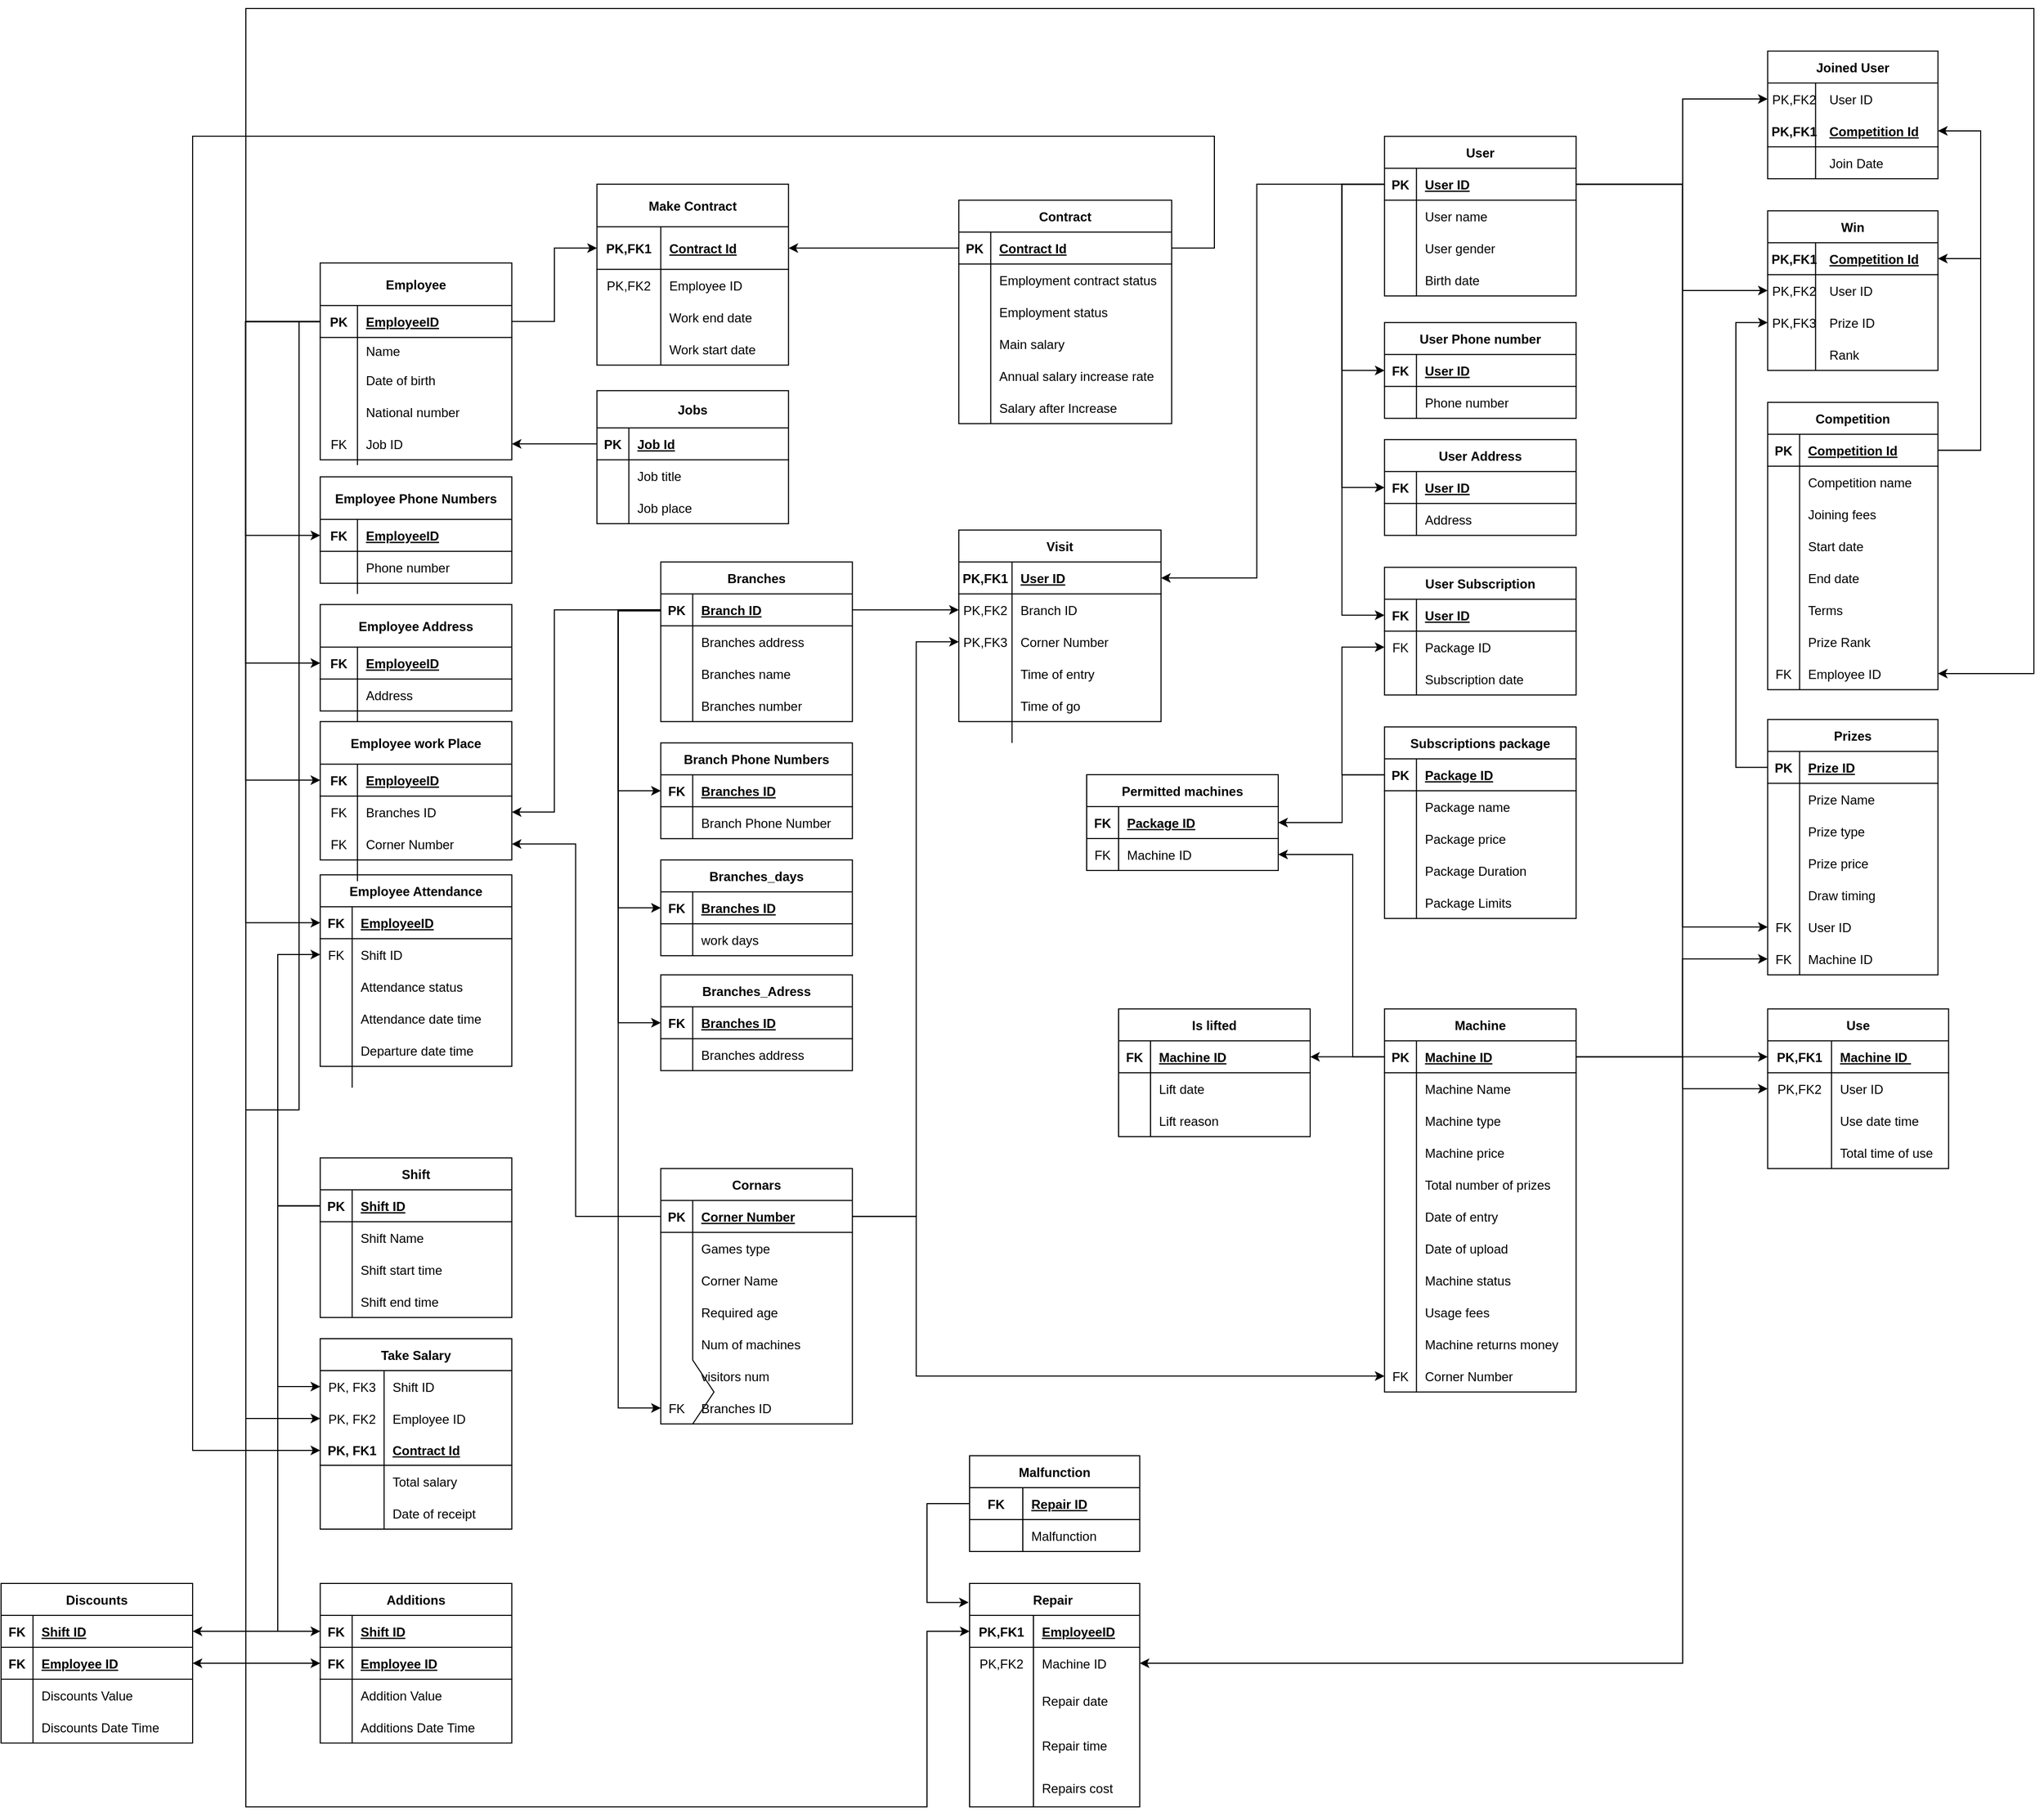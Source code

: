 <mxfile version="13.9.9" type="device"><diagram id="R2lEEEUBdFMjLlhIrx00" name="Page-1"><mxGraphModel dx="4805" dy="2955" grid="1" gridSize="10" guides="1" tooltips="1" connect="1" arrows="1" fold="1" page="1" pageScale="1" pageWidth="1200" pageHeight="1920" math="0" shadow="0" extFonts="Permanent Marker^https://fonts.googleapis.com/css?family=Permanent+Marker"><root><mxCell id="0"/><mxCell id="1" parent="0"/><mxCell id="Yxnxyo7havgzGhOAD_1q-797" value="Employee" style="shape=table;startSize=40;container=1;collapsible=1;childLayout=tableLayout;fixedRows=1;rowLines=0;fontStyle=1;align=center;resizeLast=1;" parent="1" vertex="1"><mxGeometry x="-660.14" y="319.14" width="180" height="185" as="geometry"/></mxCell><mxCell id="Yxnxyo7havgzGhOAD_1q-798" value="" style="shape=tableRow;horizontal=0;startSize=0;swimlaneHead=0;swimlaneBody=0;fillColor=none;collapsible=0;dropTarget=0;points=[[0,0.5],[1,0.5]];portConstraint=eastwest;top=0;left=0;right=0;bottom=1;" parent="Yxnxyo7havgzGhOAD_1q-797" vertex="1"><mxGeometry y="40" width="180" height="30" as="geometry"/></mxCell><mxCell id="Yxnxyo7havgzGhOAD_1q-799" value="PK" style="shape=partialRectangle;connectable=0;fillColor=none;top=0;left=0;bottom=0;right=0;fontStyle=1;overflow=hidden;" parent="Yxnxyo7havgzGhOAD_1q-798" vertex="1"><mxGeometry width="35" height="30" as="geometry"><mxRectangle width="35" height="30" as="alternateBounds"/></mxGeometry></mxCell><mxCell id="Yxnxyo7havgzGhOAD_1q-800" value="EmployeeID" style="shape=partialRectangle;connectable=0;fillColor=none;top=0;left=0;bottom=0;right=0;align=left;spacingLeft=6;fontStyle=5;overflow=hidden;" parent="Yxnxyo7havgzGhOAD_1q-798" vertex="1"><mxGeometry x="35" width="145" height="30" as="geometry"><mxRectangle width="145" height="30" as="alternateBounds"/></mxGeometry></mxCell><mxCell id="Yxnxyo7havgzGhOAD_1q-801" value="" style="shape=tableRow;horizontal=0;startSize=0;swimlaneHead=0;swimlaneBody=0;fillColor=none;collapsible=0;dropTarget=0;points=[[0,0.5],[1,0.5]];portConstraint=eastwest;top=0;left=0;right=0;bottom=0;" parent="Yxnxyo7havgzGhOAD_1q-797" vertex="1"><mxGeometry y="70" width="180" height="25" as="geometry"/></mxCell><mxCell id="Yxnxyo7havgzGhOAD_1q-802" value="" style="shape=partialRectangle;connectable=0;fillColor=none;top=0;left=0;bottom=0;right=0;editable=1;overflow=hidden;" parent="Yxnxyo7havgzGhOAD_1q-801" vertex="1"><mxGeometry width="35" height="25" as="geometry"><mxRectangle width="35" height="20" as="alternateBounds"/></mxGeometry></mxCell><mxCell id="Yxnxyo7havgzGhOAD_1q-803" value="Name" style="shape=partialRectangle;connectable=0;fillColor=none;top=0;left=0;bottom=0;right=0;align=left;spacingLeft=6;overflow=hidden;" parent="Yxnxyo7havgzGhOAD_1q-801" vertex="1"><mxGeometry x="35" width="145" height="25" as="geometry"><mxRectangle width="145" height="20" as="alternateBounds"/></mxGeometry></mxCell><mxCell id="Yxnxyo7havgzGhOAD_1q-807" value="" style="shape=tableRow;horizontal=0;startSize=0;swimlaneHead=0;swimlaneBody=0;fillColor=none;collapsible=0;dropTarget=0;points=[[0,0.5],[1,0.5]];portConstraint=eastwest;top=0;left=0;right=0;bottom=0;" parent="Yxnxyo7havgzGhOAD_1q-797" vertex="1"><mxGeometry y="95" width="180" height="30" as="geometry"/></mxCell><mxCell id="Yxnxyo7havgzGhOAD_1q-808" value="" style="shape=partialRectangle;connectable=0;fillColor=none;top=0;left=0;bottom=0;right=0;editable=1;overflow=hidden;" parent="Yxnxyo7havgzGhOAD_1q-807" vertex="1"><mxGeometry width="35" height="30" as="geometry"><mxRectangle width="35" height="30" as="alternateBounds"/></mxGeometry></mxCell><mxCell id="Yxnxyo7havgzGhOAD_1q-809" value="Date of birth" style="shape=partialRectangle;connectable=0;fillColor=none;top=0;left=0;bottom=0;right=0;align=left;spacingLeft=6;overflow=hidden;" parent="Yxnxyo7havgzGhOAD_1q-807" vertex="1"><mxGeometry x="35" width="145" height="30" as="geometry"><mxRectangle width="145" height="30" as="alternateBounds"/></mxGeometry></mxCell><mxCell id="Yxnxyo7havgzGhOAD_1q-813" style="shape=tableRow;horizontal=0;startSize=0;swimlaneHead=0;swimlaneBody=0;fillColor=none;collapsible=0;dropTarget=0;points=[[0,0.5],[1,0.5]];portConstraint=eastwest;top=0;left=0;right=0;bottom=0;" parent="Yxnxyo7havgzGhOAD_1q-797" vertex="1"><mxGeometry y="125" width="180" height="30" as="geometry"/></mxCell><mxCell id="Yxnxyo7havgzGhOAD_1q-814" style="shape=partialRectangle;connectable=0;fillColor=none;top=0;left=0;bottom=0;right=0;editable=1;overflow=hidden;" parent="Yxnxyo7havgzGhOAD_1q-813" vertex="1"><mxGeometry width="35" height="30" as="geometry"><mxRectangle width="35" height="30" as="alternateBounds"/></mxGeometry></mxCell><mxCell id="Yxnxyo7havgzGhOAD_1q-815" value="National number" style="shape=partialRectangle;connectable=0;fillColor=none;top=0;left=0;bottom=0;right=0;align=left;spacingLeft=6;overflow=hidden;" parent="Yxnxyo7havgzGhOAD_1q-813" vertex="1"><mxGeometry x="35" width="145" height="30" as="geometry"><mxRectangle width="145" height="30" as="alternateBounds"/></mxGeometry></mxCell><mxCell id="Yxnxyo7havgzGhOAD_1q-834" style="shape=tableRow;horizontal=0;startSize=0;swimlaneHead=0;swimlaneBody=0;fillColor=none;collapsible=0;dropTarget=0;points=[[0,0.5],[1,0.5]];portConstraint=eastwest;top=0;left=0;right=0;bottom=0;" parent="Yxnxyo7havgzGhOAD_1q-797" vertex="1"><mxGeometry y="155" width="180" height="30" as="geometry"/></mxCell><mxCell id="Yxnxyo7havgzGhOAD_1q-835" value="FK" style="shape=partialRectangle;connectable=0;fillColor=none;top=0;left=0;bottom=0;right=0;editable=1;overflow=hidden;" parent="Yxnxyo7havgzGhOAD_1q-834" vertex="1"><mxGeometry width="35" height="30" as="geometry"><mxRectangle width="35" height="40" as="alternateBounds"/></mxGeometry></mxCell><mxCell id="Yxnxyo7havgzGhOAD_1q-836" value="Job ID" style="shape=partialRectangle;connectable=0;fillColor=none;top=0;left=0;bottom=0;right=0;align=left;spacingLeft=6;overflow=hidden;" parent="Yxnxyo7havgzGhOAD_1q-834" vertex="1"><mxGeometry x="35" width="145" height="30" as="geometry"><mxRectangle width="145" height="40" as="alternateBounds"/></mxGeometry></mxCell><mxCell id="Yxnxyo7havgzGhOAD_1q-840" value="Contract" style="shape=table;startSize=30;container=1;collapsible=1;childLayout=tableLayout;fixedRows=1;rowLines=0;fontStyle=1;align=center;resizeLast=1;" parent="1" vertex="1"><mxGeometry x="-60.14" y="260.14" width="200" height="210" as="geometry"/></mxCell><mxCell id="Yxnxyo7havgzGhOAD_1q-841" value="" style="shape=tableRow;horizontal=0;startSize=0;swimlaneHead=0;swimlaneBody=0;fillColor=none;collapsible=0;dropTarget=0;points=[[0,0.5],[1,0.5]];portConstraint=eastwest;top=0;left=0;right=0;bottom=1;" parent="Yxnxyo7havgzGhOAD_1q-840" vertex="1"><mxGeometry y="30" width="200" height="30" as="geometry"/></mxCell><mxCell id="Yxnxyo7havgzGhOAD_1q-842" value="PK" style="shape=partialRectangle;connectable=0;fillColor=none;top=0;left=0;bottom=0;right=0;fontStyle=1;overflow=hidden;" parent="Yxnxyo7havgzGhOAD_1q-841" vertex="1"><mxGeometry width="30" height="30" as="geometry"><mxRectangle width="30" height="30" as="alternateBounds"/></mxGeometry></mxCell><mxCell id="Yxnxyo7havgzGhOAD_1q-843" value="Contract Id" style="shape=partialRectangle;connectable=0;fillColor=none;top=0;left=0;bottom=0;right=0;align=left;spacingLeft=6;fontStyle=5;overflow=hidden;" parent="Yxnxyo7havgzGhOAD_1q-841" vertex="1"><mxGeometry x="30" width="170" height="30" as="geometry"><mxRectangle width="170" height="30" as="alternateBounds"/></mxGeometry></mxCell><mxCell id="Yxnxyo7havgzGhOAD_1q-844" value="" style="shape=tableRow;horizontal=0;startSize=0;swimlaneHead=0;swimlaneBody=0;fillColor=none;collapsible=0;dropTarget=0;points=[[0,0.5],[1,0.5]];portConstraint=eastwest;top=0;left=0;right=0;bottom=0;" parent="Yxnxyo7havgzGhOAD_1q-840" vertex="1"><mxGeometry y="60" width="200" height="30" as="geometry"/></mxCell><mxCell id="Yxnxyo7havgzGhOAD_1q-845" value="" style="shape=partialRectangle;connectable=0;fillColor=none;top=0;left=0;bottom=0;right=0;editable=1;overflow=hidden;" parent="Yxnxyo7havgzGhOAD_1q-844" vertex="1"><mxGeometry width="30" height="30" as="geometry"><mxRectangle width="30" height="30" as="alternateBounds"/></mxGeometry></mxCell><mxCell id="Yxnxyo7havgzGhOAD_1q-846" value="Employment contract status" style="shape=partialRectangle;connectable=0;fillColor=none;top=0;left=0;bottom=0;right=0;align=left;spacingLeft=6;overflow=hidden;" parent="Yxnxyo7havgzGhOAD_1q-844" vertex="1"><mxGeometry x="30" width="170" height="30" as="geometry"><mxRectangle width="170" height="30" as="alternateBounds"/></mxGeometry></mxCell><mxCell id="Yxnxyo7havgzGhOAD_1q-847" value="" style="shape=tableRow;horizontal=0;startSize=0;swimlaneHead=0;swimlaneBody=0;fillColor=none;collapsible=0;dropTarget=0;points=[[0,0.5],[1,0.5]];portConstraint=eastwest;top=0;left=0;right=0;bottom=0;" parent="Yxnxyo7havgzGhOAD_1q-840" vertex="1"><mxGeometry y="90" width="200" height="30" as="geometry"/></mxCell><mxCell id="Yxnxyo7havgzGhOAD_1q-848" value="" style="shape=partialRectangle;connectable=0;fillColor=none;top=0;left=0;bottom=0;right=0;editable=1;overflow=hidden;" parent="Yxnxyo7havgzGhOAD_1q-847" vertex="1"><mxGeometry width="30" height="30" as="geometry"><mxRectangle width="30" height="30" as="alternateBounds"/></mxGeometry></mxCell><mxCell id="Yxnxyo7havgzGhOAD_1q-849" value="Employment status" style="shape=partialRectangle;connectable=0;fillColor=none;top=0;left=0;bottom=0;right=0;align=left;spacingLeft=6;overflow=hidden;" parent="Yxnxyo7havgzGhOAD_1q-847" vertex="1"><mxGeometry x="30" width="170" height="30" as="geometry"><mxRectangle width="170" height="30" as="alternateBounds"/></mxGeometry></mxCell><mxCell id="Yxnxyo7havgzGhOAD_1q-850" value="" style="shape=tableRow;horizontal=0;startSize=0;swimlaneHead=0;swimlaneBody=0;fillColor=none;collapsible=0;dropTarget=0;points=[[0,0.5],[1,0.5]];portConstraint=eastwest;top=0;left=0;right=0;bottom=0;" parent="Yxnxyo7havgzGhOAD_1q-840" vertex="1"><mxGeometry y="120" width="200" height="30" as="geometry"/></mxCell><mxCell id="Yxnxyo7havgzGhOAD_1q-851" value="" style="shape=partialRectangle;connectable=0;fillColor=none;top=0;left=0;bottom=0;right=0;editable=1;overflow=hidden;" parent="Yxnxyo7havgzGhOAD_1q-850" vertex="1"><mxGeometry width="30" height="30" as="geometry"><mxRectangle width="30" height="30" as="alternateBounds"/></mxGeometry></mxCell><mxCell id="Yxnxyo7havgzGhOAD_1q-852" value="Main salary" style="shape=partialRectangle;connectable=0;fillColor=none;top=0;left=0;bottom=0;right=0;align=left;spacingLeft=6;overflow=hidden;" parent="Yxnxyo7havgzGhOAD_1q-850" vertex="1"><mxGeometry x="30" width="170" height="30" as="geometry"><mxRectangle width="170" height="30" as="alternateBounds"/></mxGeometry></mxCell><mxCell id="Yxnxyo7havgzGhOAD_1q-853" style="shape=tableRow;horizontal=0;startSize=0;swimlaneHead=0;swimlaneBody=0;fillColor=none;collapsible=0;dropTarget=0;points=[[0,0.5],[1,0.5]];portConstraint=eastwest;top=0;left=0;right=0;bottom=0;" parent="Yxnxyo7havgzGhOAD_1q-840" vertex="1"><mxGeometry y="150" width="200" height="30" as="geometry"/></mxCell><mxCell id="Yxnxyo7havgzGhOAD_1q-854" style="shape=partialRectangle;connectable=0;fillColor=none;top=0;left=0;bottom=0;right=0;editable=1;overflow=hidden;" parent="Yxnxyo7havgzGhOAD_1q-853" vertex="1"><mxGeometry width="30" height="30" as="geometry"><mxRectangle width="30" height="30" as="alternateBounds"/></mxGeometry></mxCell><mxCell id="Yxnxyo7havgzGhOAD_1q-855" value="Annual salary increase rate" style="shape=partialRectangle;connectable=0;fillColor=none;top=0;left=0;bottom=0;right=0;align=left;spacingLeft=6;overflow=hidden;" parent="Yxnxyo7havgzGhOAD_1q-853" vertex="1"><mxGeometry x="30" width="170" height="30" as="geometry"><mxRectangle width="170" height="30" as="alternateBounds"/></mxGeometry></mxCell><mxCell id="Yxnxyo7havgzGhOAD_1q-856" style="shape=tableRow;horizontal=0;startSize=0;swimlaneHead=0;swimlaneBody=0;fillColor=none;collapsible=0;dropTarget=0;points=[[0,0.5],[1,0.5]];portConstraint=eastwest;top=0;left=0;right=0;bottom=0;" parent="Yxnxyo7havgzGhOAD_1q-840" vertex="1"><mxGeometry y="180" width="200" height="30" as="geometry"/></mxCell><mxCell id="Yxnxyo7havgzGhOAD_1q-857" style="shape=partialRectangle;connectable=0;fillColor=none;top=0;left=0;bottom=0;right=0;editable=1;overflow=hidden;" parent="Yxnxyo7havgzGhOAD_1q-856" vertex="1"><mxGeometry width="30" height="30" as="geometry"><mxRectangle width="30" height="30" as="alternateBounds"/></mxGeometry></mxCell><mxCell id="Yxnxyo7havgzGhOAD_1q-858" value="Salary after Increase" style="shape=partialRectangle;connectable=0;fillColor=none;top=0;left=0;bottom=0;right=0;align=left;spacingLeft=6;overflow=hidden;" parent="Yxnxyo7havgzGhOAD_1q-856" vertex="1"><mxGeometry x="30" width="170" height="30" as="geometry"><mxRectangle width="170" height="30" as="alternateBounds"/></mxGeometry></mxCell><mxCell id="Yxnxyo7havgzGhOAD_1q-859" value="Cornars" style="shape=table;startSize=30;container=1;collapsible=1;childLayout=tableLayout;fixedRows=1;rowLines=0;fontStyle=1;align=center;resizeLast=1;" parent="1" vertex="1"><mxGeometry x="-340.14" y="1170.14" width="180" height="240" as="geometry"/></mxCell><mxCell id="Yxnxyo7havgzGhOAD_1q-860" value="" style="shape=tableRow;horizontal=0;startSize=0;swimlaneHead=0;swimlaneBody=0;fillColor=none;collapsible=0;dropTarget=0;points=[[0,0.5],[1,0.5]];portConstraint=eastwest;top=0;left=0;right=0;bottom=1;" parent="Yxnxyo7havgzGhOAD_1q-859" vertex="1"><mxGeometry y="30" width="180" height="30" as="geometry"/></mxCell><mxCell id="Yxnxyo7havgzGhOAD_1q-861" value="PK" style="shape=partialRectangle;connectable=0;fillColor=none;top=0;left=0;bottom=0;right=0;fontStyle=1;overflow=hidden;" parent="Yxnxyo7havgzGhOAD_1q-860" vertex="1"><mxGeometry width="30" height="30" as="geometry"><mxRectangle width="30" height="30" as="alternateBounds"/></mxGeometry></mxCell><mxCell id="Yxnxyo7havgzGhOAD_1q-862" value="Corner Number" style="shape=partialRectangle;connectable=0;fillColor=none;top=0;left=0;bottom=0;right=0;align=left;spacingLeft=6;fontStyle=5;overflow=hidden;" parent="Yxnxyo7havgzGhOAD_1q-860" vertex="1"><mxGeometry x="30" width="150" height="30" as="geometry"><mxRectangle width="150" height="30" as="alternateBounds"/></mxGeometry></mxCell><mxCell id="Yxnxyo7havgzGhOAD_1q-863" value="" style="shape=tableRow;horizontal=0;startSize=0;swimlaneHead=0;swimlaneBody=0;fillColor=none;collapsible=0;dropTarget=0;points=[[0,0.5],[1,0.5]];portConstraint=eastwest;top=0;left=0;right=0;bottom=0;" parent="Yxnxyo7havgzGhOAD_1q-859" vertex="1"><mxGeometry y="60" width="180" height="30" as="geometry"/></mxCell><mxCell id="Yxnxyo7havgzGhOAD_1q-864" value="" style="shape=partialRectangle;connectable=0;fillColor=none;top=0;left=0;bottom=0;right=0;editable=1;overflow=hidden;" parent="Yxnxyo7havgzGhOAD_1q-863" vertex="1"><mxGeometry width="30" height="30" as="geometry"><mxRectangle width="30" height="30" as="alternateBounds"/></mxGeometry></mxCell><mxCell id="Yxnxyo7havgzGhOAD_1q-865" value="Games type" style="shape=partialRectangle;connectable=0;fillColor=none;top=0;left=0;bottom=0;right=0;align=left;spacingLeft=6;overflow=hidden;" parent="Yxnxyo7havgzGhOAD_1q-863" vertex="1"><mxGeometry x="30" width="150" height="30" as="geometry"><mxRectangle width="150" height="30" as="alternateBounds"/></mxGeometry></mxCell><mxCell id="Yxnxyo7havgzGhOAD_1q-866" value="" style="shape=tableRow;horizontal=0;startSize=0;swimlaneHead=0;swimlaneBody=0;fillColor=none;collapsible=0;dropTarget=0;points=[[0,0.5],[1,0.5]];portConstraint=eastwest;top=0;left=0;right=0;bottom=0;" parent="Yxnxyo7havgzGhOAD_1q-859" vertex="1"><mxGeometry y="90" width="180" height="30" as="geometry"/></mxCell><mxCell id="Yxnxyo7havgzGhOAD_1q-867" value="" style="shape=partialRectangle;connectable=0;fillColor=none;top=0;left=0;bottom=0;right=0;editable=1;overflow=hidden;" parent="Yxnxyo7havgzGhOAD_1q-866" vertex="1"><mxGeometry width="30" height="30" as="geometry"><mxRectangle width="30" height="30" as="alternateBounds"/></mxGeometry></mxCell><mxCell id="Yxnxyo7havgzGhOAD_1q-868" value="Corner Name" style="shape=partialRectangle;connectable=0;fillColor=none;top=0;left=0;bottom=0;right=0;align=left;spacingLeft=6;overflow=hidden;" parent="Yxnxyo7havgzGhOAD_1q-866" vertex="1"><mxGeometry x="30" width="150" height="30" as="geometry"><mxRectangle width="150" height="30" as="alternateBounds"/></mxGeometry></mxCell><mxCell id="Yxnxyo7havgzGhOAD_1q-869" value="" style="shape=tableRow;horizontal=0;startSize=0;swimlaneHead=0;swimlaneBody=0;fillColor=none;collapsible=0;dropTarget=0;points=[[0,0.5],[1,0.5]];portConstraint=eastwest;top=0;left=0;right=0;bottom=0;" parent="Yxnxyo7havgzGhOAD_1q-859" vertex="1"><mxGeometry y="120" width="180" height="30" as="geometry"/></mxCell><mxCell id="Yxnxyo7havgzGhOAD_1q-870" value="" style="shape=partialRectangle;connectable=0;fillColor=none;top=0;left=0;bottom=0;right=0;editable=1;overflow=hidden;" parent="Yxnxyo7havgzGhOAD_1q-869" vertex="1"><mxGeometry width="30" height="30" as="geometry"><mxRectangle width="30" height="30" as="alternateBounds"/></mxGeometry></mxCell><mxCell id="Yxnxyo7havgzGhOAD_1q-871" value="Required age" style="shape=partialRectangle;connectable=0;fillColor=none;top=0;left=0;bottom=0;right=0;align=left;spacingLeft=6;overflow=hidden;" parent="Yxnxyo7havgzGhOAD_1q-869" vertex="1"><mxGeometry x="30" width="150" height="30" as="geometry"><mxRectangle width="150" height="30" as="alternateBounds"/></mxGeometry></mxCell><mxCell id="Yxnxyo7havgzGhOAD_1q-872" value="" style="shape=tableRow;horizontal=0;startSize=0;swimlaneHead=0;swimlaneBody=0;fillColor=none;collapsible=0;dropTarget=0;points=[[0,0.5],[1,0.5]];portConstraint=eastwest;top=0;left=0;right=0;bottom=0;" parent="Yxnxyo7havgzGhOAD_1q-859" vertex="1"><mxGeometry y="150" width="180" height="30" as="geometry"/></mxCell><mxCell id="Yxnxyo7havgzGhOAD_1q-873" value="" style="shape=partialRectangle;connectable=0;fillColor=none;top=0;left=0;bottom=0;right=0;editable=1;overflow=hidden;" parent="Yxnxyo7havgzGhOAD_1q-872" vertex="1"><mxGeometry width="30" height="30" as="geometry"><mxRectangle width="30" height="30" as="alternateBounds"/></mxGeometry></mxCell><mxCell id="Yxnxyo7havgzGhOAD_1q-874" value="Num of machines " style="shape=partialRectangle;connectable=0;fillColor=none;top=0;left=0;bottom=0;right=0;align=left;spacingLeft=6;overflow=hidden;" parent="Yxnxyo7havgzGhOAD_1q-872" vertex="1"><mxGeometry x="30" width="150" height="30" as="geometry"><mxRectangle width="150" height="30" as="alternateBounds"/></mxGeometry></mxCell><mxCell id="Yxnxyo7havgzGhOAD_1q-875" value="" style="shape=tableRow;horizontal=0;startSize=0;swimlaneHead=0;swimlaneBody=0;fillColor=none;collapsible=0;dropTarget=0;points=[[0,0.5],[1,0.5]];portConstraint=eastwest;top=0;left=0;right=0;bottom=0;" parent="Yxnxyo7havgzGhOAD_1q-859" vertex="1"><mxGeometry y="180" width="180" height="30" as="geometry"/></mxCell><mxCell id="Yxnxyo7havgzGhOAD_1q-876" value="" style="shape=partialRectangle;connectable=0;fillColor=none;top=0;left=0;bottom=0;right=0;editable=1;overflow=hidden;" parent="Yxnxyo7havgzGhOAD_1q-875" vertex="1"><mxGeometry width="30" height="30" as="geometry"><mxRectangle width="50" height="30" as="alternateBounds"/></mxGeometry></mxCell><mxCell id="Yxnxyo7havgzGhOAD_1q-877" value="visitors num" style="shape=partialRectangle;connectable=0;fillColor=none;top=0;left=0;bottom=0;right=0;align=left;spacingLeft=6;overflow=hidden;" parent="Yxnxyo7havgzGhOAD_1q-875" vertex="1"><mxGeometry x="30" width="150" height="30" as="geometry"><mxRectangle width="140" height="30" as="alternateBounds"/></mxGeometry></mxCell><mxCell id="Yxnxyo7havgzGhOAD_1q-878" style="shape=tableRow;horizontal=0;startSize=0;swimlaneHead=0;swimlaneBody=0;fillColor=none;collapsible=0;dropTarget=0;points=[[0,0.5],[1,0.5]];portConstraint=eastwest;top=0;left=0;right=0;bottom=0;" parent="Yxnxyo7havgzGhOAD_1q-859" vertex="1"><mxGeometry y="210" width="180" height="30" as="geometry"/></mxCell><mxCell id="Yxnxyo7havgzGhOAD_1q-879" value="FK" style="shape=partialRectangle;connectable=0;fillColor=none;top=0;left=0;bottom=0;right=0;editable=1;overflow=hidden;" parent="Yxnxyo7havgzGhOAD_1q-878" vertex="1"><mxGeometry width="30" height="30" as="geometry"><mxRectangle width="30" height="30" as="alternateBounds"/></mxGeometry></mxCell><mxCell id="Yxnxyo7havgzGhOAD_1q-880" value="Branches ID" style="shape=partialRectangle;connectable=0;fillColor=none;top=0;left=0;bottom=0;right=0;align=left;spacingLeft=6;overflow=hidden;" parent="Yxnxyo7havgzGhOAD_1q-878" vertex="1"><mxGeometry x="30" width="150" height="30" as="geometry"><mxRectangle width="150" height="30" as="alternateBounds"/></mxGeometry></mxCell><mxCell id="Yxnxyo7havgzGhOAD_1q-881" value="Machine" style="shape=table;startSize=30;container=1;collapsible=1;childLayout=tableLayout;fixedRows=1;rowLines=0;fontStyle=1;align=center;resizeLast=1;" parent="1" vertex="1"><mxGeometry x="339.86" y="1020.14" width="180" height="360" as="geometry"/></mxCell><mxCell id="Yxnxyo7havgzGhOAD_1q-882" value="" style="shape=tableRow;horizontal=0;startSize=0;swimlaneHead=0;swimlaneBody=0;fillColor=none;collapsible=0;dropTarget=0;points=[[0,0.5],[1,0.5]];portConstraint=eastwest;top=0;left=0;right=0;bottom=1;" parent="Yxnxyo7havgzGhOAD_1q-881" vertex="1"><mxGeometry y="30" width="180" height="30" as="geometry"/></mxCell><mxCell id="Yxnxyo7havgzGhOAD_1q-883" value="PK" style="shape=partialRectangle;connectable=0;fillColor=none;top=0;left=0;bottom=0;right=0;fontStyle=1;overflow=hidden;" parent="Yxnxyo7havgzGhOAD_1q-882" vertex="1"><mxGeometry width="30" height="30" as="geometry"><mxRectangle width="30" height="30" as="alternateBounds"/></mxGeometry></mxCell><mxCell id="Yxnxyo7havgzGhOAD_1q-884" value="Machine ID" style="shape=partialRectangle;connectable=0;fillColor=none;top=0;left=0;bottom=0;right=0;align=left;spacingLeft=6;fontStyle=5;overflow=hidden;" parent="Yxnxyo7havgzGhOAD_1q-882" vertex="1"><mxGeometry x="30" width="150" height="30" as="geometry"><mxRectangle width="150" height="30" as="alternateBounds"/></mxGeometry></mxCell><mxCell id="Yxnxyo7havgzGhOAD_1q-885" value="" style="shape=tableRow;horizontal=0;startSize=0;swimlaneHead=0;swimlaneBody=0;fillColor=none;collapsible=0;dropTarget=0;points=[[0,0.5],[1,0.5]];portConstraint=eastwest;top=0;left=0;right=0;bottom=0;" parent="Yxnxyo7havgzGhOAD_1q-881" vertex="1"><mxGeometry y="60" width="180" height="30" as="geometry"/></mxCell><mxCell id="Yxnxyo7havgzGhOAD_1q-886" value="" style="shape=partialRectangle;connectable=0;fillColor=none;top=0;left=0;bottom=0;right=0;editable=1;overflow=hidden;" parent="Yxnxyo7havgzGhOAD_1q-885" vertex="1"><mxGeometry width="30" height="30" as="geometry"><mxRectangle width="30" height="30" as="alternateBounds"/></mxGeometry></mxCell><mxCell id="Yxnxyo7havgzGhOAD_1q-887" value="Machine Name" style="shape=partialRectangle;connectable=0;fillColor=none;top=0;left=0;bottom=0;right=0;align=left;spacingLeft=6;overflow=hidden;" parent="Yxnxyo7havgzGhOAD_1q-885" vertex="1"><mxGeometry x="30" width="150" height="30" as="geometry"><mxRectangle width="150" height="30" as="alternateBounds"/></mxGeometry></mxCell><mxCell id="Yxnxyo7havgzGhOAD_1q-888" value="" style="shape=tableRow;horizontal=0;startSize=0;swimlaneHead=0;swimlaneBody=0;fillColor=none;collapsible=0;dropTarget=0;points=[[0,0.5],[1,0.5]];portConstraint=eastwest;top=0;left=0;right=0;bottom=0;" parent="Yxnxyo7havgzGhOAD_1q-881" vertex="1"><mxGeometry y="90" width="180" height="30" as="geometry"/></mxCell><mxCell id="Yxnxyo7havgzGhOAD_1q-889" value="" style="shape=partialRectangle;connectable=0;fillColor=none;top=0;left=0;bottom=0;right=0;editable=1;overflow=hidden;" parent="Yxnxyo7havgzGhOAD_1q-888" vertex="1"><mxGeometry width="30" height="30" as="geometry"><mxRectangle width="30" height="30" as="alternateBounds"/></mxGeometry></mxCell><mxCell id="Yxnxyo7havgzGhOAD_1q-890" value="Machine type" style="shape=partialRectangle;connectable=0;fillColor=none;top=0;left=0;bottom=0;right=0;align=left;spacingLeft=6;overflow=hidden;" parent="Yxnxyo7havgzGhOAD_1q-888" vertex="1"><mxGeometry x="30" width="150" height="30" as="geometry"><mxRectangle width="150" height="30" as="alternateBounds"/></mxGeometry></mxCell><mxCell id="Yxnxyo7havgzGhOAD_1q-891" style="shape=tableRow;horizontal=0;startSize=0;swimlaneHead=0;swimlaneBody=0;fillColor=none;collapsible=0;dropTarget=0;points=[[0,0.5],[1,0.5]];portConstraint=eastwest;top=0;left=0;right=0;bottom=0;" parent="Yxnxyo7havgzGhOAD_1q-881" vertex="1"><mxGeometry y="120" width="180" height="30" as="geometry"/></mxCell><mxCell id="Yxnxyo7havgzGhOAD_1q-892" style="shape=partialRectangle;connectable=0;fillColor=none;top=0;left=0;bottom=0;right=0;editable=1;overflow=hidden;" parent="Yxnxyo7havgzGhOAD_1q-891" vertex="1"><mxGeometry width="30" height="30" as="geometry"><mxRectangle width="30" height="30" as="alternateBounds"/></mxGeometry></mxCell><mxCell id="Yxnxyo7havgzGhOAD_1q-893" value="Machine price" style="shape=partialRectangle;connectable=0;fillColor=none;top=0;left=0;bottom=0;right=0;align=left;spacingLeft=6;overflow=hidden;" parent="Yxnxyo7havgzGhOAD_1q-891" vertex="1"><mxGeometry x="30" width="150" height="30" as="geometry"><mxRectangle width="150" height="30" as="alternateBounds"/></mxGeometry></mxCell><mxCell id="Yxnxyo7havgzGhOAD_1q-894" style="shape=tableRow;horizontal=0;startSize=0;swimlaneHead=0;swimlaneBody=0;fillColor=none;collapsible=0;dropTarget=0;points=[[0,0.5],[1,0.5]];portConstraint=eastwest;top=0;left=0;right=0;bottom=0;" parent="Yxnxyo7havgzGhOAD_1q-881" vertex="1"><mxGeometry y="150" width="180" height="30" as="geometry"/></mxCell><mxCell id="Yxnxyo7havgzGhOAD_1q-895" style="shape=partialRectangle;connectable=0;fillColor=none;top=0;left=0;bottom=0;right=0;editable=1;overflow=hidden;" parent="Yxnxyo7havgzGhOAD_1q-894" vertex="1"><mxGeometry width="30" height="30" as="geometry"><mxRectangle width="30" height="30" as="alternateBounds"/></mxGeometry></mxCell><mxCell id="Yxnxyo7havgzGhOAD_1q-896" value="Total number of prizes" style="shape=partialRectangle;connectable=0;fillColor=none;top=0;left=0;bottom=0;right=0;align=left;spacingLeft=6;overflow=hidden;" parent="Yxnxyo7havgzGhOAD_1q-894" vertex="1"><mxGeometry x="30" width="150" height="30" as="geometry"><mxRectangle width="150" height="30" as="alternateBounds"/></mxGeometry></mxCell><mxCell id="Yxnxyo7havgzGhOAD_1q-897" style="shape=tableRow;horizontal=0;startSize=0;swimlaneHead=0;swimlaneBody=0;fillColor=none;collapsible=0;dropTarget=0;points=[[0,0.5],[1,0.5]];portConstraint=eastwest;top=0;left=0;right=0;bottom=0;" parent="Yxnxyo7havgzGhOAD_1q-881" vertex="1"><mxGeometry y="180" width="180" height="30" as="geometry"/></mxCell><mxCell id="Yxnxyo7havgzGhOAD_1q-898" style="shape=partialRectangle;connectable=0;fillColor=none;top=0;left=0;bottom=0;right=0;editable=1;overflow=hidden;" parent="Yxnxyo7havgzGhOAD_1q-897" vertex="1"><mxGeometry width="30" height="30" as="geometry"><mxRectangle width="30" height="30" as="alternateBounds"/></mxGeometry></mxCell><mxCell id="Yxnxyo7havgzGhOAD_1q-899" value="Date of entry" style="shape=partialRectangle;connectable=0;fillColor=none;top=0;left=0;bottom=0;right=0;align=left;spacingLeft=6;overflow=hidden;" parent="Yxnxyo7havgzGhOAD_1q-897" vertex="1"><mxGeometry x="30" width="150" height="30" as="geometry"><mxRectangle width="150" height="30" as="alternateBounds"/></mxGeometry></mxCell><mxCell id="Yxnxyo7havgzGhOAD_1q-900" style="shape=tableRow;horizontal=0;startSize=0;swimlaneHead=0;swimlaneBody=0;fillColor=none;collapsible=0;dropTarget=0;points=[[0,0.5],[1,0.5]];portConstraint=eastwest;top=0;left=0;right=0;bottom=0;" parent="Yxnxyo7havgzGhOAD_1q-881" vertex="1"><mxGeometry y="210" width="180" height="30" as="geometry"/></mxCell><mxCell id="Yxnxyo7havgzGhOAD_1q-901" style="shape=partialRectangle;connectable=0;fillColor=none;top=0;left=0;bottom=0;right=0;editable=1;overflow=hidden;" parent="Yxnxyo7havgzGhOAD_1q-900" vertex="1"><mxGeometry width="30" height="30" as="geometry"><mxRectangle width="30" height="30" as="alternateBounds"/></mxGeometry></mxCell><mxCell id="Yxnxyo7havgzGhOAD_1q-902" value="Date of upload" style="shape=partialRectangle;connectable=0;fillColor=none;top=0;left=0;bottom=0;right=0;align=left;spacingLeft=6;overflow=hidden;" parent="Yxnxyo7havgzGhOAD_1q-900" vertex="1"><mxGeometry x="30" width="150" height="30" as="geometry"><mxRectangle width="150" height="30" as="alternateBounds"/></mxGeometry></mxCell><mxCell id="Yxnxyo7havgzGhOAD_1q-903" value="" style="shape=tableRow;horizontal=0;startSize=0;swimlaneHead=0;swimlaneBody=0;fillColor=none;collapsible=0;dropTarget=0;points=[[0,0.5],[1,0.5]];portConstraint=eastwest;top=0;left=0;right=0;bottom=0;" parent="Yxnxyo7havgzGhOAD_1q-881" vertex="1"><mxGeometry y="240" width="180" height="30" as="geometry"/></mxCell><mxCell id="Yxnxyo7havgzGhOAD_1q-904" value="" style="shape=partialRectangle;connectable=0;fillColor=none;top=0;left=0;bottom=0;right=0;editable=1;overflow=hidden;" parent="Yxnxyo7havgzGhOAD_1q-903" vertex="1"><mxGeometry width="30" height="30" as="geometry"><mxRectangle width="30" height="30" as="alternateBounds"/></mxGeometry></mxCell><mxCell id="Yxnxyo7havgzGhOAD_1q-905" value="Machine status" style="shape=partialRectangle;connectable=0;fillColor=none;top=0;left=0;bottom=0;right=0;align=left;spacingLeft=6;overflow=hidden;" parent="Yxnxyo7havgzGhOAD_1q-903" vertex="1"><mxGeometry x="30" width="150" height="30" as="geometry"><mxRectangle width="150" height="30" as="alternateBounds"/></mxGeometry></mxCell><mxCell id="Yxnxyo7havgzGhOAD_1q-906" style="shape=tableRow;horizontal=0;startSize=0;swimlaneHead=0;swimlaneBody=0;fillColor=none;collapsible=0;dropTarget=0;points=[[0,0.5],[1,0.5]];portConstraint=eastwest;top=0;left=0;right=0;bottom=0;" parent="Yxnxyo7havgzGhOAD_1q-881" vertex="1"><mxGeometry y="270" width="180" height="30" as="geometry"/></mxCell><mxCell id="Yxnxyo7havgzGhOAD_1q-907" style="shape=partialRectangle;connectable=0;fillColor=none;top=0;left=0;bottom=0;right=0;editable=1;overflow=hidden;" parent="Yxnxyo7havgzGhOAD_1q-906" vertex="1"><mxGeometry width="30" height="30" as="geometry"><mxRectangle width="30" height="30" as="alternateBounds"/></mxGeometry></mxCell><mxCell id="Yxnxyo7havgzGhOAD_1q-908" value="Usage fees" style="shape=partialRectangle;connectable=0;fillColor=none;top=0;left=0;bottom=0;right=0;align=left;spacingLeft=6;overflow=hidden;" parent="Yxnxyo7havgzGhOAD_1q-906" vertex="1"><mxGeometry x="30" width="150" height="30" as="geometry"><mxRectangle width="150" height="30" as="alternateBounds"/></mxGeometry></mxCell><mxCell id="cE8t7QCgV92uGtZuKBmy-66" style="shape=tableRow;horizontal=0;startSize=0;swimlaneHead=0;swimlaneBody=0;fillColor=none;collapsible=0;dropTarget=0;points=[[0,0.5],[1,0.5]];portConstraint=eastwest;top=0;left=0;right=0;bottom=0;" parent="Yxnxyo7havgzGhOAD_1q-881" vertex="1"><mxGeometry y="300" width="180" height="30" as="geometry"/></mxCell><mxCell id="cE8t7QCgV92uGtZuKBmy-67" style="shape=partialRectangle;connectable=0;fillColor=none;top=0;left=0;bottom=0;right=0;editable=1;overflow=hidden;" parent="cE8t7QCgV92uGtZuKBmy-66" vertex="1"><mxGeometry width="30" height="30" as="geometry"><mxRectangle width="30" height="30" as="alternateBounds"/></mxGeometry></mxCell><mxCell id="cE8t7QCgV92uGtZuKBmy-68" value="Machine returns money" style="shape=partialRectangle;connectable=0;fillColor=none;top=0;left=0;bottom=0;right=0;align=left;spacingLeft=6;overflow=hidden;" parent="cE8t7QCgV92uGtZuKBmy-66" vertex="1"><mxGeometry x="30" width="150" height="30" as="geometry"><mxRectangle width="150" height="30" as="alternateBounds"/></mxGeometry></mxCell><mxCell id="Yxnxyo7havgzGhOAD_1q-912" style="shape=tableRow;horizontal=0;startSize=0;swimlaneHead=0;swimlaneBody=0;fillColor=none;collapsible=0;dropTarget=0;points=[[0,0.5],[1,0.5]];portConstraint=eastwest;top=0;left=0;right=0;bottom=0;" parent="Yxnxyo7havgzGhOAD_1q-881" vertex="1"><mxGeometry y="330" width="180" height="30" as="geometry"/></mxCell><mxCell id="Yxnxyo7havgzGhOAD_1q-913" value="FK" style="shape=partialRectangle;connectable=0;fillColor=none;top=0;left=0;bottom=0;right=0;editable=1;overflow=hidden;" parent="Yxnxyo7havgzGhOAD_1q-912" vertex="1"><mxGeometry width="30" height="30" as="geometry"><mxRectangle width="30" height="30" as="alternateBounds"/></mxGeometry></mxCell><mxCell id="Yxnxyo7havgzGhOAD_1q-914" value="Corner Number" style="shape=partialRectangle;connectable=0;fillColor=none;top=0;left=0;bottom=0;right=0;align=left;spacingLeft=6;overflow=hidden;" parent="Yxnxyo7havgzGhOAD_1q-912" vertex="1"><mxGeometry x="30" width="150" height="30" as="geometry"><mxRectangle width="150" height="30" as="alternateBounds"/></mxGeometry></mxCell><mxCell id="Yxnxyo7havgzGhOAD_1q-915" value="Shift" style="shape=table;startSize=30;container=1;collapsible=1;childLayout=tableLayout;fixedRows=1;rowLines=0;fontStyle=1;align=center;resizeLast=1;" parent="1" vertex="1"><mxGeometry x="-660.14" y="1160.14" width="180" height="150" as="geometry"/></mxCell><mxCell id="Yxnxyo7havgzGhOAD_1q-916" value="" style="shape=tableRow;horizontal=0;startSize=0;swimlaneHead=0;swimlaneBody=0;fillColor=none;collapsible=0;dropTarget=0;points=[[0,0.5],[1,0.5]];portConstraint=eastwest;top=0;left=0;right=0;bottom=1;" parent="Yxnxyo7havgzGhOAD_1q-915" vertex="1"><mxGeometry y="30" width="180" height="30" as="geometry"/></mxCell><mxCell id="Yxnxyo7havgzGhOAD_1q-917" value="PK" style="shape=partialRectangle;connectable=0;fillColor=none;top=0;left=0;bottom=0;right=0;fontStyle=1;overflow=hidden;" parent="Yxnxyo7havgzGhOAD_1q-916" vertex="1"><mxGeometry width="30" height="30" as="geometry"><mxRectangle width="30" height="30" as="alternateBounds"/></mxGeometry></mxCell><mxCell id="Yxnxyo7havgzGhOAD_1q-918" value="Shift ID" style="shape=partialRectangle;connectable=0;fillColor=none;top=0;left=0;bottom=0;right=0;align=left;spacingLeft=6;fontStyle=5;overflow=hidden;" parent="Yxnxyo7havgzGhOAD_1q-916" vertex="1"><mxGeometry x="30" width="150" height="30" as="geometry"><mxRectangle width="150" height="30" as="alternateBounds"/></mxGeometry></mxCell><mxCell id="Yxnxyo7havgzGhOAD_1q-919" value="" style="shape=tableRow;horizontal=0;startSize=0;swimlaneHead=0;swimlaneBody=0;fillColor=none;collapsible=0;dropTarget=0;points=[[0,0.5],[1,0.5]];portConstraint=eastwest;top=0;left=0;right=0;bottom=0;" parent="Yxnxyo7havgzGhOAD_1q-915" vertex="1"><mxGeometry y="60" width="180" height="30" as="geometry"/></mxCell><mxCell id="Yxnxyo7havgzGhOAD_1q-920" value="" style="shape=partialRectangle;connectable=0;fillColor=none;top=0;left=0;bottom=0;right=0;editable=1;overflow=hidden;" parent="Yxnxyo7havgzGhOAD_1q-919" vertex="1"><mxGeometry width="30" height="30" as="geometry"><mxRectangle width="30" height="30" as="alternateBounds"/></mxGeometry></mxCell><mxCell id="Yxnxyo7havgzGhOAD_1q-921" value="Shift Name" style="shape=partialRectangle;connectable=0;fillColor=none;top=0;left=0;bottom=0;right=0;align=left;spacingLeft=6;overflow=hidden;" parent="Yxnxyo7havgzGhOAD_1q-919" vertex="1"><mxGeometry x="30" width="150" height="30" as="geometry"><mxRectangle width="150" height="30" as="alternateBounds"/></mxGeometry></mxCell><mxCell id="Yxnxyo7havgzGhOAD_1q-922" value="" style="shape=tableRow;horizontal=0;startSize=0;swimlaneHead=0;swimlaneBody=0;fillColor=none;collapsible=0;dropTarget=0;points=[[0,0.5],[1,0.5]];portConstraint=eastwest;top=0;left=0;right=0;bottom=0;" parent="Yxnxyo7havgzGhOAD_1q-915" vertex="1"><mxGeometry y="90" width="180" height="30" as="geometry"/></mxCell><mxCell id="Yxnxyo7havgzGhOAD_1q-923" value="" style="shape=partialRectangle;connectable=0;fillColor=none;top=0;left=0;bottom=0;right=0;editable=1;overflow=hidden;" parent="Yxnxyo7havgzGhOAD_1q-922" vertex="1"><mxGeometry width="30" height="30" as="geometry"><mxRectangle width="30" height="30" as="alternateBounds"/></mxGeometry></mxCell><mxCell id="Yxnxyo7havgzGhOAD_1q-924" value="Shift start time" style="shape=partialRectangle;connectable=0;fillColor=none;top=0;left=0;bottom=0;right=0;align=left;spacingLeft=6;overflow=hidden;" parent="Yxnxyo7havgzGhOAD_1q-922" vertex="1"><mxGeometry x="30" width="150" height="30" as="geometry"><mxRectangle width="150" height="30" as="alternateBounds"/></mxGeometry></mxCell><mxCell id="Yxnxyo7havgzGhOAD_1q-925" value="" style="shape=tableRow;horizontal=0;startSize=0;swimlaneHead=0;swimlaneBody=0;fillColor=none;collapsible=0;dropTarget=0;points=[[0,0.5],[1,0.5]];portConstraint=eastwest;top=0;left=0;right=0;bottom=0;" parent="Yxnxyo7havgzGhOAD_1q-915" vertex="1"><mxGeometry y="120" width="180" height="30" as="geometry"/></mxCell><mxCell id="Yxnxyo7havgzGhOAD_1q-926" value="" style="shape=partialRectangle;connectable=0;fillColor=none;top=0;left=0;bottom=0;right=0;editable=1;overflow=hidden;" parent="Yxnxyo7havgzGhOAD_1q-925" vertex="1"><mxGeometry width="30" height="30" as="geometry"><mxRectangle width="30" height="30" as="alternateBounds"/></mxGeometry></mxCell><mxCell id="Yxnxyo7havgzGhOAD_1q-927" value="Shift end time" style="shape=partialRectangle;connectable=0;fillColor=none;top=0;left=0;bottom=0;right=0;align=left;spacingLeft=6;overflow=hidden;" parent="Yxnxyo7havgzGhOAD_1q-925" vertex="1"><mxGeometry x="30" width="150" height="30" as="geometry"><mxRectangle width="150" height="30" as="alternateBounds"/></mxGeometry></mxCell><mxCell id="Yxnxyo7havgzGhOAD_1q-928" value="Jobs" style="shape=table;startSize=35;container=1;collapsible=1;childLayout=tableLayout;fixedRows=1;rowLines=0;fontStyle=1;align=center;resizeLast=1;" parent="1" vertex="1"><mxGeometry x="-400.14" y="439.14" width="180" height="125" as="geometry"/></mxCell><mxCell id="Yxnxyo7havgzGhOAD_1q-929" value="" style="shape=tableRow;horizontal=0;startSize=0;swimlaneHead=0;swimlaneBody=0;fillColor=none;collapsible=0;dropTarget=0;points=[[0,0.5],[1,0.5]];portConstraint=eastwest;top=0;left=0;right=0;bottom=1;" parent="Yxnxyo7havgzGhOAD_1q-928" vertex="1"><mxGeometry y="35" width="180" height="30" as="geometry"/></mxCell><mxCell id="Yxnxyo7havgzGhOAD_1q-930" value="PK" style="shape=partialRectangle;connectable=0;fillColor=none;top=0;left=0;bottom=0;right=0;fontStyle=1;overflow=hidden;" parent="Yxnxyo7havgzGhOAD_1q-929" vertex="1"><mxGeometry width="30" height="30" as="geometry"><mxRectangle width="30" height="30" as="alternateBounds"/></mxGeometry></mxCell><mxCell id="Yxnxyo7havgzGhOAD_1q-931" value="Job Id" style="shape=partialRectangle;connectable=0;fillColor=none;top=0;left=0;bottom=0;right=0;align=left;spacingLeft=6;fontStyle=5;overflow=hidden;" parent="Yxnxyo7havgzGhOAD_1q-929" vertex="1"><mxGeometry x="30" width="150" height="30" as="geometry"><mxRectangle width="150" height="30" as="alternateBounds"/></mxGeometry></mxCell><mxCell id="Yxnxyo7havgzGhOAD_1q-932" value="" style="shape=tableRow;horizontal=0;startSize=0;swimlaneHead=0;swimlaneBody=0;fillColor=none;collapsible=0;dropTarget=0;points=[[0,0.5],[1,0.5]];portConstraint=eastwest;top=0;left=0;right=0;bottom=0;" parent="Yxnxyo7havgzGhOAD_1q-928" vertex="1"><mxGeometry y="65" width="180" height="30" as="geometry"/></mxCell><mxCell id="Yxnxyo7havgzGhOAD_1q-933" value="" style="shape=partialRectangle;connectable=0;fillColor=none;top=0;left=0;bottom=0;right=0;editable=1;overflow=hidden;" parent="Yxnxyo7havgzGhOAD_1q-932" vertex="1"><mxGeometry width="30" height="30" as="geometry"><mxRectangle width="30" height="30" as="alternateBounds"/></mxGeometry></mxCell><mxCell id="Yxnxyo7havgzGhOAD_1q-934" value="Job title" style="shape=partialRectangle;connectable=0;fillColor=none;top=0;left=0;bottom=0;right=0;align=left;spacingLeft=6;overflow=hidden;" parent="Yxnxyo7havgzGhOAD_1q-932" vertex="1"><mxGeometry x="30" width="150" height="30" as="geometry"><mxRectangle width="150" height="30" as="alternateBounds"/></mxGeometry></mxCell><mxCell id="Yxnxyo7havgzGhOAD_1q-935" value="" style="shape=tableRow;horizontal=0;startSize=0;swimlaneHead=0;swimlaneBody=0;fillColor=none;collapsible=0;dropTarget=0;points=[[0,0.5],[1,0.5]];portConstraint=eastwest;top=0;left=0;right=0;bottom=0;" parent="Yxnxyo7havgzGhOAD_1q-928" vertex="1"><mxGeometry y="95" width="180" height="30" as="geometry"/></mxCell><mxCell id="Yxnxyo7havgzGhOAD_1q-936" value="" style="shape=partialRectangle;connectable=0;fillColor=none;top=0;left=0;bottom=0;right=0;editable=1;overflow=hidden;" parent="Yxnxyo7havgzGhOAD_1q-935" vertex="1"><mxGeometry width="30" height="30" as="geometry"><mxRectangle width="30" height="30" as="alternateBounds"/></mxGeometry></mxCell><mxCell id="Yxnxyo7havgzGhOAD_1q-937" value="Job place" style="shape=partialRectangle;connectable=0;fillColor=none;top=0;left=0;bottom=0;right=0;align=left;spacingLeft=6;overflow=hidden;" parent="Yxnxyo7havgzGhOAD_1q-935" vertex="1"><mxGeometry x="30" width="150" height="30" as="geometry"><mxRectangle width="150" height="30" as="alternateBounds"/></mxGeometry></mxCell><mxCell id="Yxnxyo7havgzGhOAD_1q-938" value="Competition" style="shape=table;startSize=30;container=1;collapsible=1;childLayout=tableLayout;fixedRows=1;rowLines=0;fontStyle=1;align=center;resizeLast=1;" parent="1" vertex="1"><mxGeometry x="699.86" y="450.14" width="160" height="270" as="geometry"/></mxCell><mxCell id="Yxnxyo7havgzGhOAD_1q-939" value="" style="shape=tableRow;horizontal=0;startSize=0;swimlaneHead=0;swimlaneBody=0;fillColor=none;collapsible=0;dropTarget=0;points=[[0,0.5],[1,0.5]];portConstraint=eastwest;top=0;left=0;right=0;bottom=1;" parent="Yxnxyo7havgzGhOAD_1q-938" vertex="1"><mxGeometry y="30" width="160" height="30" as="geometry"/></mxCell><mxCell id="Yxnxyo7havgzGhOAD_1q-940" value="PK" style="shape=partialRectangle;connectable=0;fillColor=none;top=0;left=0;bottom=0;right=0;fontStyle=1;overflow=hidden;" parent="Yxnxyo7havgzGhOAD_1q-939" vertex="1"><mxGeometry width="30" height="30" as="geometry"><mxRectangle width="30" height="30" as="alternateBounds"/></mxGeometry></mxCell><mxCell id="Yxnxyo7havgzGhOAD_1q-941" value="Competition Id" style="shape=partialRectangle;connectable=0;fillColor=none;top=0;left=0;bottom=0;right=0;align=left;spacingLeft=6;fontStyle=5;overflow=hidden;" parent="Yxnxyo7havgzGhOAD_1q-939" vertex="1"><mxGeometry x="30" width="130" height="30" as="geometry"><mxRectangle width="150" height="30" as="alternateBounds"/></mxGeometry></mxCell><mxCell id="Yxnxyo7havgzGhOAD_1q-942" value="" style="shape=tableRow;horizontal=0;startSize=0;swimlaneHead=0;swimlaneBody=0;fillColor=none;collapsible=0;dropTarget=0;points=[[0,0.5],[1,0.5]];portConstraint=eastwest;top=0;left=0;right=0;bottom=0;" parent="Yxnxyo7havgzGhOAD_1q-938" vertex="1"><mxGeometry y="60" width="160" height="30" as="geometry"/></mxCell><mxCell id="Yxnxyo7havgzGhOAD_1q-943" value="" style="shape=partialRectangle;connectable=0;fillColor=none;top=0;left=0;bottom=0;right=0;editable=1;overflow=hidden;" parent="Yxnxyo7havgzGhOAD_1q-942" vertex="1"><mxGeometry width="30" height="30" as="geometry"><mxRectangle width="30" height="30" as="alternateBounds"/></mxGeometry></mxCell><mxCell id="Yxnxyo7havgzGhOAD_1q-944" value="Competition name " style="shape=partialRectangle;connectable=0;fillColor=none;top=0;left=0;bottom=0;right=0;align=left;spacingLeft=6;overflow=hidden;" parent="Yxnxyo7havgzGhOAD_1q-942" vertex="1"><mxGeometry x="30" width="130" height="30" as="geometry"><mxRectangle width="150" height="30" as="alternateBounds"/></mxGeometry></mxCell><mxCell id="Yxnxyo7havgzGhOAD_1q-945" value="" style="shape=tableRow;horizontal=0;startSize=0;swimlaneHead=0;swimlaneBody=0;fillColor=none;collapsible=0;dropTarget=0;points=[[0,0.5],[1,0.5]];portConstraint=eastwest;top=0;left=0;right=0;bottom=0;" parent="Yxnxyo7havgzGhOAD_1q-938" vertex="1"><mxGeometry y="90" width="160" height="30" as="geometry"/></mxCell><mxCell id="Yxnxyo7havgzGhOAD_1q-946" value="" style="shape=partialRectangle;connectable=0;fillColor=none;top=0;left=0;bottom=0;right=0;editable=1;overflow=hidden;" parent="Yxnxyo7havgzGhOAD_1q-945" vertex="1"><mxGeometry width="30" height="30" as="geometry"><mxRectangle width="30" height="30" as="alternateBounds"/></mxGeometry></mxCell><mxCell id="Yxnxyo7havgzGhOAD_1q-947" value="Joining fees " style="shape=partialRectangle;connectable=0;fillColor=none;top=0;left=0;bottom=0;right=0;align=left;spacingLeft=6;overflow=hidden;" parent="Yxnxyo7havgzGhOAD_1q-945" vertex="1"><mxGeometry x="30" width="130" height="30" as="geometry"><mxRectangle width="150" height="30" as="alternateBounds"/></mxGeometry></mxCell><mxCell id="Yxnxyo7havgzGhOAD_1q-948" value="" style="shape=tableRow;horizontal=0;startSize=0;swimlaneHead=0;swimlaneBody=0;fillColor=none;collapsible=0;dropTarget=0;points=[[0,0.5],[1,0.5]];portConstraint=eastwest;top=0;left=0;right=0;bottom=0;" parent="Yxnxyo7havgzGhOAD_1q-938" vertex="1"><mxGeometry y="120" width="160" height="30" as="geometry"/></mxCell><mxCell id="Yxnxyo7havgzGhOAD_1q-949" value="" style="shape=partialRectangle;connectable=0;fillColor=none;top=0;left=0;bottom=0;right=0;editable=1;overflow=hidden;" parent="Yxnxyo7havgzGhOAD_1q-948" vertex="1"><mxGeometry width="30" height="30" as="geometry"><mxRectangle width="30" height="30" as="alternateBounds"/></mxGeometry></mxCell><mxCell id="Yxnxyo7havgzGhOAD_1q-950" value="Start date" style="shape=partialRectangle;connectable=0;fillColor=none;top=0;left=0;bottom=0;right=0;align=left;spacingLeft=6;overflow=hidden;" parent="Yxnxyo7havgzGhOAD_1q-948" vertex="1"><mxGeometry x="30" width="130" height="30" as="geometry"><mxRectangle width="150" height="30" as="alternateBounds"/></mxGeometry></mxCell><mxCell id="Yxnxyo7havgzGhOAD_1q-951" style="shape=tableRow;horizontal=0;startSize=0;swimlaneHead=0;swimlaneBody=0;fillColor=none;collapsible=0;dropTarget=0;points=[[0,0.5],[1,0.5]];portConstraint=eastwest;top=0;left=0;right=0;bottom=0;" parent="Yxnxyo7havgzGhOAD_1q-938" vertex="1"><mxGeometry y="150" width="160" height="30" as="geometry"/></mxCell><mxCell id="Yxnxyo7havgzGhOAD_1q-952" style="shape=partialRectangle;connectable=0;fillColor=none;top=0;left=0;bottom=0;right=0;editable=1;overflow=hidden;" parent="Yxnxyo7havgzGhOAD_1q-951" vertex="1"><mxGeometry width="30" height="30" as="geometry"><mxRectangle width="30" height="30" as="alternateBounds"/></mxGeometry></mxCell><mxCell id="Yxnxyo7havgzGhOAD_1q-953" value="End date" style="shape=partialRectangle;connectable=0;fillColor=none;top=0;left=0;bottom=0;right=0;align=left;spacingLeft=6;overflow=hidden;" parent="Yxnxyo7havgzGhOAD_1q-951" vertex="1"><mxGeometry x="30" width="130" height="30" as="geometry"><mxRectangle width="150" height="30" as="alternateBounds"/></mxGeometry></mxCell><mxCell id="Yxnxyo7havgzGhOAD_1q-954" style="shape=tableRow;horizontal=0;startSize=0;swimlaneHead=0;swimlaneBody=0;fillColor=none;collapsible=0;dropTarget=0;points=[[0,0.5],[1,0.5]];portConstraint=eastwest;top=0;left=0;right=0;bottom=0;" parent="Yxnxyo7havgzGhOAD_1q-938" vertex="1"><mxGeometry y="180" width="160" height="30" as="geometry"/></mxCell><mxCell id="Yxnxyo7havgzGhOAD_1q-955" style="shape=partialRectangle;connectable=0;fillColor=none;top=0;left=0;bottom=0;right=0;editable=1;overflow=hidden;" parent="Yxnxyo7havgzGhOAD_1q-954" vertex="1"><mxGeometry width="30" height="30" as="geometry"><mxRectangle width="30" height="30" as="alternateBounds"/></mxGeometry></mxCell><mxCell id="Yxnxyo7havgzGhOAD_1q-956" value="Terms" style="shape=partialRectangle;connectable=0;fillColor=none;top=0;left=0;bottom=0;right=0;align=left;spacingLeft=6;overflow=hidden;" parent="Yxnxyo7havgzGhOAD_1q-954" vertex="1"><mxGeometry x="30" width="130" height="30" as="geometry"><mxRectangle width="150" height="30" as="alternateBounds"/></mxGeometry></mxCell><mxCell id="Yxnxyo7havgzGhOAD_1q-957" style="shape=tableRow;horizontal=0;startSize=0;swimlaneHead=0;swimlaneBody=0;fillColor=none;collapsible=0;dropTarget=0;points=[[0,0.5],[1,0.5]];portConstraint=eastwest;top=0;left=0;right=0;bottom=0;" parent="Yxnxyo7havgzGhOAD_1q-938" vertex="1"><mxGeometry y="210" width="160" height="30" as="geometry"/></mxCell><mxCell id="Yxnxyo7havgzGhOAD_1q-958" style="shape=partialRectangle;connectable=0;fillColor=none;top=0;left=0;bottom=0;right=0;editable=1;overflow=hidden;" parent="Yxnxyo7havgzGhOAD_1q-957" vertex="1"><mxGeometry width="30" height="30" as="geometry"><mxRectangle width="30" height="30" as="alternateBounds"/></mxGeometry></mxCell><mxCell id="Yxnxyo7havgzGhOAD_1q-959" value="Prize Rank" style="shape=partialRectangle;connectable=0;fillColor=none;top=0;left=0;bottom=0;right=0;align=left;spacingLeft=6;overflow=hidden;" parent="Yxnxyo7havgzGhOAD_1q-957" vertex="1"><mxGeometry x="30" width="130" height="30" as="geometry"><mxRectangle width="150" height="30" as="alternateBounds"/></mxGeometry></mxCell><mxCell id="Yxnxyo7havgzGhOAD_1q-960" style="shape=tableRow;horizontal=0;startSize=0;swimlaneHead=0;swimlaneBody=0;fillColor=none;collapsible=0;dropTarget=0;points=[[0,0.5],[1,0.5]];portConstraint=eastwest;top=0;left=0;right=0;bottom=0;" parent="Yxnxyo7havgzGhOAD_1q-938" vertex="1"><mxGeometry y="240" width="160" height="30" as="geometry"/></mxCell><mxCell id="Yxnxyo7havgzGhOAD_1q-961" value="FK" style="shape=partialRectangle;connectable=0;fillColor=none;top=0;left=0;bottom=0;right=0;editable=1;overflow=hidden;" parent="Yxnxyo7havgzGhOAD_1q-960" vertex="1"><mxGeometry width="30" height="30" as="geometry"><mxRectangle width="30" height="30" as="alternateBounds"/></mxGeometry></mxCell><mxCell id="Yxnxyo7havgzGhOAD_1q-962" value="Employee ID " style="shape=partialRectangle;connectable=0;fillColor=none;top=0;left=0;bottom=0;right=0;align=left;spacingLeft=6;overflow=hidden;" parent="Yxnxyo7havgzGhOAD_1q-960" vertex="1"><mxGeometry x="30" width="130" height="30" as="geometry"><mxRectangle width="150" height="30" as="alternateBounds"/></mxGeometry></mxCell><mxCell id="Yxnxyo7havgzGhOAD_1q-963" value="Subscriptions package" style="shape=table;startSize=30;container=1;collapsible=1;childLayout=tableLayout;fixedRows=1;rowLines=0;fontStyle=1;align=center;resizeLast=1;" parent="1" vertex="1"><mxGeometry x="339.86" y="755.14" width="180" height="180" as="geometry"/></mxCell><mxCell id="Yxnxyo7havgzGhOAD_1q-964" value="" style="shape=tableRow;horizontal=0;startSize=0;swimlaneHead=0;swimlaneBody=0;fillColor=none;collapsible=0;dropTarget=0;points=[[0,0.5],[1,0.5]];portConstraint=eastwest;top=0;left=0;right=0;bottom=1;" parent="Yxnxyo7havgzGhOAD_1q-963" vertex="1"><mxGeometry y="30" width="180" height="30" as="geometry"/></mxCell><mxCell id="Yxnxyo7havgzGhOAD_1q-965" value="PK" style="shape=partialRectangle;connectable=0;fillColor=none;top=0;left=0;bottom=0;right=0;fontStyle=1;overflow=hidden;" parent="Yxnxyo7havgzGhOAD_1q-964" vertex="1"><mxGeometry width="30" height="30" as="geometry"><mxRectangle width="30" height="30" as="alternateBounds"/></mxGeometry></mxCell><mxCell id="Yxnxyo7havgzGhOAD_1q-966" value="Package ID" style="shape=partialRectangle;connectable=0;fillColor=none;top=0;left=0;bottom=0;right=0;align=left;spacingLeft=6;fontStyle=5;overflow=hidden;" parent="Yxnxyo7havgzGhOAD_1q-964" vertex="1"><mxGeometry x="30" width="150" height="30" as="geometry"><mxRectangle width="150" height="30" as="alternateBounds"/></mxGeometry></mxCell><mxCell id="Yxnxyo7havgzGhOAD_1q-967" value="" style="shape=tableRow;horizontal=0;startSize=0;swimlaneHead=0;swimlaneBody=0;fillColor=none;collapsible=0;dropTarget=0;points=[[0,0.5],[1,0.5]];portConstraint=eastwest;top=0;left=0;right=0;bottom=0;" parent="Yxnxyo7havgzGhOAD_1q-963" vertex="1"><mxGeometry y="60" width="180" height="30" as="geometry"/></mxCell><mxCell id="Yxnxyo7havgzGhOAD_1q-968" value="" style="shape=partialRectangle;connectable=0;fillColor=none;top=0;left=0;bottom=0;right=0;editable=1;overflow=hidden;" parent="Yxnxyo7havgzGhOAD_1q-967" vertex="1"><mxGeometry width="30" height="30" as="geometry"><mxRectangle width="30" height="30" as="alternateBounds"/></mxGeometry></mxCell><mxCell id="Yxnxyo7havgzGhOAD_1q-969" value="Package name" style="shape=partialRectangle;connectable=0;fillColor=none;top=0;left=0;bottom=0;right=0;align=left;spacingLeft=6;overflow=hidden;" parent="Yxnxyo7havgzGhOAD_1q-967" vertex="1"><mxGeometry x="30" width="150" height="30" as="geometry"><mxRectangle width="150" height="30" as="alternateBounds"/></mxGeometry></mxCell><mxCell id="Yxnxyo7havgzGhOAD_1q-970" value="" style="shape=tableRow;horizontal=0;startSize=0;swimlaneHead=0;swimlaneBody=0;fillColor=none;collapsible=0;dropTarget=0;points=[[0,0.5],[1,0.5]];portConstraint=eastwest;top=0;left=0;right=0;bottom=0;" parent="Yxnxyo7havgzGhOAD_1q-963" vertex="1"><mxGeometry y="90" width="180" height="30" as="geometry"/></mxCell><mxCell id="Yxnxyo7havgzGhOAD_1q-971" value="" style="shape=partialRectangle;connectable=0;fillColor=none;top=0;left=0;bottom=0;right=0;editable=1;overflow=hidden;" parent="Yxnxyo7havgzGhOAD_1q-970" vertex="1"><mxGeometry width="30" height="30" as="geometry"><mxRectangle width="30" height="30" as="alternateBounds"/></mxGeometry></mxCell><mxCell id="Yxnxyo7havgzGhOAD_1q-972" value="Package price" style="shape=partialRectangle;connectable=0;fillColor=none;top=0;left=0;bottom=0;right=0;align=left;spacingLeft=6;overflow=hidden;" parent="Yxnxyo7havgzGhOAD_1q-970" vertex="1"><mxGeometry x="30" width="150" height="30" as="geometry"><mxRectangle width="150" height="30" as="alternateBounds"/></mxGeometry></mxCell><mxCell id="Yxnxyo7havgzGhOAD_1q-976" style="shape=tableRow;horizontal=0;startSize=0;swimlaneHead=0;swimlaneBody=0;fillColor=none;collapsible=0;dropTarget=0;points=[[0,0.5],[1,0.5]];portConstraint=eastwest;top=0;left=0;right=0;bottom=0;" parent="Yxnxyo7havgzGhOAD_1q-963" vertex="1"><mxGeometry y="120" width="180" height="30" as="geometry"/></mxCell><mxCell id="Yxnxyo7havgzGhOAD_1q-977" style="shape=partialRectangle;connectable=0;fillColor=none;top=0;left=0;bottom=0;right=0;editable=1;overflow=hidden;" parent="Yxnxyo7havgzGhOAD_1q-976" vertex="1"><mxGeometry width="30" height="30" as="geometry"><mxRectangle width="30" height="30" as="alternateBounds"/></mxGeometry></mxCell><mxCell id="Yxnxyo7havgzGhOAD_1q-978" value="Package Duration" style="shape=partialRectangle;connectable=0;fillColor=none;top=0;left=0;bottom=0;right=0;align=left;spacingLeft=6;overflow=hidden;" parent="Yxnxyo7havgzGhOAD_1q-976" vertex="1"><mxGeometry x="30" width="150" height="30" as="geometry"><mxRectangle width="150" height="30" as="alternateBounds"/></mxGeometry></mxCell><mxCell id="cE8t7QCgV92uGtZuKBmy-57" style="shape=tableRow;horizontal=0;startSize=0;swimlaneHead=0;swimlaneBody=0;fillColor=none;collapsible=0;dropTarget=0;points=[[0,0.5],[1,0.5]];portConstraint=eastwest;top=0;left=0;right=0;bottom=0;" parent="Yxnxyo7havgzGhOAD_1q-963" vertex="1"><mxGeometry y="150" width="180" height="30" as="geometry"/></mxCell><mxCell id="cE8t7QCgV92uGtZuKBmy-58" style="shape=partialRectangle;connectable=0;fillColor=none;top=0;left=0;bottom=0;right=0;editable=1;overflow=hidden;" parent="cE8t7QCgV92uGtZuKBmy-57" vertex="1"><mxGeometry width="30" height="30" as="geometry"><mxRectangle width="30" height="30" as="alternateBounds"/></mxGeometry></mxCell><mxCell id="cE8t7QCgV92uGtZuKBmy-59" value="Package Limits" style="shape=partialRectangle;connectable=0;fillColor=none;top=0;left=0;bottom=0;right=0;align=left;spacingLeft=6;overflow=hidden;" parent="cE8t7QCgV92uGtZuKBmy-57" vertex="1"><mxGeometry x="30" width="150" height="30" as="geometry"><mxRectangle width="150" height="30" as="alternateBounds"/></mxGeometry></mxCell><mxCell id="Yxnxyo7havgzGhOAD_1q-982" value="User" style="shape=table;startSize=30;container=1;collapsible=1;childLayout=tableLayout;fixedRows=1;rowLines=0;fontStyle=1;align=center;resizeLast=1;" parent="1" vertex="1"><mxGeometry x="339.86" y="200.14" width="180" height="150" as="geometry"/></mxCell><mxCell id="Yxnxyo7havgzGhOAD_1q-983" value="" style="shape=tableRow;horizontal=0;startSize=0;swimlaneHead=0;swimlaneBody=0;fillColor=none;collapsible=0;dropTarget=0;points=[[0,0.5],[1,0.5]];portConstraint=eastwest;top=0;left=0;right=0;bottom=1;" parent="Yxnxyo7havgzGhOAD_1q-982" vertex="1"><mxGeometry y="30" width="180" height="30" as="geometry"/></mxCell><mxCell id="Yxnxyo7havgzGhOAD_1q-984" value="PK" style="shape=partialRectangle;connectable=0;fillColor=none;top=0;left=0;bottom=0;right=0;fontStyle=1;overflow=hidden;" parent="Yxnxyo7havgzGhOAD_1q-983" vertex="1"><mxGeometry width="30" height="30" as="geometry"><mxRectangle width="30" height="30" as="alternateBounds"/></mxGeometry></mxCell><mxCell id="Yxnxyo7havgzGhOAD_1q-985" value="User ID" style="shape=partialRectangle;connectable=0;fillColor=none;top=0;left=0;bottom=0;right=0;align=left;spacingLeft=6;fontStyle=5;overflow=hidden;" parent="Yxnxyo7havgzGhOAD_1q-983" vertex="1"><mxGeometry x="30" width="150" height="30" as="geometry"><mxRectangle width="150" height="30" as="alternateBounds"/></mxGeometry></mxCell><mxCell id="Yxnxyo7havgzGhOAD_1q-986" value="" style="shape=tableRow;horizontal=0;startSize=0;swimlaneHead=0;swimlaneBody=0;fillColor=none;collapsible=0;dropTarget=0;points=[[0,0.5],[1,0.5]];portConstraint=eastwest;top=0;left=0;right=0;bottom=0;" parent="Yxnxyo7havgzGhOAD_1q-982" vertex="1"><mxGeometry y="60" width="180" height="30" as="geometry"/></mxCell><mxCell id="Yxnxyo7havgzGhOAD_1q-987" value="" style="shape=partialRectangle;connectable=0;fillColor=none;top=0;left=0;bottom=0;right=0;editable=1;overflow=hidden;" parent="Yxnxyo7havgzGhOAD_1q-986" vertex="1"><mxGeometry width="30" height="30" as="geometry"><mxRectangle width="30" height="30" as="alternateBounds"/></mxGeometry></mxCell><mxCell id="Yxnxyo7havgzGhOAD_1q-988" value="User name" style="shape=partialRectangle;connectable=0;fillColor=none;top=0;left=0;bottom=0;right=0;align=left;spacingLeft=6;overflow=hidden;" parent="Yxnxyo7havgzGhOAD_1q-986" vertex="1"><mxGeometry x="30" width="150" height="30" as="geometry"><mxRectangle width="150" height="30" as="alternateBounds"/></mxGeometry></mxCell><mxCell id="Yxnxyo7havgzGhOAD_1q-992" value="" style="shape=tableRow;horizontal=0;startSize=0;swimlaneHead=0;swimlaneBody=0;fillColor=none;collapsible=0;dropTarget=0;points=[[0,0.5],[1,0.5]];portConstraint=eastwest;top=0;left=0;right=0;bottom=0;" parent="Yxnxyo7havgzGhOAD_1q-982" vertex="1"><mxGeometry y="90" width="180" height="30" as="geometry"/></mxCell><mxCell id="Yxnxyo7havgzGhOAD_1q-993" value="" style="shape=partialRectangle;connectable=0;fillColor=none;top=0;left=0;bottom=0;right=0;editable=1;overflow=hidden;" parent="Yxnxyo7havgzGhOAD_1q-992" vertex="1"><mxGeometry width="30" height="30" as="geometry"><mxRectangle width="30" height="30" as="alternateBounds"/></mxGeometry></mxCell><mxCell id="Yxnxyo7havgzGhOAD_1q-994" value="User gender" style="shape=partialRectangle;connectable=0;fillColor=none;top=0;left=0;bottom=0;right=0;align=left;spacingLeft=6;overflow=hidden;" parent="Yxnxyo7havgzGhOAD_1q-992" vertex="1"><mxGeometry x="30" width="150" height="30" as="geometry"><mxRectangle width="150" height="30" as="alternateBounds"/></mxGeometry></mxCell><mxCell id="Yxnxyo7havgzGhOAD_1q-995" value="" style="shape=tableRow;horizontal=0;startSize=0;swimlaneHead=0;swimlaneBody=0;fillColor=none;collapsible=0;dropTarget=0;points=[[0,0.5],[1,0.5]];portConstraint=eastwest;top=0;left=0;right=0;bottom=0;" parent="Yxnxyo7havgzGhOAD_1q-982" vertex="1"><mxGeometry y="120" width="180" height="30" as="geometry"/></mxCell><mxCell id="Yxnxyo7havgzGhOAD_1q-996" value="" style="shape=partialRectangle;connectable=0;fillColor=none;top=0;left=0;bottom=0;right=0;editable=1;overflow=hidden;" parent="Yxnxyo7havgzGhOAD_1q-995" vertex="1"><mxGeometry width="30" height="30" as="geometry"><mxRectangle width="30" height="30" as="alternateBounds"/></mxGeometry></mxCell><mxCell id="Yxnxyo7havgzGhOAD_1q-997" value="Birth date" style="shape=partialRectangle;connectable=0;fillColor=none;top=0;left=0;bottom=0;right=0;align=left;spacingLeft=6;overflow=hidden;" parent="Yxnxyo7havgzGhOAD_1q-995" vertex="1"><mxGeometry x="30" width="150" height="30" as="geometry"><mxRectangle width="150" height="30" as="alternateBounds"/></mxGeometry></mxCell><mxCell id="Yxnxyo7havgzGhOAD_1q-1013" value="Prizes" style="shape=table;startSize=30;container=1;collapsible=1;childLayout=tableLayout;fixedRows=1;rowLines=0;fontStyle=1;align=center;resizeLast=1;" parent="1" vertex="1"><mxGeometry x="699.86" y="748.14" width="160" height="240" as="geometry"/></mxCell><mxCell id="Yxnxyo7havgzGhOAD_1q-1014" value="" style="shape=tableRow;horizontal=0;startSize=0;swimlaneHead=0;swimlaneBody=0;fillColor=none;collapsible=0;dropTarget=0;points=[[0,0.5],[1,0.5]];portConstraint=eastwest;top=0;left=0;right=0;bottom=1;" parent="Yxnxyo7havgzGhOAD_1q-1013" vertex="1"><mxGeometry y="30" width="160" height="30" as="geometry"/></mxCell><mxCell id="Yxnxyo7havgzGhOAD_1q-1015" value="PK" style="shape=partialRectangle;connectable=0;fillColor=none;top=0;left=0;bottom=0;right=0;fontStyle=1;overflow=hidden;" parent="Yxnxyo7havgzGhOAD_1q-1014" vertex="1"><mxGeometry width="30" height="30" as="geometry"><mxRectangle width="30" height="30" as="alternateBounds"/></mxGeometry></mxCell><mxCell id="Yxnxyo7havgzGhOAD_1q-1016" value="Prize ID" style="shape=partialRectangle;connectable=0;fillColor=none;top=0;left=0;bottom=0;right=0;align=left;spacingLeft=6;fontStyle=5;overflow=hidden;" parent="Yxnxyo7havgzGhOAD_1q-1014" vertex="1"><mxGeometry x="30" width="130" height="30" as="geometry"><mxRectangle width="150" height="30" as="alternateBounds"/></mxGeometry></mxCell><mxCell id="Yxnxyo7havgzGhOAD_1q-1017" value="" style="shape=tableRow;horizontal=0;startSize=0;swimlaneHead=0;swimlaneBody=0;fillColor=none;collapsible=0;dropTarget=0;points=[[0,0.5],[1,0.5]];portConstraint=eastwest;top=0;left=0;right=0;bottom=0;" parent="Yxnxyo7havgzGhOAD_1q-1013" vertex="1"><mxGeometry y="60" width="160" height="30" as="geometry"/></mxCell><mxCell id="Yxnxyo7havgzGhOAD_1q-1018" value="" style="shape=partialRectangle;connectable=0;fillColor=none;top=0;left=0;bottom=0;right=0;editable=1;overflow=hidden;" parent="Yxnxyo7havgzGhOAD_1q-1017" vertex="1"><mxGeometry width="30" height="30" as="geometry"><mxRectangle width="30" height="30" as="alternateBounds"/></mxGeometry></mxCell><mxCell id="Yxnxyo7havgzGhOAD_1q-1019" value="Prize Name" style="shape=partialRectangle;connectable=0;fillColor=none;top=0;left=0;bottom=0;right=0;align=left;spacingLeft=6;overflow=hidden;" parent="Yxnxyo7havgzGhOAD_1q-1017" vertex="1"><mxGeometry x="30" width="130" height="30" as="geometry"><mxRectangle width="150" height="30" as="alternateBounds"/></mxGeometry></mxCell><mxCell id="Yxnxyo7havgzGhOAD_1q-1020" value="" style="shape=tableRow;horizontal=0;startSize=0;swimlaneHead=0;swimlaneBody=0;fillColor=none;collapsible=0;dropTarget=0;points=[[0,0.5],[1,0.5]];portConstraint=eastwest;top=0;left=0;right=0;bottom=0;" parent="Yxnxyo7havgzGhOAD_1q-1013" vertex="1"><mxGeometry y="90" width="160" height="30" as="geometry"/></mxCell><mxCell id="Yxnxyo7havgzGhOAD_1q-1021" value="" style="shape=partialRectangle;connectable=0;fillColor=none;top=0;left=0;bottom=0;right=0;editable=1;overflow=hidden;" parent="Yxnxyo7havgzGhOAD_1q-1020" vertex="1"><mxGeometry width="30" height="30" as="geometry"><mxRectangle width="30" height="30" as="alternateBounds"/></mxGeometry></mxCell><mxCell id="Yxnxyo7havgzGhOAD_1q-1022" value="Prize type" style="shape=partialRectangle;connectable=0;fillColor=none;top=0;left=0;bottom=0;right=0;align=left;spacingLeft=6;overflow=hidden;" parent="Yxnxyo7havgzGhOAD_1q-1020" vertex="1"><mxGeometry x="30" width="130" height="30" as="geometry"><mxRectangle width="150" height="30" as="alternateBounds"/></mxGeometry></mxCell><mxCell id="Yxnxyo7havgzGhOAD_1q-1023" value="" style="shape=tableRow;horizontal=0;startSize=0;swimlaneHead=0;swimlaneBody=0;fillColor=none;collapsible=0;dropTarget=0;points=[[0,0.5],[1,0.5]];portConstraint=eastwest;top=0;left=0;right=0;bottom=0;" parent="Yxnxyo7havgzGhOAD_1q-1013" vertex="1"><mxGeometry y="120" width="160" height="30" as="geometry"/></mxCell><mxCell id="Yxnxyo7havgzGhOAD_1q-1024" value="" style="shape=partialRectangle;connectable=0;fillColor=none;top=0;left=0;bottom=0;right=0;editable=1;overflow=hidden;" parent="Yxnxyo7havgzGhOAD_1q-1023" vertex="1"><mxGeometry width="30" height="30" as="geometry"><mxRectangle width="30" height="30" as="alternateBounds"/></mxGeometry></mxCell><mxCell id="Yxnxyo7havgzGhOAD_1q-1025" value="Prize price" style="shape=partialRectangle;connectable=0;fillColor=none;top=0;left=0;bottom=0;right=0;align=left;spacingLeft=6;overflow=hidden;" parent="Yxnxyo7havgzGhOAD_1q-1023" vertex="1"><mxGeometry x="30" width="130" height="30" as="geometry"><mxRectangle width="150" height="30" as="alternateBounds"/></mxGeometry></mxCell><mxCell id="Yxnxyo7havgzGhOAD_1q-1026" style="shape=tableRow;horizontal=0;startSize=0;swimlaneHead=0;swimlaneBody=0;fillColor=none;collapsible=0;dropTarget=0;points=[[0,0.5],[1,0.5]];portConstraint=eastwest;top=0;left=0;right=0;bottom=0;" parent="Yxnxyo7havgzGhOAD_1q-1013" vertex="1"><mxGeometry y="150" width="160" height="30" as="geometry"/></mxCell><mxCell id="Yxnxyo7havgzGhOAD_1q-1027" style="shape=partialRectangle;connectable=0;fillColor=none;top=0;left=0;bottom=0;right=0;editable=1;overflow=hidden;" parent="Yxnxyo7havgzGhOAD_1q-1026" vertex="1"><mxGeometry width="30" height="30" as="geometry"><mxRectangle width="30" height="30" as="alternateBounds"/></mxGeometry></mxCell><mxCell id="Yxnxyo7havgzGhOAD_1q-1028" value="Draw timing " style="shape=partialRectangle;connectable=0;fillColor=none;top=0;left=0;bottom=0;right=0;align=left;spacingLeft=6;overflow=hidden;" parent="Yxnxyo7havgzGhOAD_1q-1026" vertex="1"><mxGeometry x="30" width="130" height="30" as="geometry"><mxRectangle width="150" height="30" as="alternateBounds"/></mxGeometry></mxCell><mxCell id="Yxnxyo7havgzGhOAD_1q-1029" style="shape=tableRow;horizontal=0;startSize=0;swimlaneHead=0;swimlaneBody=0;fillColor=none;collapsible=0;dropTarget=0;points=[[0,0.5],[1,0.5]];portConstraint=eastwest;top=0;left=0;right=0;bottom=0;" parent="Yxnxyo7havgzGhOAD_1q-1013" vertex="1"><mxGeometry y="180" width="160" height="30" as="geometry"/></mxCell><mxCell id="Yxnxyo7havgzGhOAD_1q-1030" value="FK" style="shape=partialRectangle;connectable=0;fillColor=none;top=0;left=0;bottom=0;right=0;editable=1;overflow=hidden;" parent="Yxnxyo7havgzGhOAD_1q-1029" vertex="1"><mxGeometry width="30" height="30" as="geometry"><mxRectangle width="30" height="30" as="alternateBounds"/></mxGeometry></mxCell><mxCell id="Yxnxyo7havgzGhOAD_1q-1031" value="User ID" style="shape=partialRectangle;connectable=0;fillColor=none;top=0;left=0;bottom=0;right=0;align=left;spacingLeft=6;overflow=hidden;" parent="Yxnxyo7havgzGhOAD_1q-1029" vertex="1"><mxGeometry x="30" width="130" height="30" as="geometry"><mxRectangle width="150" height="30" as="alternateBounds"/></mxGeometry></mxCell><mxCell id="Yxnxyo7havgzGhOAD_1q-1032" style="shape=tableRow;horizontal=0;startSize=0;swimlaneHead=0;swimlaneBody=0;fillColor=none;collapsible=0;dropTarget=0;points=[[0,0.5],[1,0.5]];portConstraint=eastwest;top=0;left=0;right=0;bottom=0;" parent="Yxnxyo7havgzGhOAD_1q-1013" vertex="1"><mxGeometry y="210" width="160" height="30" as="geometry"/></mxCell><mxCell id="Yxnxyo7havgzGhOAD_1q-1033" value="FK" style="shape=partialRectangle;connectable=0;fillColor=none;top=0;left=0;bottom=0;right=0;editable=1;overflow=hidden;" parent="Yxnxyo7havgzGhOAD_1q-1032" vertex="1"><mxGeometry width="30" height="30" as="geometry"><mxRectangle width="30" height="30" as="alternateBounds"/></mxGeometry></mxCell><mxCell id="Yxnxyo7havgzGhOAD_1q-1034" value="Machine ID" style="shape=partialRectangle;connectable=0;fillColor=none;top=0;left=0;bottom=0;right=0;align=left;spacingLeft=6;overflow=hidden;" parent="Yxnxyo7havgzGhOAD_1q-1032" vertex="1"><mxGeometry x="30" width="130" height="30" as="geometry"><mxRectangle width="150" height="30" as="alternateBounds"/></mxGeometry></mxCell><mxCell id="Yxnxyo7havgzGhOAD_1q-1035" value="Branches" style="shape=table;startSize=30;container=1;collapsible=1;childLayout=tableLayout;fixedRows=1;rowLines=0;fontStyle=1;align=center;resizeLast=1;" parent="1" vertex="1"><mxGeometry x="-340.14" y="600.14" width="180" height="150.0" as="geometry"/></mxCell><mxCell id="Yxnxyo7havgzGhOAD_1q-1036" value="" style="shape=tableRow;horizontal=0;startSize=0;swimlaneHead=0;swimlaneBody=0;fillColor=none;collapsible=0;dropTarget=0;points=[[0,0.5],[1,0.5]];portConstraint=eastwest;top=0;left=0;right=0;bottom=1;" parent="Yxnxyo7havgzGhOAD_1q-1035" vertex="1"><mxGeometry y="30" width="180" height="30" as="geometry"/></mxCell><mxCell id="Yxnxyo7havgzGhOAD_1q-1037" value="PK" style="shape=partialRectangle;connectable=0;fillColor=none;top=0;left=0;bottom=0;right=0;fontStyle=1;overflow=hidden;" parent="Yxnxyo7havgzGhOAD_1q-1036" vertex="1"><mxGeometry width="30" height="30" as="geometry"><mxRectangle width="30" height="30" as="alternateBounds"/></mxGeometry></mxCell><mxCell id="Yxnxyo7havgzGhOAD_1q-1038" value="Branch ID" style="shape=partialRectangle;connectable=0;fillColor=none;top=0;left=0;bottom=0;right=0;align=left;spacingLeft=6;fontStyle=5;overflow=hidden;" parent="Yxnxyo7havgzGhOAD_1q-1036" vertex="1"><mxGeometry x="30" width="150" height="30" as="geometry"><mxRectangle width="150" height="30" as="alternateBounds"/></mxGeometry></mxCell><mxCell id="Yxnxyo7havgzGhOAD_1q-1039" value="" style="shape=tableRow;horizontal=0;startSize=0;swimlaneHead=0;swimlaneBody=0;fillColor=none;collapsible=0;dropTarget=0;points=[[0,0.5],[1,0.5]];portConstraint=eastwest;top=0;left=0;right=0;bottom=0;" parent="Yxnxyo7havgzGhOAD_1q-1035" vertex="1"><mxGeometry y="60" width="180" height="30" as="geometry"/></mxCell><mxCell id="Yxnxyo7havgzGhOAD_1q-1040" value="" style="shape=partialRectangle;connectable=0;fillColor=none;top=0;left=0;bottom=0;right=0;editable=1;overflow=hidden;" parent="Yxnxyo7havgzGhOAD_1q-1039" vertex="1"><mxGeometry width="30" height="30" as="geometry"><mxRectangle width="30" height="30" as="alternateBounds"/></mxGeometry></mxCell><mxCell id="Yxnxyo7havgzGhOAD_1q-1041" value="Branches address" style="shape=partialRectangle;connectable=0;fillColor=none;top=0;left=0;bottom=0;right=0;align=left;spacingLeft=6;overflow=hidden;" parent="Yxnxyo7havgzGhOAD_1q-1039" vertex="1"><mxGeometry x="30" width="150" height="30" as="geometry"><mxRectangle width="150" height="30" as="alternateBounds"/></mxGeometry></mxCell><mxCell id="Yxnxyo7havgzGhOAD_1q-1042" value="" style="shape=tableRow;horizontal=0;startSize=0;swimlaneHead=0;swimlaneBody=0;fillColor=none;collapsible=0;dropTarget=0;points=[[0,0.5],[1,0.5]];portConstraint=eastwest;top=0;left=0;right=0;bottom=0;" parent="Yxnxyo7havgzGhOAD_1q-1035" vertex="1"><mxGeometry y="90" width="180" height="30" as="geometry"/></mxCell><mxCell id="Yxnxyo7havgzGhOAD_1q-1043" value="" style="shape=partialRectangle;connectable=0;fillColor=none;top=0;left=0;bottom=0;right=0;editable=1;overflow=hidden;" parent="Yxnxyo7havgzGhOAD_1q-1042" vertex="1"><mxGeometry width="30" height="30" as="geometry"><mxRectangle width="30" height="30" as="alternateBounds"/></mxGeometry></mxCell><mxCell id="Yxnxyo7havgzGhOAD_1q-1044" value="Branches name" style="shape=partialRectangle;connectable=0;fillColor=none;top=0;left=0;bottom=0;right=0;align=left;spacingLeft=6;overflow=hidden;" parent="Yxnxyo7havgzGhOAD_1q-1042" vertex="1"><mxGeometry x="30" width="150" height="30" as="geometry"><mxRectangle width="150" height="30" as="alternateBounds"/></mxGeometry></mxCell><mxCell id="Yxnxyo7havgzGhOAD_1q-1045" value="" style="shape=tableRow;horizontal=0;startSize=0;swimlaneHead=0;swimlaneBody=0;fillColor=none;collapsible=0;dropTarget=0;points=[[0,0.5],[1,0.5]];portConstraint=eastwest;top=0;left=0;right=0;bottom=0;" parent="Yxnxyo7havgzGhOAD_1q-1035" vertex="1"><mxGeometry y="120" width="180" height="30" as="geometry"/></mxCell><mxCell id="Yxnxyo7havgzGhOAD_1q-1046" value="" style="shape=partialRectangle;connectable=0;fillColor=none;top=0;left=0;bottom=0;right=0;editable=1;overflow=hidden;" parent="Yxnxyo7havgzGhOAD_1q-1045" vertex="1"><mxGeometry width="30" height="30" as="geometry"><mxRectangle width="30" height="30" as="alternateBounds"/></mxGeometry></mxCell><mxCell id="Yxnxyo7havgzGhOAD_1q-1047" value="Branches number" style="shape=partialRectangle;connectable=0;fillColor=none;top=0;left=0;bottom=0;right=0;align=left;spacingLeft=6;overflow=hidden;" parent="Yxnxyo7havgzGhOAD_1q-1045" vertex="1"><mxGeometry x="30" width="150" height="30" as="geometry"><mxRectangle width="150" height="30" as="alternateBounds"/></mxGeometry></mxCell><mxCell id="Yxnxyo7havgzGhOAD_1q-1051" value="Make Contract" style="shape=table;startSize=40;container=1;collapsible=1;childLayout=tableLayout;fixedRows=1;rowLines=0;fontStyle=1;align=center;resizeLast=1;" parent="1" vertex="1"><mxGeometry x="-400.14" y="245.14" width="180" height="170" as="geometry"/></mxCell><mxCell id="Yxnxyo7havgzGhOAD_1q-1052" value="" style="shape=tableRow;horizontal=0;startSize=0;swimlaneHead=0;swimlaneBody=0;fillColor=none;collapsible=0;dropTarget=0;points=[[0,0.5],[1,0.5]];portConstraint=eastwest;top=0;left=0;right=0;bottom=1;" parent="Yxnxyo7havgzGhOAD_1q-1051" vertex="1"><mxGeometry y="40" width="180" height="40" as="geometry"/></mxCell><mxCell id="Yxnxyo7havgzGhOAD_1q-1053" value="PK,FK1" style="shape=partialRectangle;connectable=0;fillColor=none;top=0;left=0;bottom=0;right=0;fontStyle=1;overflow=hidden;" parent="Yxnxyo7havgzGhOAD_1q-1052" vertex="1"><mxGeometry width="60" height="40" as="geometry"><mxRectangle width="60" height="40" as="alternateBounds"/></mxGeometry></mxCell><mxCell id="Yxnxyo7havgzGhOAD_1q-1054" value="Contract Id" style="shape=partialRectangle;connectable=0;fillColor=none;top=0;left=0;bottom=0;right=0;align=left;spacingLeft=6;fontStyle=5;overflow=hidden;" parent="Yxnxyo7havgzGhOAD_1q-1052" vertex="1"><mxGeometry x="60" width="120" height="40" as="geometry"><mxRectangle width="190" height="40" as="alternateBounds"/></mxGeometry></mxCell><mxCell id="Yxnxyo7havgzGhOAD_1q-1055" value="" style="shape=tableRow;horizontal=0;startSize=0;swimlaneHead=0;swimlaneBody=0;fillColor=none;collapsible=0;dropTarget=0;points=[[0,0.5],[1,0.5]];portConstraint=eastwest;top=0;left=0;right=0;bottom=0;" parent="Yxnxyo7havgzGhOAD_1q-1051" vertex="1"><mxGeometry y="80" width="180" height="30" as="geometry"/></mxCell><mxCell id="Yxnxyo7havgzGhOAD_1q-1056" value="PK,FK2" style="shape=partialRectangle;connectable=0;fillColor=none;top=0;left=0;bottom=0;right=0;editable=1;overflow=hidden;" parent="Yxnxyo7havgzGhOAD_1q-1055" vertex="1"><mxGeometry width="60" height="30" as="geometry"><mxRectangle width="60" height="30" as="alternateBounds"/></mxGeometry></mxCell><mxCell id="Yxnxyo7havgzGhOAD_1q-1057" value="Employee ID" style="shape=partialRectangle;connectable=0;fillColor=none;top=0;left=0;bottom=0;right=0;align=left;spacingLeft=6;overflow=hidden;" parent="Yxnxyo7havgzGhOAD_1q-1055" vertex="1"><mxGeometry x="60" width="120" height="30" as="geometry"><mxRectangle width="190" height="30" as="alternateBounds"/></mxGeometry></mxCell><mxCell id="Yxnxyo7havgzGhOAD_1q-1058" style="shape=tableRow;horizontal=0;startSize=0;swimlaneHead=0;swimlaneBody=0;fillColor=none;collapsible=0;dropTarget=0;points=[[0,0.5],[1,0.5]];portConstraint=eastwest;top=0;left=0;right=0;bottom=0;" parent="Yxnxyo7havgzGhOAD_1q-1051" vertex="1"><mxGeometry y="110" width="180" height="30" as="geometry"/></mxCell><mxCell id="Yxnxyo7havgzGhOAD_1q-1059" style="shape=partialRectangle;connectable=0;fillColor=none;top=0;left=0;bottom=0;right=0;editable=1;overflow=hidden;" parent="Yxnxyo7havgzGhOAD_1q-1058" vertex="1"><mxGeometry width="60" height="30" as="geometry"><mxRectangle width="60" height="30" as="alternateBounds"/></mxGeometry></mxCell><mxCell id="Yxnxyo7havgzGhOAD_1q-1060" value="Work end date" style="shape=partialRectangle;connectable=0;fillColor=none;top=0;left=0;bottom=0;right=0;align=left;spacingLeft=6;overflow=hidden;" parent="Yxnxyo7havgzGhOAD_1q-1058" vertex="1"><mxGeometry x="60" width="120" height="30" as="geometry"><mxRectangle width="190" height="30" as="alternateBounds"/></mxGeometry></mxCell><mxCell id="Yxnxyo7havgzGhOAD_1q-1061" style="shape=tableRow;horizontal=0;startSize=0;swimlaneHead=0;swimlaneBody=0;fillColor=none;collapsible=0;dropTarget=0;points=[[0,0.5],[1,0.5]];portConstraint=eastwest;top=0;left=0;right=0;bottom=0;" parent="Yxnxyo7havgzGhOAD_1q-1051" vertex="1"><mxGeometry y="140" width="180" height="30" as="geometry"/></mxCell><mxCell id="Yxnxyo7havgzGhOAD_1q-1062" style="shape=partialRectangle;connectable=0;fillColor=none;top=0;left=0;bottom=0;right=0;editable=1;overflow=hidden;" parent="Yxnxyo7havgzGhOAD_1q-1061" vertex="1"><mxGeometry width="60" height="30" as="geometry"><mxRectangle width="60" height="30" as="alternateBounds"/></mxGeometry></mxCell><mxCell id="Yxnxyo7havgzGhOAD_1q-1063" value="Work start date" style="shape=partialRectangle;connectable=0;fillColor=none;top=0;left=0;bottom=0;right=0;align=left;spacingLeft=6;overflow=hidden;" parent="Yxnxyo7havgzGhOAD_1q-1061" vertex="1"><mxGeometry x="60" width="120" height="30" as="geometry"><mxRectangle width="190" height="30" as="alternateBounds"/></mxGeometry></mxCell><mxCell id="Yxnxyo7havgzGhOAD_1q-1064" value="Is lifted" style="shape=table;startSize=30;container=1;collapsible=1;childLayout=tableLayout;fixedRows=1;rowLines=0;fontStyle=1;align=center;resizeLast=1;" parent="1" vertex="1"><mxGeometry x="90.0" y="1020.14" width="180" height="120" as="geometry"/></mxCell><mxCell id="Yxnxyo7havgzGhOAD_1q-1065" value="" style="shape=tableRow;horizontal=0;startSize=0;swimlaneHead=0;swimlaneBody=0;fillColor=none;collapsible=0;dropTarget=0;points=[[0,0.5],[1,0.5]];portConstraint=eastwest;top=0;left=0;right=0;bottom=1;" parent="Yxnxyo7havgzGhOAD_1q-1064" vertex="1"><mxGeometry y="30" width="180" height="30" as="geometry"/></mxCell><mxCell id="Yxnxyo7havgzGhOAD_1q-1066" value="FK" style="shape=partialRectangle;connectable=0;fillColor=none;top=0;left=0;bottom=0;right=0;fontStyle=1;overflow=hidden;" parent="Yxnxyo7havgzGhOAD_1q-1065" vertex="1"><mxGeometry width="30" height="30" as="geometry"><mxRectangle width="30" height="30" as="alternateBounds"/></mxGeometry></mxCell><mxCell id="Yxnxyo7havgzGhOAD_1q-1067" value="Machine ID" style="shape=partialRectangle;connectable=0;fillColor=none;top=0;left=0;bottom=0;right=0;align=left;spacingLeft=6;fontStyle=5;overflow=hidden;" parent="Yxnxyo7havgzGhOAD_1q-1065" vertex="1"><mxGeometry x="30" width="150" height="30" as="geometry"><mxRectangle width="150" height="30" as="alternateBounds"/></mxGeometry></mxCell><mxCell id="Yxnxyo7havgzGhOAD_1q-1068" value="" style="shape=tableRow;horizontal=0;startSize=0;swimlaneHead=0;swimlaneBody=0;fillColor=none;collapsible=0;dropTarget=0;points=[[0,0.5],[1,0.5]];portConstraint=eastwest;top=0;left=0;right=0;bottom=0;" parent="Yxnxyo7havgzGhOAD_1q-1064" vertex="1"><mxGeometry y="60" width="180" height="30" as="geometry"/></mxCell><mxCell id="Yxnxyo7havgzGhOAD_1q-1069" value="" style="shape=partialRectangle;connectable=0;fillColor=none;top=0;left=0;bottom=0;right=0;editable=1;overflow=hidden;" parent="Yxnxyo7havgzGhOAD_1q-1068" vertex="1"><mxGeometry width="30" height="30" as="geometry"><mxRectangle width="30" height="30" as="alternateBounds"/></mxGeometry></mxCell><mxCell id="Yxnxyo7havgzGhOAD_1q-1070" value="Lift date" style="shape=partialRectangle;connectable=0;fillColor=none;top=0;left=0;bottom=0;right=0;align=left;spacingLeft=6;overflow=hidden;" parent="Yxnxyo7havgzGhOAD_1q-1068" vertex="1"><mxGeometry x="30" width="150" height="30" as="geometry"><mxRectangle width="150" height="30" as="alternateBounds"/></mxGeometry></mxCell><mxCell id="Yxnxyo7havgzGhOAD_1q-1071" value="" style="shape=tableRow;horizontal=0;startSize=0;swimlaneHead=0;swimlaneBody=0;fillColor=none;collapsible=0;dropTarget=0;points=[[0,0.5],[1,0.5]];portConstraint=eastwest;top=0;left=0;right=0;bottom=0;" parent="Yxnxyo7havgzGhOAD_1q-1064" vertex="1"><mxGeometry y="90" width="180" height="30" as="geometry"/></mxCell><mxCell id="Yxnxyo7havgzGhOAD_1q-1072" value="" style="shape=partialRectangle;connectable=0;fillColor=none;top=0;left=0;bottom=0;right=0;editable=1;overflow=hidden;" parent="Yxnxyo7havgzGhOAD_1q-1071" vertex="1"><mxGeometry width="30" height="30" as="geometry"><mxRectangle width="30" height="30" as="alternateBounds"/></mxGeometry></mxCell><mxCell id="Yxnxyo7havgzGhOAD_1q-1073" value="Lift reason" style="shape=partialRectangle;connectable=0;fillColor=none;top=0;left=0;bottom=0;right=0;align=left;spacingLeft=6;overflow=hidden;" parent="Yxnxyo7havgzGhOAD_1q-1071" vertex="1"><mxGeometry x="30" width="150" height="30" as="geometry"><mxRectangle width="150" height="30" as="alternateBounds"/></mxGeometry></mxCell><mxCell id="Yxnxyo7havgzGhOAD_1q-1074" value="Repair " style="shape=table;startSize=30;container=1;collapsible=1;childLayout=tableLayout;fixedRows=1;rowLines=0;fontStyle=1;align=center;resizeLast=1;" parent="1" vertex="1"><mxGeometry x="-50" y="1560" width="159.86" height="210" as="geometry"/></mxCell><mxCell id="Yxnxyo7havgzGhOAD_1q-1075" value="" style="shape=tableRow;horizontal=0;startSize=0;swimlaneHead=0;swimlaneBody=0;fillColor=none;collapsible=0;dropTarget=0;points=[[0,0.5],[1,0.5]];portConstraint=eastwest;top=0;left=0;right=0;bottom=1;" parent="Yxnxyo7havgzGhOAD_1q-1074" vertex="1"><mxGeometry y="30" width="159.86" height="30" as="geometry"/></mxCell><mxCell id="Yxnxyo7havgzGhOAD_1q-1076" value="PK,FK1" style="shape=partialRectangle;connectable=0;fillColor=none;top=0;left=0;bottom=0;right=0;fontStyle=1;overflow=hidden;" parent="Yxnxyo7havgzGhOAD_1q-1075" vertex="1"><mxGeometry width="60" height="30" as="geometry"><mxRectangle width="60" height="30" as="alternateBounds"/></mxGeometry></mxCell><mxCell id="Yxnxyo7havgzGhOAD_1q-1077" value="EmployeeID" style="shape=partialRectangle;connectable=0;fillColor=none;top=0;left=0;bottom=0;right=0;align=left;spacingLeft=6;fontStyle=5;overflow=hidden;" parent="Yxnxyo7havgzGhOAD_1q-1075" vertex="1"><mxGeometry x="60" width="99.86" height="30" as="geometry"><mxRectangle width="160" height="30" as="alternateBounds"/></mxGeometry></mxCell><mxCell id="Yxnxyo7havgzGhOAD_1q-1078" value="" style="shape=tableRow;horizontal=0;startSize=0;swimlaneHead=0;swimlaneBody=0;fillColor=none;collapsible=0;dropTarget=0;points=[[0,0.5],[1,0.5]];portConstraint=eastwest;top=0;left=0;right=0;bottom=0;" parent="Yxnxyo7havgzGhOAD_1q-1074" vertex="1"><mxGeometry y="60" width="159.86" height="30" as="geometry"/></mxCell><mxCell id="Yxnxyo7havgzGhOAD_1q-1079" value="PK,FK2" style="shape=partialRectangle;connectable=0;fillColor=none;top=0;left=0;bottom=0;right=0;editable=1;overflow=hidden;" parent="Yxnxyo7havgzGhOAD_1q-1078" vertex="1"><mxGeometry width="60" height="30" as="geometry"><mxRectangle width="60" height="30" as="alternateBounds"/></mxGeometry></mxCell><mxCell id="Yxnxyo7havgzGhOAD_1q-1080" value="Machine ID" style="shape=partialRectangle;connectable=0;fillColor=none;top=0;left=0;bottom=0;right=0;align=left;spacingLeft=6;overflow=hidden;" parent="Yxnxyo7havgzGhOAD_1q-1078" vertex="1"><mxGeometry x="60" width="99.86" height="30" as="geometry"><mxRectangle width="160" height="30" as="alternateBounds"/></mxGeometry></mxCell><mxCell id="Yxnxyo7havgzGhOAD_1q-1084" style="shape=tableRow;horizontal=0;startSize=0;swimlaneHead=0;swimlaneBody=0;fillColor=none;collapsible=0;dropTarget=0;points=[[0,0.5],[1,0.5]];portConstraint=eastwest;top=0;left=0;right=0;bottom=0;" parent="Yxnxyo7havgzGhOAD_1q-1074" vertex="1"><mxGeometry y="90" width="159.86" height="40" as="geometry"/></mxCell><mxCell id="Yxnxyo7havgzGhOAD_1q-1085" style="shape=partialRectangle;connectable=0;fillColor=none;top=0;left=0;bottom=0;right=0;editable=1;overflow=hidden;" parent="Yxnxyo7havgzGhOAD_1q-1084" vertex="1"><mxGeometry width="60" height="40" as="geometry"><mxRectangle width="60" height="40" as="alternateBounds"/></mxGeometry></mxCell><mxCell id="Yxnxyo7havgzGhOAD_1q-1086" value="Repair date " style="shape=partialRectangle;connectable=0;fillColor=none;top=0;left=0;bottom=0;right=0;align=left;spacingLeft=6;overflow=hidden;" parent="Yxnxyo7havgzGhOAD_1q-1084" vertex="1"><mxGeometry x="60" width="99.86" height="40" as="geometry"><mxRectangle width="160" height="40" as="alternateBounds"/></mxGeometry></mxCell><mxCell id="Yxnxyo7havgzGhOAD_1q-1087" style="shape=tableRow;horizontal=0;startSize=0;swimlaneHead=0;swimlaneBody=0;fillColor=none;collapsible=0;dropTarget=0;points=[[0,0.5],[1,0.5]];portConstraint=eastwest;top=0;left=0;right=0;bottom=0;" parent="Yxnxyo7havgzGhOAD_1q-1074" vertex="1"><mxGeometry y="130" width="159.86" height="40" as="geometry"/></mxCell><mxCell id="Yxnxyo7havgzGhOAD_1q-1088" style="shape=partialRectangle;connectable=0;fillColor=none;top=0;left=0;bottom=0;right=0;editable=1;overflow=hidden;" parent="Yxnxyo7havgzGhOAD_1q-1087" vertex="1"><mxGeometry width="60" height="40" as="geometry"><mxRectangle width="60" height="40" as="alternateBounds"/></mxGeometry></mxCell><mxCell id="Yxnxyo7havgzGhOAD_1q-1089" value="&#10;Repair time&#10;&#10;&#10;" style="shape=partialRectangle;connectable=0;fillColor=none;top=0;left=0;bottom=0;right=0;align=left;spacingLeft=6;overflow=hidden;" parent="Yxnxyo7havgzGhOAD_1q-1087" vertex="1"><mxGeometry x="60" width="99.86" height="40" as="geometry"><mxRectangle width="160" height="40" as="alternateBounds"/></mxGeometry></mxCell><mxCell id="Yxnxyo7havgzGhOAD_1q-1090" style="shape=tableRow;horizontal=0;startSize=0;swimlaneHead=0;swimlaneBody=0;fillColor=none;collapsible=0;dropTarget=0;points=[[0,0.5],[1,0.5]];portConstraint=eastwest;top=0;left=0;right=0;bottom=0;" parent="Yxnxyo7havgzGhOAD_1q-1074" vertex="1"><mxGeometry y="170" width="159.86" height="40" as="geometry"/></mxCell><mxCell id="Yxnxyo7havgzGhOAD_1q-1091" style="shape=partialRectangle;connectable=0;fillColor=none;top=0;left=0;bottom=0;right=0;editable=1;overflow=hidden;" parent="Yxnxyo7havgzGhOAD_1q-1090" vertex="1"><mxGeometry width="60" height="40" as="geometry"><mxRectangle width="60" height="40" as="alternateBounds"/></mxGeometry></mxCell><mxCell id="Yxnxyo7havgzGhOAD_1q-1092" value="&#10;Repairs cost&#10;&#10;&#10;" style="shape=partialRectangle;connectable=0;fillColor=none;top=0;left=0;bottom=0;right=0;align=left;spacingLeft=6;overflow=hidden;" parent="Yxnxyo7havgzGhOAD_1q-1090" vertex="1"><mxGeometry x="60" width="99.86" height="40" as="geometry"><mxRectangle width="160" height="40" as="alternateBounds"/></mxGeometry></mxCell><mxCell id="Yxnxyo7havgzGhOAD_1q-1093" value="Use" style="shape=table;startSize=30;container=1;collapsible=1;childLayout=tableLayout;fixedRows=1;rowLines=0;fontStyle=1;align=center;resizeLast=1;" parent="1" vertex="1"><mxGeometry x="699.86" y="1020.14" width="170" height="150" as="geometry"/></mxCell><mxCell id="Yxnxyo7havgzGhOAD_1q-1094" value="" style="shape=tableRow;horizontal=0;startSize=0;swimlaneHead=0;swimlaneBody=0;fillColor=none;collapsible=0;dropTarget=0;points=[[0,0.5],[1,0.5]];portConstraint=eastwest;top=0;left=0;right=0;bottom=1;" parent="Yxnxyo7havgzGhOAD_1q-1093" vertex="1"><mxGeometry y="30" width="170" height="30" as="geometry"/></mxCell><mxCell id="Yxnxyo7havgzGhOAD_1q-1095" value="PK,FK1" style="shape=partialRectangle;connectable=0;fillColor=none;top=0;left=0;bottom=0;right=0;fontStyle=1;overflow=hidden;" parent="Yxnxyo7havgzGhOAD_1q-1094" vertex="1"><mxGeometry width="60" height="30" as="geometry"><mxRectangle width="60" height="30" as="alternateBounds"/></mxGeometry></mxCell><mxCell id="Yxnxyo7havgzGhOAD_1q-1096" value="Machine ID " style="shape=partialRectangle;connectable=0;fillColor=none;top=0;left=0;bottom=0;right=0;align=left;spacingLeft=6;fontStyle=5;overflow=hidden;" parent="Yxnxyo7havgzGhOAD_1q-1094" vertex="1"><mxGeometry x="60" width="110" height="30" as="geometry"><mxRectangle width="190" height="30" as="alternateBounds"/></mxGeometry></mxCell><mxCell id="Yxnxyo7havgzGhOAD_1q-1097" value="" style="shape=tableRow;horizontal=0;startSize=0;swimlaneHead=0;swimlaneBody=0;fillColor=none;collapsible=0;dropTarget=0;points=[[0,0.5],[1,0.5]];portConstraint=eastwest;top=0;left=0;right=0;bottom=0;" parent="Yxnxyo7havgzGhOAD_1q-1093" vertex="1"><mxGeometry y="60" width="170" height="30" as="geometry"/></mxCell><mxCell id="Yxnxyo7havgzGhOAD_1q-1098" value="PK,FK2" style="shape=partialRectangle;connectable=0;fillColor=none;top=0;left=0;bottom=0;right=0;editable=1;overflow=hidden;" parent="Yxnxyo7havgzGhOAD_1q-1097" vertex="1"><mxGeometry width="60" height="30" as="geometry"><mxRectangle width="60" height="30" as="alternateBounds"/></mxGeometry></mxCell><mxCell id="Yxnxyo7havgzGhOAD_1q-1099" value="User ID " style="shape=partialRectangle;connectable=0;fillColor=none;top=0;left=0;bottom=0;right=0;align=left;spacingLeft=6;overflow=hidden;" parent="Yxnxyo7havgzGhOAD_1q-1097" vertex="1"><mxGeometry x="60" width="110" height="30" as="geometry"><mxRectangle width="190" height="30" as="alternateBounds"/></mxGeometry></mxCell><mxCell id="Yxnxyo7havgzGhOAD_1q-1100" style="shape=tableRow;horizontal=0;startSize=0;swimlaneHead=0;swimlaneBody=0;fillColor=none;collapsible=0;dropTarget=0;points=[[0,0.5],[1,0.5]];portConstraint=eastwest;top=0;left=0;right=0;bottom=0;" parent="Yxnxyo7havgzGhOAD_1q-1093" vertex="1"><mxGeometry y="90" width="170" height="30" as="geometry"/></mxCell><mxCell id="Yxnxyo7havgzGhOAD_1q-1101" style="shape=partialRectangle;connectable=0;fillColor=none;top=0;left=0;bottom=0;right=0;editable=1;overflow=hidden;" parent="Yxnxyo7havgzGhOAD_1q-1100" vertex="1"><mxGeometry width="60" height="30" as="geometry"><mxRectangle width="60" height="30" as="alternateBounds"/></mxGeometry></mxCell><mxCell id="Yxnxyo7havgzGhOAD_1q-1102" value="Use date time" style="shape=partialRectangle;connectable=0;fillColor=none;top=0;left=0;bottom=0;right=0;align=left;spacingLeft=6;overflow=hidden;" parent="Yxnxyo7havgzGhOAD_1q-1100" vertex="1"><mxGeometry x="60" width="110" height="30" as="geometry"><mxRectangle width="190" height="30" as="alternateBounds"/></mxGeometry></mxCell><mxCell id="Yxnxyo7havgzGhOAD_1q-1106" style="shape=tableRow;horizontal=0;startSize=0;swimlaneHead=0;swimlaneBody=0;fillColor=none;collapsible=0;dropTarget=0;points=[[0,0.5],[1,0.5]];portConstraint=eastwest;top=0;left=0;right=0;bottom=0;" parent="Yxnxyo7havgzGhOAD_1q-1093" vertex="1"><mxGeometry y="120" width="170" height="30" as="geometry"/></mxCell><mxCell id="Yxnxyo7havgzGhOAD_1q-1107" style="shape=partialRectangle;connectable=0;fillColor=none;top=0;left=0;bottom=0;right=0;editable=1;overflow=hidden;" parent="Yxnxyo7havgzGhOAD_1q-1106" vertex="1"><mxGeometry width="60" height="30" as="geometry"><mxRectangle width="60" height="30" as="alternateBounds"/></mxGeometry></mxCell><mxCell id="Yxnxyo7havgzGhOAD_1q-1108" value="Total time of use" style="shape=partialRectangle;connectable=0;fillColor=none;top=0;left=0;bottom=0;right=0;align=left;spacingLeft=6;overflow=hidden;" parent="Yxnxyo7havgzGhOAD_1q-1106" vertex="1"><mxGeometry x="60" width="110" height="30" as="geometry"><mxRectangle width="190" height="30" as="alternateBounds"/></mxGeometry></mxCell><mxCell id="Yxnxyo7havgzGhOAD_1q-1109" value="Win" style="shape=table;startSize=30;container=1;collapsible=1;childLayout=tableLayout;fixedRows=1;rowLines=0;fontStyle=1;align=center;resizeLast=1;" parent="1" vertex="1"><mxGeometry x="699.86" y="270.14" width="160" height="150" as="geometry"/></mxCell><mxCell id="Yxnxyo7havgzGhOAD_1q-1110" value="" style="shape=tableRow;horizontal=0;startSize=0;swimlaneHead=0;swimlaneBody=0;fillColor=none;collapsible=0;dropTarget=0;points=[[0,0.5],[1,0.5]];portConstraint=eastwest;top=0;left=0;right=0;bottom=1;" parent="Yxnxyo7havgzGhOAD_1q-1109" vertex="1"><mxGeometry y="30" width="160" height="30" as="geometry"/></mxCell><mxCell id="Yxnxyo7havgzGhOAD_1q-1111" value="PK,FK1" style="shape=partialRectangle;connectable=0;fillColor=none;top=0;left=0;bottom=0;right=0;fontStyle=1;overflow=hidden;" parent="Yxnxyo7havgzGhOAD_1q-1110" vertex="1"><mxGeometry width="50" height="30" as="geometry"><mxRectangle width="45" height="30" as="alternateBounds"/></mxGeometry></mxCell><mxCell id="Yxnxyo7havgzGhOAD_1q-1112" value="Competition Id" style="shape=partialRectangle;connectable=0;fillColor=none;top=0;left=0;bottom=0;right=0;align=left;spacingLeft=6;fontStyle=5;overflow=hidden;" parent="Yxnxyo7havgzGhOAD_1q-1110" vertex="1"><mxGeometry x="50" width="110" height="30" as="geometry"><mxRectangle width="135" height="30" as="alternateBounds"/></mxGeometry></mxCell><mxCell id="Yxnxyo7havgzGhOAD_1q-1113" value="" style="shape=tableRow;horizontal=0;startSize=0;swimlaneHead=0;swimlaneBody=0;fillColor=none;collapsible=0;dropTarget=0;points=[[0,0.5],[1,0.5]];portConstraint=eastwest;top=0;left=0;right=0;bottom=0;" parent="Yxnxyo7havgzGhOAD_1q-1109" vertex="1"><mxGeometry y="60" width="160" height="30" as="geometry"/></mxCell><mxCell id="Yxnxyo7havgzGhOAD_1q-1114" value="PK,FK2" style="shape=partialRectangle;connectable=0;fillColor=none;top=0;left=0;bottom=0;right=0;editable=1;overflow=hidden;" parent="Yxnxyo7havgzGhOAD_1q-1113" vertex="1"><mxGeometry width="50" height="30" as="geometry"><mxRectangle width="45" height="30" as="alternateBounds"/></mxGeometry></mxCell><mxCell id="Yxnxyo7havgzGhOAD_1q-1115" value="User ID" style="shape=partialRectangle;connectable=0;fillColor=none;top=0;left=0;bottom=0;right=0;align=left;spacingLeft=6;overflow=hidden;" parent="Yxnxyo7havgzGhOAD_1q-1113" vertex="1"><mxGeometry x="50" width="110" height="30" as="geometry"><mxRectangle width="135" height="30" as="alternateBounds"/></mxGeometry></mxCell><mxCell id="Yxnxyo7havgzGhOAD_1q-1116" style="shape=tableRow;horizontal=0;startSize=0;swimlaneHead=0;swimlaneBody=0;fillColor=none;collapsible=0;dropTarget=0;points=[[0,0.5],[1,0.5]];portConstraint=eastwest;top=0;left=0;right=0;bottom=0;" parent="Yxnxyo7havgzGhOAD_1q-1109" vertex="1"><mxGeometry y="90" width="160" height="30" as="geometry"/></mxCell><mxCell id="Yxnxyo7havgzGhOAD_1q-1117" value="PK,FK3" style="shape=partialRectangle;connectable=0;fillColor=none;top=0;left=0;bottom=0;right=0;editable=1;overflow=hidden;" parent="Yxnxyo7havgzGhOAD_1q-1116" vertex="1"><mxGeometry width="50" height="30" as="geometry"><mxRectangle width="45" height="30" as="alternateBounds"/></mxGeometry></mxCell><mxCell id="Yxnxyo7havgzGhOAD_1q-1118" value="Prize ID" style="shape=partialRectangle;connectable=0;fillColor=none;top=0;left=0;bottom=0;right=0;align=left;spacingLeft=6;overflow=hidden;" parent="Yxnxyo7havgzGhOAD_1q-1116" vertex="1"><mxGeometry x="50" width="110" height="30" as="geometry"><mxRectangle width="135" height="30" as="alternateBounds"/></mxGeometry></mxCell><mxCell id="cE8t7QCgV92uGtZuKBmy-84" style="shape=tableRow;horizontal=0;startSize=0;swimlaneHead=0;swimlaneBody=0;fillColor=none;collapsible=0;dropTarget=0;points=[[0,0.5],[1,0.5]];portConstraint=eastwest;top=0;left=0;right=0;bottom=0;" parent="Yxnxyo7havgzGhOAD_1q-1109" vertex="1"><mxGeometry y="120" width="160" height="30" as="geometry"/></mxCell><mxCell id="cE8t7QCgV92uGtZuKBmy-85" style="shape=partialRectangle;connectable=0;fillColor=none;top=0;left=0;bottom=0;right=0;editable=1;overflow=hidden;" parent="cE8t7QCgV92uGtZuKBmy-84" vertex="1"><mxGeometry width="50" height="30" as="geometry"><mxRectangle width="45" height="30" as="alternateBounds"/></mxGeometry></mxCell><mxCell id="cE8t7QCgV92uGtZuKBmy-86" value="Rank" style="shape=partialRectangle;connectable=0;fillColor=none;top=0;left=0;bottom=0;right=0;align=left;spacingLeft=6;overflow=hidden;" parent="cE8t7QCgV92uGtZuKBmy-84" vertex="1"><mxGeometry x="50" width="110" height="30" as="geometry"><mxRectangle width="135" height="30" as="alternateBounds"/></mxGeometry></mxCell><mxCell id="Yxnxyo7havgzGhOAD_1q-1119" value="Visit" style="shape=table;startSize=30;container=1;collapsible=1;childLayout=tableLayout;fixedRows=1;rowLines=0;fontStyle=1;align=center;resizeLast=1;" parent="1" vertex="1"><mxGeometry x="-60.14" y="570.14" width="190" height="180" as="geometry"/></mxCell><mxCell id="Yxnxyo7havgzGhOAD_1q-1120" value="" style="shape=tableRow;horizontal=0;startSize=0;swimlaneHead=0;swimlaneBody=0;fillColor=none;collapsible=0;dropTarget=0;points=[[0,0.5],[1,0.5]];portConstraint=eastwest;top=0;left=0;right=0;bottom=1;" parent="Yxnxyo7havgzGhOAD_1q-1119" vertex="1"><mxGeometry y="30" width="190" height="30" as="geometry"/></mxCell><mxCell id="Yxnxyo7havgzGhOAD_1q-1121" value="PK,FK1" style="shape=partialRectangle;connectable=0;fillColor=none;top=0;left=0;bottom=0;right=0;fontStyle=1;overflow=hidden;" parent="Yxnxyo7havgzGhOAD_1q-1120" vertex="1"><mxGeometry width="50" height="30" as="geometry"><mxRectangle width="50" height="30" as="alternateBounds"/></mxGeometry></mxCell><mxCell id="Yxnxyo7havgzGhOAD_1q-1122" value="User ID" style="shape=partialRectangle;connectable=0;fillColor=none;top=0;left=0;bottom=0;right=0;align=left;spacingLeft=6;fontStyle=5;overflow=hidden;" parent="Yxnxyo7havgzGhOAD_1q-1120" vertex="1"><mxGeometry x="50" width="140" height="30" as="geometry"><mxRectangle width="140" height="30" as="alternateBounds"/></mxGeometry></mxCell><mxCell id="Yxnxyo7havgzGhOAD_1q-1123" value="" style="shape=tableRow;horizontal=0;startSize=0;swimlaneHead=0;swimlaneBody=0;fillColor=none;collapsible=0;dropTarget=0;points=[[0,0.5],[1,0.5]];portConstraint=eastwest;top=0;left=0;right=0;bottom=0;" parent="Yxnxyo7havgzGhOAD_1q-1119" vertex="1"><mxGeometry y="60" width="190" height="30" as="geometry"/></mxCell><mxCell id="Yxnxyo7havgzGhOAD_1q-1124" value="PK,FK2" style="shape=partialRectangle;connectable=0;fillColor=none;top=0;left=0;bottom=0;right=0;editable=1;overflow=hidden;" parent="Yxnxyo7havgzGhOAD_1q-1123" vertex="1"><mxGeometry width="50" height="30" as="geometry"><mxRectangle width="50" height="40" as="alternateBounds"/></mxGeometry></mxCell><mxCell id="Yxnxyo7havgzGhOAD_1q-1125" value="Branch ID" style="shape=partialRectangle;connectable=0;fillColor=none;top=0;left=0;bottom=0;right=0;align=left;spacingLeft=6;overflow=hidden;" parent="Yxnxyo7havgzGhOAD_1q-1123" vertex="1"><mxGeometry x="50" width="140" height="30" as="geometry"><mxRectangle width="140" height="40" as="alternateBounds"/></mxGeometry></mxCell><mxCell id="Yxnxyo7havgzGhOAD_1q-1126" value="" style="shape=tableRow;horizontal=0;startSize=0;swimlaneHead=0;swimlaneBody=0;fillColor=none;collapsible=0;dropTarget=0;points=[[0,0.5],[1,0.5]];portConstraint=eastwest;top=0;left=0;right=0;bottom=0;" parent="Yxnxyo7havgzGhOAD_1q-1119" vertex="1"><mxGeometry y="90" width="190" height="30" as="geometry"/></mxCell><mxCell id="Yxnxyo7havgzGhOAD_1q-1127" value="PK,FK3" style="shape=partialRectangle;connectable=0;fillColor=none;top=0;left=0;bottom=0;right=0;editable=1;overflow=hidden;" parent="Yxnxyo7havgzGhOAD_1q-1126" vertex="1"><mxGeometry width="50" height="30" as="geometry"><mxRectangle width="50" height="40" as="alternateBounds"/></mxGeometry></mxCell><mxCell id="Yxnxyo7havgzGhOAD_1q-1128" value="Corner Number" style="shape=partialRectangle;connectable=0;fillColor=none;top=0;left=0;bottom=0;right=0;align=left;spacingLeft=6;overflow=hidden;" parent="Yxnxyo7havgzGhOAD_1q-1126" vertex="1"><mxGeometry x="50" width="140" height="30" as="geometry"><mxRectangle width="140" height="40" as="alternateBounds"/></mxGeometry></mxCell><mxCell id="Yxnxyo7havgzGhOAD_1q-1129" value="" style="shape=tableRow;horizontal=0;startSize=0;swimlaneHead=0;swimlaneBody=0;fillColor=none;collapsible=0;dropTarget=0;points=[[0,0.5],[1,0.5]];portConstraint=eastwest;top=0;left=0;right=0;bottom=0;" parent="Yxnxyo7havgzGhOAD_1q-1119" vertex="1"><mxGeometry y="120" width="190" height="30" as="geometry"/></mxCell><mxCell id="Yxnxyo7havgzGhOAD_1q-1130" value="" style="shape=partialRectangle;connectable=0;fillColor=none;top=0;left=0;bottom=0;right=0;editable=1;overflow=hidden;" parent="Yxnxyo7havgzGhOAD_1q-1129" vertex="1"><mxGeometry width="50" height="30" as="geometry"><mxRectangle width="50" height="30" as="alternateBounds"/></mxGeometry></mxCell><mxCell id="Yxnxyo7havgzGhOAD_1q-1131" value="Time of entry" style="shape=partialRectangle;connectable=0;fillColor=none;top=0;left=0;bottom=0;right=0;align=left;spacingLeft=6;overflow=hidden;" parent="Yxnxyo7havgzGhOAD_1q-1129" vertex="1"><mxGeometry x="50" width="140" height="30" as="geometry"><mxRectangle width="140" height="30" as="alternateBounds"/></mxGeometry></mxCell><mxCell id="Yxnxyo7havgzGhOAD_1q-1132" value="" style="shape=tableRow;horizontal=0;startSize=0;swimlaneHead=0;swimlaneBody=0;fillColor=none;collapsible=0;dropTarget=0;points=[[0,0.5],[1,0.5]];portConstraint=eastwest;top=0;left=0;right=0;bottom=0;" parent="Yxnxyo7havgzGhOAD_1q-1119" vertex="1"><mxGeometry y="150" width="190" height="30" as="geometry"/></mxCell><mxCell id="Yxnxyo7havgzGhOAD_1q-1133" value="" style="shape=partialRectangle;connectable=0;fillColor=none;top=0;left=0;bottom=0;right=0;editable=1;overflow=hidden;" parent="Yxnxyo7havgzGhOAD_1q-1132" vertex="1"><mxGeometry width="50" height="30" as="geometry"><mxRectangle width="50" height="30" as="alternateBounds"/></mxGeometry></mxCell><mxCell id="Yxnxyo7havgzGhOAD_1q-1134" value="Time of go" style="shape=partialRectangle;connectable=0;fillColor=none;top=0;left=0;bottom=0;right=0;align=left;spacingLeft=6;overflow=hidden;" parent="Yxnxyo7havgzGhOAD_1q-1132" vertex="1"><mxGeometry x="50" width="140" height="30" as="geometry"><mxRectangle width="140" height="30" as="alternateBounds"/></mxGeometry></mxCell><mxCell id="Yxnxyo7havgzGhOAD_1q-1135" style="edgeStyle=orthogonalEdgeStyle;rounded=0;orthogonalLoop=1;jettySize=auto;html=1;" parent="1" source="Yxnxyo7havgzGhOAD_1q-1036" target="Yxnxyo7havgzGhOAD_1q-878" edge="1"><mxGeometry relative="1" as="geometry"><Array as="points"><mxPoint x="-380.14" y="646.14"/><mxPoint x="-380.14" y="1395.14"/></Array></mxGeometry></mxCell><mxCell id="Yxnxyo7havgzGhOAD_1q-1138" style="edgeStyle=orthogonalEdgeStyle;rounded=0;orthogonalLoop=1;jettySize=auto;html=1;exitX=1;exitY=0.5;exitDx=0;exitDy=0;" parent="1" source="Yxnxyo7havgzGhOAD_1q-860" target="Yxnxyo7havgzGhOAD_1q-912" edge="1"><mxGeometry relative="1" as="geometry"><Array as="points"><mxPoint x="-100.14" y="1215.14"/><mxPoint x="-100.14" y="1365.14"/></Array></mxGeometry></mxCell><mxCell id="Yxnxyo7havgzGhOAD_1q-1139" value="Take Salary" style="shape=table;startSize=30;container=1;collapsible=1;childLayout=tableLayout;fixedRows=1;rowLines=0;fontStyle=1;align=center;resizeLast=1;" parent="1" vertex="1"><mxGeometry x="-660.14" y="1330" width="180" height="179" as="geometry"/></mxCell><mxCell id="Yxnxyo7havgzGhOAD_1q-1146" value="" style="shape=partialRectangle;collapsible=0;dropTarget=0;pointerEvents=0;fillColor=none;top=0;left=0;bottom=0;right=0;points=[[0,0.5],[1,0.5]];portConstraint=eastwest;" parent="Yxnxyo7havgzGhOAD_1q-1139" vertex="1"><mxGeometry y="30" width="180" height="30" as="geometry"/></mxCell><mxCell id="Yxnxyo7havgzGhOAD_1q-1147" value="PK, FK3" style="shape=partialRectangle;connectable=0;fillColor=none;top=0;left=0;bottom=0;right=0;editable=1;overflow=hidden;" parent="Yxnxyo7havgzGhOAD_1q-1146" vertex="1"><mxGeometry width="60" height="30" as="geometry"/></mxCell><mxCell id="Yxnxyo7havgzGhOAD_1q-1148" value="Shift ID" style="shape=partialRectangle;connectable=0;fillColor=none;top=0;left=0;bottom=0;right=0;align=left;spacingLeft=6;overflow=hidden;" parent="Yxnxyo7havgzGhOAD_1q-1146" vertex="1"><mxGeometry x="60" width="120" height="30" as="geometry"/></mxCell><mxCell id="Yxnxyo7havgzGhOAD_1q-1143" value="" style="shape=partialRectangle;collapsible=0;dropTarget=0;pointerEvents=0;fillColor=none;top=0;left=0;bottom=0;right=0;points=[[0,0.5],[1,0.5]];portConstraint=eastwest;" parent="Yxnxyo7havgzGhOAD_1q-1139" vertex="1"><mxGeometry y="60" width="180" height="30" as="geometry"/></mxCell><mxCell id="Yxnxyo7havgzGhOAD_1q-1144" value="PK, FK2" style="shape=partialRectangle;connectable=0;fillColor=none;top=0;left=0;bottom=0;right=0;editable=1;overflow=hidden;" parent="Yxnxyo7havgzGhOAD_1q-1143" vertex="1"><mxGeometry width="60" height="30" as="geometry"/></mxCell><mxCell id="Yxnxyo7havgzGhOAD_1q-1145" value="Employee ID" style="shape=partialRectangle;connectable=0;fillColor=none;top=0;left=0;bottom=0;right=0;align=left;spacingLeft=6;overflow=hidden;" parent="Yxnxyo7havgzGhOAD_1q-1143" vertex="1"><mxGeometry x="60" width="120" height="30" as="geometry"/></mxCell><mxCell id="Yxnxyo7havgzGhOAD_1q-1140" value="" style="shape=partialRectangle;collapsible=0;dropTarget=0;pointerEvents=0;fillColor=none;top=0;left=0;bottom=1;right=0;points=[[0,0.5],[1,0.5]];portConstraint=eastwest;" parent="Yxnxyo7havgzGhOAD_1q-1139" vertex="1"><mxGeometry y="90" width="180" height="29" as="geometry"/></mxCell><mxCell id="Yxnxyo7havgzGhOAD_1q-1141" value="PK, FK1" style="shape=partialRectangle;connectable=0;fillColor=none;top=0;left=0;bottom=0;right=0;fontStyle=1;overflow=hidden;" parent="Yxnxyo7havgzGhOAD_1q-1140" vertex="1"><mxGeometry width="60" height="29" as="geometry"/></mxCell><mxCell id="Yxnxyo7havgzGhOAD_1q-1142" value="Contract Id" style="shape=partialRectangle;connectable=0;fillColor=none;top=0;left=0;bottom=0;right=0;align=left;spacingLeft=6;fontStyle=5;overflow=hidden;" parent="Yxnxyo7havgzGhOAD_1q-1140" vertex="1"><mxGeometry x="60" width="120" height="29" as="geometry"/></mxCell><mxCell id="Yxnxyo7havgzGhOAD_1q-1149" value="" style="shape=partialRectangle;collapsible=0;dropTarget=0;pointerEvents=0;fillColor=none;top=0;left=0;bottom=0;right=0;points=[[0,0.5],[1,0.5]];portConstraint=eastwest;" parent="Yxnxyo7havgzGhOAD_1q-1139" vertex="1"><mxGeometry y="119" width="180" height="30" as="geometry"/></mxCell><mxCell id="Yxnxyo7havgzGhOAD_1q-1150" value="" style="shape=partialRectangle;connectable=0;fillColor=none;top=0;left=0;bottom=0;right=0;editable=1;overflow=hidden;" parent="Yxnxyo7havgzGhOAD_1q-1149" vertex="1"><mxGeometry width="60" height="30" as="geometry"/></mxCell><mxCell id="Yxnxyo7havgzGhOAD_1q-1151" value="Total salary" style="shape=partialRectangle;connectable=0;fillColor=none;top=0;left=0;bottom=0;right=0;align=left;spacingLeft=6;overflow=hidden;" parent="Yxnxyo7havgzGhOAD_1q-1149" vertex="1"><mxGeometry x="60" width="120" height="30" as="geometry"/></mxCell><mxCell id="Yxnxyo7havgzGhOAD_1q-1155" value="" style="shape=partialRectangle;collapsible=0;dropTarget=0;pointerEvents=0;fillColor=none;top=0;left=0;bottom=0;right=0;points=[[0,0.5],[1,0.5]];portConstraint=eastwest;" parent="Yxnxyo7havgzGhOAD_1q-1139" vertex="1"><mxGeometry y="149" width="180" height="30" as="geometry"/></mxCell><mxCell id="Yxnxyo7havgzGhOAD_1q-1156" value="" style="shape=partialRectangle;connectable=0;fillColor=none;top=0;left=0;bottom=0;right=0;editable=1;overflow=hidden;" parent="Yxnxyo7havgzGhOAD_1q-1155" vertex="1"><mxGeometry width="60" height="30" as="geometry"/></mxCell><mxCell id="Yxnxyo7havgzGhOAD_1q-1157" value="Date of receipt" style="shape=partialRectangle;connectable=0;fillColor=none;top=0;left=0;bottom=0;right=0;align=left;spacingLeft=6;overflow=hidden;" parent="Yxnxyo7havgzGhOAD_1q-1155" vertex="1"><mxGeometry x="60" width="120" height="30" as="geometry"/></mxCell><mxCell id="Yxnxyo7havgzGhOAD_1q-1161" style="edgeStyle=orthogonalEdgeStyle;rounded=0;orthogonalLoop=1;jettySize=auto;html=1;exitX=0;exitY=0.5;exitDx=0;exitDy=0;" parent="1" source="Yxnxyo7havgzGhOAD_1q-916" target="Yxnxyo7havgzGhOAD_1q-1219" edge="1"><mxGeometry relative="1" as="geometry"><Array as="points"><mxPoint x="-700" y="1205"/><mxPoint x="-700" y="969"/></Array></mxGeometry></mxCell><mxCell id="Yxnxyo7havgzGhOAD_1q-1162" style="edgeStyle=orthogonalEdgeStyle;rounded=0;orthogonalLoop=1;jettySize=auto;html=1;exitX=0;exitY=0.5;exitDx=0;exitDy=0;" parent="1" source="Yxnxyo7havgzGhOAD_1q-916" target="Yxnxyo7havgzGhOAD_1q-1146" edge="1"><mxGeometry relative="1" as="geometry"><Array as="points"><mxPoint x="-700" y="1205"/><mxPoint x="-700" y="1375"/></Array></mxGeometry></mxCell><mxCell id="Yxnxyo7havgzGhOAD_1q-1163" style="edgeStyle=orthogonalEdgeStyle;rounded=0;orthogonalLoop=1;jettySize=auto;html=1;entryX=1;entryY=0.5;entryDx=0;entryDy=0;" parent="1" source="Yxnxyo7havgzGhOAD_1q-929" target="Yxnxyo7havgzGhOAD_1q-834" edge="1"><mxGeometry relative="1" as="geometry"/></mxCell><mxCell id="Yxnxyo7havgzGhOAD_1q-1164" style="edgeStyle=orthogonalEdgeStyle;rounded=0;orthogonalLoop=1;jettySize=auto;html=1;" parent="1" source="Yxnxyo7havgzGhOAD_1q-841" target="Yxnxyo7havgzGhOAD_1q-1052" edge="1"><mxGeometry relative="1" as="geometry"/></mxCell><mxCell id="Yxnxyo7havgzGhOAD_1q-1165" style="edgeStyle=orthogonalEdgeStyle;rounded=0;orthogonalLoop=1;jettySize=auto;html=1;entryX=0;entryY=0.5;entryDx=0;entryDy=0;" parent="1" source="Yxnxyo7havgzGhOAD_1q-798" target="Yxnxyo7havgzGhOAD_1q-1052" edge="1"><mxGeometry relative="1" as="geometry"/></mxCell><mxCell id="Yxnxyo7havgzGhOAD_1q-1166" style="edgeStyle=orthogonalEdgeStyle;rounded=0;orthogonalLoop=1;jettySize=auto;html=1;exitX=0;exitY=0.5;exitDx=0;exitDy=0;entryX=0;entryY=0.5;entryDx=0;entryDy=0;" parent="1" source="Yxnxyo7havgzGhOAD_1q-798" target="Yxnxyo7havgzGhOAD_1q-1143" edge="1"><mxGeometry relative="1" as="geometry"><Array as="points"><mxPoint x="-730" y="374"/><mxPoint x="-730" y="1405"/></Array></mxGeometry></mxCell><mxCell id="Yxnxyo7havgzGhOAD_1q-1167" style="edgeStyle=orthogonalEdgeStyle;rounded=0;orthogonalLoop=1;jettySize=auto;html=1;exitX=1;exitY=0.5;exitDx=0;exitDy=0;" parent="1" source="Yxnxyo7havgzGhOAD_1q-841" target="Yxnxyo7havgzGhOAD_1q-1140" edge="1"><mxGeometry relative="1" as="geometry"><Array as="points"><mxPoint x="180" y="305"/><mxPoint x="180" y="200"/><mxPoint x="-780" y="200"/><mxPoint x="-780" y="1435"/></Array></mxGeometry></mxCell><mxCell id="Yxnxyo7havgzGhOAD_1q-1168" style="edgeStyle=orthogonalEdgeStyle;rounded=0;orthogonalLoop=1;jettySize=auto;html=1;exitX=1;exitY=0.5;exitDx=0;exitDy=0;entryX=0;entryY=0.5;entryDx=0;entryDy=0;" parent="1" source="Yxnxyo7havgzGhOAD_1q-1036" target="Yxnxyo7havgzGhOAD_1q-1123" edge="1"><mxGeometry relative="1" as="geometry"><Array as="points"><mxPoint x="-120.14" y="645.14"/><mxPoint x="-120.14" y="645.14"/></Array></mxGeometry></mxCell><mxCell id="Yxnxyo7havgzGhOAD_1q-1169" style="edgeStyle=orthogonalEdgeStyle;rounded=0;orthogonalLoop=1;jettySize=auto;html=1;" parent="1" source="Yxnxyo7havgzGhOAD_1q-860" target="Yxnxyo7havgzGhOAD_1q-1126" edge="1"><mxGeometry relative="1" as="geometry"><Array as="points"><mxPoint x="-100.14" y="1215.14"/><mxPoint x="-100.14" y="675.14"/></Array></mxGeometry></mxCell><mxCell id="Yxnxyo7havgzGhOAD_1q-1170" style="edgeStyle=orthogonalEdgeStyle;rounded=0;orthogonalLoop=1;jettySize=auto;html=1;entryX=0;entryY=0.5;entryDx=0;entryDy=0;" parent="1" source="Yxnxyo7havgzGhOAD_1q-882" target="Yxnxyo7havgzGhOAD_1q-1032" edge="1"><mxGeometry relative="1" as="geometry"><Array as="points"><mxPoint x="619.86" y="1065.14"/><mxPoint x="619.86" y="973.14"/></Array></mxGeometry></mxCell><mxCell id="Yxnxyo7havgzGhOAD_1q-1172" style="edgeStyle=orthogonalEdgeStyle;rounded=0;orthogonalLoop=1;jettySize=auto;html=1;exitX=1;exitY=0.5;exitDx=0;exitDy=0;" parent="1" source="Yxnxyo7havgzGhOAD_1q-882" target="Yxnxyo7havgzGhOAD_1q-1094" edge="1"><mxGeometry relative="1" as="geometry"><Array as="points"/></mxGeometry></mxCell><mxCell id="Yxnxyo7havgzGhOAD_1q-1173" style="edgeStyle=orthogonalEdgeStyle;rounded=0;orthogonalLoop=1;jettySize=auto;html=1;entryX=1;entryY=0.5;entryDx=0;entryDy=0;" parent="1" source="Yxnxyo7havgzGhOAD_1q-882" target="Yxnxyo7havgzGhOAD_1q-1078" edge="1"><mxGeometry relative="1" as="geometry"><Array as="points"><mxPoint x="620" y="1065"/><mxPoint x="620" y="1635"/></Array></mxGeometry></mxCell><mxCell id="Yxnxyo7havgzGhOAD_1q-1174" style="edgeStyle=orthogonalEdgeStyle;rounded=0;orthogonalLoop=1;jettySize=auto;html=1;entryX=0;entryY=0.5;entryDx=0;entryDy=0;" parent="1" source="Yxnxyo7havgzGhOAD_1q-798" target="Yxnxyo7havgzGhOAD_1q-1075" edge="1"><mxGeometry relative="1" as="geometry"><Array as="points"><mxPoint x="-730" y="374"/><mxPoint x="-730" y="1770"/><mxPoint x="-90" y="1770"/><mxPoint x="-90" y="1605"/></Array></mxGeometry></mxCell><mxCell id="Yxnxyo7havgzGhOAD_1q-1175" style="edgeStyle=orthogonalEdgeStyle;rounded=0;orthogonalLoop=1;jettySize=auto;html=1;entryX=1;entryY=0.5;entryDx=0;entryDy=0;" parent="1" source="Yxnxyo7havgzGhOAD_1q-983" target="Yxnxyo7havgzGhOAD_1q-1120" edge="1"><mxGeometry relative="1" as="geometry"><Array as="points"><mxPoint x="219.86" y="245.14"/><mxPoint x="219.86" y="615.14"/></Array></mxGeometry></mxCell><mxCell id="Yxnxyo7havgzGhOAD_1q-1176" style="edgeStyle=orthogonalEdgeStyle;rounded=0;orthogonalLoop=1;jettySize=auto;html=1;" parent="1" source="Yxnxyo7havgzGhOAD_1q-983" target="Yxnxyo7havgzGhOAD_1q-1097" edge="1"><mxGeometry relative="1" as="geometry"><Array as="points"><mxPoint x="619.86" y="245.14"/><mxPoint x="619.86" y="1095.14"/></Array></mxGeometry></mxCell><mxCell id="Yxnxyo7havgzGhOAD_1q-1177" style="edgeStyle=orthogonalEdgeStyle;rounded=0;orthogonalLoop=1;jettySize=auto;html=1;" parent="1" source="Yxnxyo7havgzGhOAD_1q-983" target="Yxnxyo7havgzGhOAD_1q-1113" edge="1"><mxGeometry relative="1" as="geometry"><mxPoint x="669.86" y="215.14" as="targetPoint"/><Array as="points"><mxPoint x="620" y="245"/><mxPoint x="620" y="345"/></Array></mxGeometry></mxCell><mxCell id="Yxnxyo7havgzGhOAD_1q-1178" style="edgeStyle=orthogonalEdgeStyle;rounded=0;orthogonalLoop=1;jettySize=auto;html=1;" parent="1" source="Yxnxyo7havgzGhOAD_1q-939" target="cE8t7QCgV92uGtZuKBmy-70" edge="1"><mxGeometry relative="1" as="geometry"><Array as="points"><mxPoint x="900" y="495"/><mxPoint x="900" y="195"/></Array><mxPoint x="519.86" y="335.14" as="targetPoint"/></mxGeometry></mxCell><mxCell id="Yxnxyo7havgzGhOAD_1q-1179" style="edgeStyle=orthogonalEdgeStyle;rounded=0;orthogonalLoop=1;jettySize=auto;html=1;" parent="1" source="Yxnxyo7havgzGhOAD_1q-939" target="Yxnxyo7havgzGhOAD_1q-1110" edge="1"><mxGeometry relative="1" as="geometry"><Array as="points"><mxPoint x="900" y="495"/><mxPoint x="900" y="315"/></Array></mxGeometry></mxCell><mxCell id="Yxnxyo7havgzGhOAD_1q-1180" style="edgeStyle=orthogonalEdgeStyle;rounded=0;orthogonalLoop=1;jettySize=auto;html=1;" parent="1" source="Yxnxyo7havgzGhOAD_1q-798" target="Yxnxyo7havgzGhOAD_1q-960" edge="1"><mxGeometry relative="1" as="geometry"><Array as="points"><mxPoint x="-730" y="374"/><mxPoint x="-730" y="80"/><mxPoint x="950" y="80"/><mxPoint x="950" y="705"/></Array></mxGeometry></mxCell><mxCell id="Yxnxyo7havgzGhOAD_1q-1181" style="edgeStyle=orthogonalEdgeStyle;rounded=0;orthogonalLoop=1;jettySize=auto;html=1;entryX=0;entryY=0.5;entryDx=0;entryDy=0;" parent="1" source="Yxnxyo7havgzGhOAD_1q-983" target="Yxnxyo7havgzGhOAD_1q-1029" edge="1"><mxGeometry relative="1" as="geometry"><Array as="points"><mxPoint x="619.86" y="245.14"/><mxPoint x="619.86" y="943.14"/></Array></mxGeometry></mxCell><mxCell id="Yxnxyo7havgzGhOAD_1q-1196" value="Employee Phone Numbers" style="shape=table;startSize=40;container=1;collapsible=1;childLayout=tableLayout;fixedRows=1;rowLines=0;fontStyle=1;align=center;resizeLast=1;" parent="1" vertex="1"><mxGeometry x="-660.14" y="520.14" width="180" height="100" as="geometry"/></mxCell><mxCell id="Yxnxyo7havgzGhOAD_1q-1197" value="" style="shape=tableRow;horizontal=0;startSize=0;swimlaneHead=0;swimlaneBody=0;fillColor=none;collapsible=0;dropTarget=0;points=[[0,0.5],[1,0.5]];portConstraint=eastwest;top=0;left=0;right=0;bottom=1;" parent="Yxnxyo7havgzGhOAD_1q-1196" vertex="1"><mxGeometry y="40" width="180" height="30" as="geometry"/></mxCell><mxCell id="Yxnxyo7havgzGhOAD_1q-1198" value="FK" style="shape=partialRectangle;connectable=0;fillColor=none;top=0;left=0;bottom=0;right=0;fontStyle=1;overflow=hidden;" parent="Yxnxyo7havgzGhOAD_1q-1197" vertex="1"><mxGeometry width="35" height="30" as="geometry"><mxRectangle width="35" height="30" as="alternateBounds"/></mxGeometry></mxCell><mxCell id="Yxnxyo7havgzGhOAD_1q-1199" value="EmployeeID" style="shape=partialRectangle;connectable=0;fillColor=none;top=0;left=0;bottom=0;right=0;align=left;spacingLeft=6;fontStyle=5;overflow=hidden;" parent="Yxnxyo7havgzGhOAD_1q-1197" vertex="1"><mxGeometry x="35" width="145" height="30" as="geometry"><mxRectangle width="165" height="30" as="alternateBounds"/></mxGeometry></mxCell><mxCell id="Yxnxyo7havgzGhOAD_1q-1200" style="shape=tableRow;horizontal=0;startSize=0;swimlaneHead=0;swimlaneBody=0;fillColor=none;collapsible=0;dropTarget=0;points=[[0,0.5],[1,0.5]];portConstraint=eastwest;top=0;left=0;right=0;bottom=0;" parent="Yxnxyo7havgzGhOAD_1q-1196" vertex="1"><mxGeometry y="70" width="180" height="30" as="geometry"/></mxCell><mxCell id="Yxnxyo7havgzGhOAD_1q-1201" value="&#10;" style="shape=partialRectangle;connectable=0;fillColor=none;top=0;left=0;bottom=0;right=0;editable=1;overflow=hidden;" parent="Yxnxyo7havgzGhOAD_1q-1200" vertex="1"><mxGeometry width="35" height="30" as="geometry"><mxRectangle width="35" height="40" as="alternateBounds"/></mxGeometry></mxCell><mxCell id="Yxnxyo7havgzGhOAD_1q-1202" value="Phone number" style="shape=partialRectangle;connectable=0;fillColor=none;top=0;left=0;bottom=0;right=0;align=left;spacingLeft=6;overflow=hidden;" parent="Yxnxyo7havgzGhOAD_1q-1200" vertex="1"><mxGeometry x="35" width="145" height="30" as="geometry"><mxRectangle width="165" height="40" as="alternateBounds"/></mxGeometry></mxCell><mxCell id="Yxnxyo7havgzGhOAD_1q-1203" value="Employee Attendance" style="shape=table;startSize=30;container=1;collapsible=1;childLayout=tableLayout;fixedRows=1;rowLines=0;fontStyle=1;align=center;resizeLast=1;" parent="1" vertex="1"><mxGeometry x="-660.14" y="894.14" width="180" height="180" as="geometry"/></mxCell><mxCell id="Yxnxyo7havgzGhOAD_1q-1204" value="" style="shape=tableRow;horizontal=0;startSize=0;swimlaneHead=0;swimlaneBody=0;fillColor=none;collapsible=0;dropTarget=0;points=[[0,0.5],[1,0.5]];portConstraint=eastwest;top=0;left=0;right=0;bottom=1;" parent="Yxnxyo7havgzGhOAD_1q-1203" vertex="1"><mxGeometry y="30" width="180" height="30" as="geometry"/></mxCell><mxCell id="Yxnxyo7havgzGhOAD_1q-1205" value="FK" style="shape=partialRectangle;connectable=0;fillColor=none;top=0;left=0;bottom=0;right=0;fontStyle=1;overflow=hidden;" parent="Yxnxyo7havgzGhOAD_1q-1204" vertex="1"><mxGeometry width="30" height="30" as="geometry"><mxRectangle width="30" height="30" as="alternateBounds"/></mxGeometry></mxCell><mxCell id="Yxnxyo7havgzGhOAD_1q-1206" value="EmployeeID" style="shape=partialRectangle;connectable=0;fillColor=none;top=0;left=0;bottom=0;right=0;align=left;spacingLeft=6;fontStyle=5;overflow=hidden;" parent="Yxnxyo7havgzGhOAD_1q-1204" vertex="1"><mxGeometry x="30" width="150" height="30" as="geometry"><mxRectangle width="150" height="30" as="alternateBounds"/></mxGeometry></mxCell><mxCell id="Yxnxyo7havgzGhOAD_1q-1219" value="" style="shape=tableRow;horizontal=0;startSize=0;swimlaneHead=0;swimlaneBody=0;fillColor=none;collapsible=0;dropTarget=0;points=[[0,0.5],[1,0.5]];portConstraint=eastwest;top=0;left=0;right=0;bottom=0;" parent="Yxnxyo7havgzGhOAD_1q-1203" vertex="1"><mxGeometry y="60" width="180" height="30" as="geometry"/></mxCell><mxCell id="Yxnxyo7havgzGhOAD_1q-1220" value="FK" style="shape=partialRectangle;connectable=0;fillColor=none;top=0;left=0;bottom=0;right=0;editable=1;overflow=hidden;" parent="Yxnxyo7havgzGhOAD_1q-1219" vertex="1"><mxGeometry width="30" height="30" as="geometry"><mxRectangle width="30" height="40" as="alternateBounds"/></mxGeometry></mxCell><mxCell id="Yxnxyo7havgzGhOAD_1q-1221" value="Shift ID" style="shape=partialRectangle;connectable=0;fillColor=none;top=0;left=0;bottom=0;right=0;align=left;spacingLeft=6;overflow=hidden;" parent="Yxnxyo7havgzGhOAD_1q-1219" vertex="1"><mxGeometry x="30" width="150" height="30" as="geometry"><mxRectangle width="150" height="40" as="alternateBounds"/></mxGeometry></mxCell><mxCell id="Yxnxyo7havgzGhOAD_1q-1216" value="" style="shape=tableRow;horizontal=0;startSize=0;swimlaneHead=0;swimlaneBody=0;fillColor=none;collapsible=0;dropTarget=0;points=[[0,0.5],[1,0.5]];portConstraint=eastwest;top=0;left=0;right=0;bottom=0;" parent="Yxnxyo7havgzGhOAD_1q-1203" vertex="1"><mxGeometry y="90" width="180" height="30" as="geometry"/></mxCell><mxCell id="Yxnxyo7havgzGhOAD_1q-1217" value="" style="shape=partialRectangle;connectable=0;fillColor=none;top=0;left=0;bottom=0;right=0;editable=1;overflow=hidden;" parent="Yxnxyo7havgzGhOAD_1q-1216" vertex="1"><mxGeometry width="30" height="30" as="geometry"><mxRectangle width="30" height="40" as="alternateBounds"/></mxGeometry></mxCell><mxCell id="Yxnxyo7havgzGhOAD_1q-1218" value="Attendance status" style="shape=partialRectangle;connectable=0;fillColor=none;top=0;left=0;bottom=0;right=0;align=left;spacingLeft=6;overflow=hidden;" parent="Yxnxyo7havgzGhOAD_1q-1216" vertex="1"><mxGeometry x="30" width="150" height="30" as="geometry"><mxRectangle width="150" height="40" as="alternateBounds"/></mxGeometry></mxCell><mxCell id="Yxnxyo7havgzGhOAD_1q-1210" value="" style="shape=tableRow;horizontal=0;startSize=0;swimlaneHead=0;swimlaneBody=0;fillColor=none;collapsible=0;dropTarget=0;points=[[0,0.5],[1,0.5]];portConstraint=eastwest;top=0;left=0;right=0;bottom=0;" parent="Yxnxyo7havgzGhOAD_1q-1203" vertex="1"><mxGeometry y="120" width="180" height="30" as="geometry"/></mxCell><mxCell id="Yxnxyo7havgzGhOAD_1q-1211" value="" style="shape=partialRectangle;connectable=0;fillColor=none;top=0;left=0;bottom=0;right=0;editable=1;overflow=hidden;" parent="Yxnxyo7havgzGhOAD_1q-1210" vertex="1"><mxGeometry width="30" height="30" as="geometry"><mxRectangle width="30" height="30" as="alternateBounds"/></mxGeometry></mxCell><mxCell id="Yxnxyo7havgzGhOAD_1q-1212" value="Attendance date time" style="shape=partialRectangle;connectable=0;fillColor=none;top=0;left=0;bottom=0;right=0;align=left;spacingLeft=6;overflow=hidden;" parent="Yxnxyo7havgzGhOAD_1q-1210" vertex="1"><mxGeometry x="30" width="150" height="30" as="geometry"><mxRectangle width="150" height="30" as="alternateBounds"/></mxGeometry></mxCell><mxCell id="Yxnxyo7havgzGhOAD_1q-1207" value="" style="shape=tableRow;horizontal=0;startSize=0;swimlaneHead=0;swimlaneBody=0;fillColor=none;collapsible=0;dropTarget=0;points=[[0,0.5],[1,0.5]];portConstraint=eastwest;top=0;left=0;right=0;bottom=0;" parent="Yxnxyo7havgzGhOAD_1q-1203" vertex="1"><mxGeometry y="150" width="180" height="30" as="geometry"/></mxCell><mxCell id="Yxnxyo7havgzGhOAD_1q-1208" value="" style="shape=partialRectangle;connectable=0;fillColor=none;top=0;left=0;bottom=0;right=0;editable=1;overflow=hidden;" parent="Yxnxyo7havgzGhOAD_1q-1207" vertex="1"><mxGeometry width="30" height="30" as="geometry"><mxRectangle width="30" height="30" as="alternateBounds"/></mxGeometry></mxCell><mxCell id="Yxnxyo7havgzGhOAD_1q-1209" value="Departure date time" style="shape=partialRectangle;connectable=0;fillColor=none;top=0;left=0;bottom=0;right=0;align=left;spacingLeft=6;overflow=hidden;" parent="Yxnxyo7havgzGhOAD_1q-1207" vertex="1"><mxGeometry x="30" width="150" height="30" as="geometry"><mxRectangle width="150" height="30" as="alternateBounds"/></mxGeometry></mxCell><mxCell id="Yxnxyo7havgzGhOAD_1q-1222" value="Employee Address" style="shape=table;startSize=40;container=1;collapsible=1;childLayout=tableLayout;fixedRows=1;rowLines=0;fontStyle=1;align=center;resizeLast=1;" parent="1" vertex="1"><mxGeometry x="-660.14" y="640.14" width="180" height="100" as="geometry"/></mxCell><mxCell id="Yxnxyo7havgzGhOAD_1q-1223" value="" style="shape=tableRow;horizontal=0;startSize=0;swimlaneHead=0;swimlaneBody=0;fillColor=none;collapsible=0;dropTarget=0;points=[[0,0.5],[1,0.5]];portConstraint=eastwest;top=0;left=0;right=0;bottom=1;" parent="Yxnxyo7havgzGhOAD_1q-1222" vertex="1"><mxGeometry y="40" width="180" height="30" as="geometry"/></mxCell><mxCell id="Yxnxyo7havgzGhOAD_1q-1224" value="FK" style="shape=partialRectangle;connectable=0;fillColor=none;top=0;left=0;bottom=0;right=0;fontStyle=1;overflow=hidden;" parent="Yxnxyo7havgzGhOAD_1q-1223" vertex="1"><mxGeometry width="35" height="30" as="geometry"><mxRectangle width="35" height="30" as="alternateBounds"/></mxGeometry></mxCell><mxCell id="Yxnxyo7havgzGhOAD_1q-1225" value="EmployeeID" style="shape=partialRectangle;connectable=0;fillColor=none;top=0;left=0;bottom=0;right=0;align=left;spacingLeft=6;fontStyle=5;overflow=hidden;" parent="Yxnxyo7havgzGhOAD_1q-1223" vertex="1"><mxGeometry x="35" width="145" height="30" as="geometry"><mxRectangle width="165" height="30" as="alternateBounds"/></mxGeometry></mxCell><mxCell id="Yxnxyo7havgzGhOAD_1q-1226" style="shape=tableRow;horizontal=0;startSize=0;swimlaneHead=0;swimlaneBody=0;fillColor=none;collapsible=0;dropTarget=0;points=[[0,0.5],[1,0.5]];portConstraint=eastwest;top=0;left=0;right=0;bottom=0;" parent="Yxnxyo7havgzGhOAD_1q-1222" vertex="1"><mxGeometry y="70" width="180" height="30" as="geometry"/></mxCell><mxCell id="Yxnxyo7havgzGhOAD_1q-1227" value="&#10;" style="shape=partialRectangle;connectable=0;fillColor=none;top=0;left=0;bottom=0;right=0;editable=1;overflow=hidden;" parent="Yxnxyo7havgzGhOAD_1q-1226" vertex="1"><mxGeometry width="35" height="30" as="geometry"><mxRectangle width="35" height="40" as="alternateBounds"/></mxGeometry></mxCell><mxCell id="Yxnxyo7havgzGhOAD_1q-1228" value="Address" style="shape=partialRectangle;connectable=0;fillColor=none;top=0;left=0;bottom=0;right=0;align=left;spacingLeft=6;overflow=hidden;" parent="Yxnxyo7havgzGhOAD_1q-1226" vertex="1"><mxGeometry x="35" width="145" height="30" as="geometry"><mxRectangle width="165" height="40" as="alternateBounds"/></mxGeometry></mxCell><mxCell id="Yxnxyo7havgzGhOAD_1q-1229" value="Employee work Place" style="shape=table;startSize=40;container=1;collapsible=1;childLayout=tableLayout;fixedRows=1;rowLines=0;fontStyle=1;align=center;resizeLast=1;" parent="1" vertex="1"><mxGeometry x="-660.14" y="750.14" width="180" height="130" as="geometry"/></mxCell><mxCell id="Yxnxyo7havgzGhOAD_1q-1230" value="" style="shape=tableRow;horizontal=0;startSize=0;swimlaneHead=0;swimlaneBody=0;fillColor=none;collapsible=0;dropTarget=0;points=[[0,0.5],[1,0.5]];portConstraint=eastwest;top=0;left=0;right=0;bottom=1;" parent="Yxnxyo7havgzGhOAD_1q-1229" vertex="1"><mxGeometry y="40" width="180" height="30" as="geometry"/></mxCell><mxCell id="Yxnxyo7havgzGhOAD_1q-1231" value="FK" style="shape=partialRectangle;connectable=0;fillColor=none;top=0;left=0;bottom=0;right=0;fontStyle=1;overflow=hidden;" parent="Yxnxyo7havgzGhOAD_1q-1230" vertex="1"><mxGeometry width="35" height="30" as="geometry"><mxRectangle width="35" height="30" as="alternateBounds"/></mxGeometry></mxCell><mxCell id="Yxnxyo7havgzGhOAD_1q-1232" value="EmployeeID" style="shape=partialRectangle;connectable=0;fillColor=none;top=0;left=0;bottom=0;right=0;align=left;spacingLeft=6;fontStyle=5;overflow=hidden;" parent="Yxnxyo7havgzGhOAD_1q-1230" vertex="1"><mxGeometry x="35" width="145" height="30" as="geometry"><mxRectangle width="165" height="30" as="alternateBounds"/></mxGeometry></mxCell><mxCell id="Yxnxyo7havgzGhOAD_1q-1236" style="shape=tableRow;horizontal=0;startSize=0;swimlaneHead=0;swimlaneBody=0;fillColor=none;collapsible=0;dropTarget=0;points=[[0,0.5],[1,0.5]];portConstraint=eastwest;top=0;left=0;right=0;bottom=0;" parent="Yxnxyo7havgzGhOAD_1q-1229" vertex="1"><mxGeometry y="70" width="180" height="30" as="geometry"/></mxCell><mxCell id="Yxnxyo7havgzGhOAD_1q-1237" value="FK" style="shape=partialRectangle;connectable=0;fillColor=none;top=0;left=0;bottom=0;right=0;editable=1;overflow=hidden;" parent="Yxnxyo7havgzGhOAD_1q-1236" vertex="1"><mxGeometry width="35" height="30" as="geometry"><mxRectangle width="35" height="40" as="alternateBounds"/></mxGeometry></mxCell><mxCell id="Yxnxyo7havgzGhOAD_1q-1238" value="Branches ID" style="shape=partialRectangle;connectable=0;fillColor=none;top=0;left=0;bottom=0;right=0;align=left;spacingLeft=6;overflow=hidden;" parent="Yxnxyo7havgzGhOAD_1q-1236" vertex="1"><mxGeometry x="35" width="145" height="30" as="geometry"><mxRectangle width="165" height="40" as="alternateBounds"/></mxGeometry></mxCell><mxCell id="Yxnxyo7havgzGhOAD_1q-1233" style="shape=tableRow;horizontal=0;startSize=0;swimlaneHead=0;swimlaneBody=0;fillColor=none;collapsible=0;dropTarget=0;points=[[0,0.5],[1,0.5]];portConstraint=eastwest;top=0;left=0;right=0;bottom=0;" parent="Yxnxyo7havgzGhOAD_1q-1229" vertex="1"><mxGeometry y="100" width="180" height="30" as="geometry"/></mxCell><mxCell id="Yxnxyo7havgzGhOAD_1q-1234" value="FK" style="shape=partialRectangle;connectable=0;fillColor=none;top=0;left=0;bottom=0;right=0;editable=1;overflow=hidden;" parent="Yxnxyo7havgzGhOAD_1q-1233" vertex="1"><mxGeometry width="35" height="30" as="geometry"><mxRectangle width="35" height="40" as="alternateBounds"/></mxGeometry></mxCell><mxCell id="Yxnxyo7havgzGhOAD_1q-1235" value="Corner Number" style="shape=partialRectangle;connectable=0;fillColor=none;top=0;left=0;bottom=0;right=0;align=left;spacingLeft=6;overflow=hidden;" parent="Yxnxyo7havgzGhOAD_1q-1233" vertex="1"><mxGeometry x="35" width="145" height="30" as="geometry"><mxRectangle width="165" height="40" as="alternateBounds"/></mxGeometry></mxCell><mxCell id="Yxnxyo7havgzGhOAD_1q-1136" style="edgeStyle=orthogonalEdgeStyle;rounded=0;orthogonalLoop=1;jettySize=auto;html=1;exitX=0;exitY=0.5;exitDx=0;exitDy=0;entryX=1;entryY=0.5;entryDx=0;entryDy=0;" parent="1" source="Yxnxyo7havgzGhOAD_1q-1036" target="Yxnxyo7havgzGhOAD_1q-1236" edge="1"><mxGeometry relative="1" as="geometry"><Array as="points"><mxPoint x="-440.14" y="645.14"/><mxPoint x="-440.14" y="835.14"/></Array></mxGeometry></mxCell><mxCell id="Yxnxyo7havgzGhOAD_1q-1137" style="edgeStyle=orthogonalEdgeStyle;rounded=0;orthogonalLoop=1;jettySize=auto;html=1;exitX=0;exitY=0.5;exitDx=0;exitDy=0;entryX=1;entryY=0.5;entryDx=0;entryDy=0;" parent="1" source="Yxnxyo7havgzGhOAD_1q-860" target="Yxnxyo7havgzGhOAD_1q-1233" edge="1"><mxGeometry relative="1" as="geometry"><Array as="points"><mxPoint x="-420.14" y="1215.14"/><mxPoint x="-420.14" y="865.14"/></Array><mxPoint x="639.86" y="910.14" as="sourcePoint"/></mxGeometry></mxCell><mxCell id="Yxnxyo7havgzGhOAD_1q-1240" style="edgeStyle=orthogonalEdgeStyle;rounded=0;orthogonalLoop=1;jettySize=auto;html=1;entryX=0;entryY=0.5;entryDx=0;entryDy=0;" parent="1" source="Yxnxyo7havgzGhOAD_1q-798" target="Yxnxyo7havgzGhOAD_1q-1223" edge="1"><mxGeometry relative="1" as="geometry"><Array as="points"><mxPoint x="-730.14" y="374.14"/><mxPoint x="-730.14" y="695.14"/></Array></mxGeometry></mxCell><mxCell id="Yxnxyo7havgzGhOAD_1q-1241" style="edgeStyle=orthogonalEdgeStyle;rounded=0;orthogonalLoop=1;jettySize=auto;html=1;entryX=0;entryY=0.5;entryDx=0;entryDy=0;" parent="1" source="Yxnxyo7havgzGhOAD_1q-798" target="Yxnxyo7havgzGhOAD_1q-1197" edge="1"><mxGeometry relative="1" as="geometry"><Array as="points"><mxPoint x="-730.14" y="374.14"/><mxPoint x="-730.14" y="575.14"/></Array></mxGeometry></mxCell><mxCell id="Yxnxyo7havgzGhOAD_1q-1242" style="edgeStyle=orthogonalEdgeStyle;rounded=0;orthogonalLoop=1;jettySize=auto;html=1;entryX=0;entryY=0.5;entryDx=0;entryDy=0;" parent="1" source="Yxnxyo7havgzGhOAD_1q-798" target="Yxnxyo7havgzGhOAD_1q-1230" edge="1"><mxGeometry relative="1" as="geometry"><Array as="points"><mxPoint x="-730.14" y="374.14"/><mxPoint x="-730.14" y="805.14"/></Array></mxGeometry></mxCell><mxCell id="Yxnxyo7havgzGhOAD_1q-1243" style="edgeStyle=orthogonalEdgeStyle;rounded=0;orthogonalLoop=1;jettySize=auto;html=1;entryX=0;entryY=0.5;entryDx=0;entryDy=0;" parent="1" source="Yxnxyo7havgzGhOAD_1q-798" target="Yxnxyo7havgzGhOAD_1q-1204" edge="1"><mxGeometry relative="1" as="geometry"><Array as="points"><mxPoint x="-730.14" y="374.14"/><mxPoint x="-730.14" y="939.14"/></Array></mxGeometry></mxCell><mxCell id="Yxnxyo7havgzGhOAD_1q-1244" value="Additions" style="shape=table;startSize=30;container=1;collapsible=1;childLayout=tableLayout;fixedRows=1;rowLines=0;fontStyle=1;align=center;resizeLast=1;" parent="1" vertex="1"><mxGeometry x="-660.14" y="1560.0" width="180" height="150" as="geometry"/></mxCell><mxCell id="Yxnxyo7havgzGhOAD_1q-1245" value="" style="shape=tableRow;horizontal=0;startSize=0;swimlaneHead=0;swimlaneBody=0;fillColor=none;collapsible=0;dropTarget=0;points=[[0,0.5],[1,0.5]];portConstraint=eastwest;top=0;left=0;right=0;bottom=1;" parent="Yxnxyo7havgzGhOAD_1q-1244" vertex="1"><mxGeometry y="30" width="180" height="30" as="geometry"/></mxCell><mxCell id="Yxnxyo7havgzGhOAD_1q-1246" value="FK" style="shape=partialRectangle;connectable=0;fillColor=none;top=0;left=0;bottom=0;right=0;fontStyle=1;overflow=hidden;" parent="Yxnxyo7havgzGhOAD_1q-1245" vertex="1"><mxGeometry width="30" height="30" as="geometry"><mxRectangle width="30" height="30" as="alternateBounds"/></mxGeometry></mxCell><mxCell id="Yxnxyo7havgzGhOAD_1q-1247" value="Shift ID" style="shape=partialRectangle;connectable=0;fillColor=none;top=0;left=0;bottom=0;right=0;align=left;spacingLeft=6;fontStyle=5;overflow=hidden;" parent="Yxnxyo7havgzGhOAD_1q-1245" vertex="1"><mxGeometry x="30" width="150" height="30" as="geometry"><mxRectangle width="150" height="30" as="alternateBounds"/></mxGeometry></mxCell><mxCell id="tE_D48B2w7VbqupMO4XW-21" value="" style="shape=tableRow;horizontal=0;startSize=0;swimlaneHead=0;swimlaneBody=0;fillColor=none;collapsible=0;dropTarget=0;points=[[0,0.5],[1,0.5]];portConstraint=eastwest;top=0;left=0;right=0;bottom=1;" vertex="1" parent="Yxnxyo7havgzGhOAD_1q-1244"><mxGeometry y="60" width="180" height="30" as="geometry"/></mxCell><mxCell id="tE_D48B2w7VbqupMO4XW-22" value="FK" style="shape=partialRectangle;connectable=0;fillColor=none;top=0;left=0;bottom=0;right=0;fontStyle=1;overflow=hidden;" vertex="1" parent="tE_D48B2w7VbqupMO4XW-21"><mxGeometry width="30" height="30" as="geometry"><mxRectangle width="30" height="30" as="alternateBounds"/></mxGeometry></mxCell><mxCell id="tE_D48B2w7VbqupMO4XW-23" value="Employee ID" style="shape=partialRectangle;connectable=0;fillColor=none;top=0;left=0;bottom=0;right=0;align=left;spacingLeft=6;fontStyle=5;overflow=hidden;" vertex="1" parent="tE_D48B2w7VbqupMO4XW-21"><mxGeometry x="30" width="150" height="30" as="geometry"><mxRectangle width="150" height="30" as="alternateBounds"/></mxGeometry></mxCell><mxCell id="Yxnxyo7havgzGhOAD_1q-1248" value="" style="shape=tableRow;horizontal=0;startSize=0;swimlaneHead=0;swimlaneBody=0;fillColor=none;collapsible=0;dropTarget=0;points=[[0,0.5],[1,0.5]];portConstraint=eastwest;top=0;left=0;right=0;bottom=0;" parent="Yxnxyo7havgzGhOAD_1q-1244" vertex="1"><mxGeometry y="90" width="180" height="30" as="geometry"/></mxCell><mxCell id="Yxnxyo7havgzGhOAD_1q-1249" value="" style="shape=partialRectangle;connectable=0;fillColor=none;top=0;left=0;bottom=0;right=0;editable=1;overflow=hidden;" parent="Yxnxyo7havgzGhOAD_1q-1248" vertex="1"><mxGeometry width="30" height="30" as="geometry"><mxRectangle width="30" height="30" as="alternateBounds"/></mxGeometry></mxCell><mxCell id="Yxnxyo7havgzGhOAD_1q-1250" value="Addition Value" style="shape=partialRectangle;connectable=0;fillColor=none;top=0;left=0;bottom=0;right=0;align=left;spacingLeft=6;overflow=hidden;" parent="Yxnxyo7havgzGhOAD_1q-1248" vertex="1"><mxGeometry x="30" width="150" height="30" as="geometry"><mxRectangle width="150" height="30" as="alternateBounds"/></mxGeometry></mxCell><mxCell id="Yxnxyo7havgzGhOAD_1q-1251" value="" style="shape=tableRow;horizontal=0;startSize=0;swimlaneHead=0;swimlaneBody=0;fillColor=none;collapsible=0;dropTarget=0;points=[[0,0.5],[1,0.5]];portConstraint=eastwest;top=0;left=0;right=0;bottom=0;" parent="Yxnxyo7havgzGhOAD_1q-1244" vertex="1"><mxGeometry y="120" width="180" height="30" as="geometry"/></mxCell><mxCell id="Yxnxyo7havgzGhOAD_1q-1252" value="" style="shape=partialRectangle;connectable=0;fillColor=none;top=0;left=0;bottom=0;right=0;editable=1;overflow=hidden;" parent="Yxnxyo7havgzGhOAD_1q-1251" vertex="1"><mxGeometry width="30" height="30" as="geometry"><mxRectangle width="30" height="30" as="alternateBounds"/></mxGeometry></mxCell><mxCell id="Yxnxyo7havgzGhOAD_1q-1253" value="Additions Date Time" style="shape=partialRectangle;connectable=0;fillColor=none;top=0;left=0;bottom=0;right=0;align=left;spacingLeft=6;overflow=hidden;" parent="Yxnxyo7havgzGhOAD_1q-1251" vertex="1"><mxGeometry x="30" width="150" height="30" as="geometry"><mxRectangle width="150" height="30" as="alternateBounds"/></mxGeometry></mxCell><mxCell id="Yxnxyo7havgzGhOAD_1q-1268" value="Branches_Adress" style="shape=table;startSize=30;container=1;collapsible=1;childLayout=tableLayout;fixedRows=1;rowLines=0;fontStyle=1;align=center;resizeLast=1;" parent="1" vertex="1"><mxGeometry x="-340.14" y="988.14" width="180" height="90" as="geometry"/></mxCell><mxCell id="Yxnxyo7havgzGhOAD_1q-1269" value="" style="shape=tableRow;horizontal=0;startSize=0;swimlaneHead=0;swimlaneBody=0;fillColor=none;collapsible=0;dropTarget=0;points=[[0,0.5],[1,0.5]];portConstraint=eastwest;top=0;left=0;right=0;bottom=1;" parent="Yxnxyo7havgzGhOAD_1q-1268" vertex="1"><mxGeometry y="30" width="180" height="30" as="geometry"/></mxCell><mxCell id="Yxnxyo7havgzGhOAD_1q-1270" value="FK" style="shape=partialRectangle;connectable=0;fillColor=none;top=0;left=0;bottom=0;right=0;fontStyle=1;overflow=hidden;" parent="Yxnxyo7havgzGhOAD_1q-1269" vertex="1"><mxGeometry width="30" height="30" as="geometry"><mxRectangle width="30" height="30" as="alternateBounds"/></mxGeometry></mxCell><mxCell id="Yxnxyo7havgzGhOAD_1q-1271" value="Branches ID" style="shape=partialRectangle;connectable=0;fillColor=none;top=0;left=0;bottom=0;right=0;align=left;spacingLeft=6;fontStyle=5;overflow=hidden;" parent="Yxnxyo7havgzGhOAD_1q-1269" vertex="1"><mxGeometry x="30" width="150" height="30" as="geometry"><mxRectangle width="150" height="30" as="alternateBounds"/></mxGeometry></mxCell><mxCell id="Yxnxyo7havgzGhOAD_1q-1272" value="" style="shape=tableRow;horizontal=0;startSize=0;swimlaneHead=0;swimlaneBody=0;fillColor=none;collapsible=0;dropTarget=0;points=[[0,0.5],[1,0.5]];portConstraint=eastwest;top=0;left=0;right=0;bottom=0;" parent="Yxnxyo7havgzGhOAD_1q-1268" vertex="1"><mxGeometry y="60" width="180" height="30" as="geometry"/></mxCell><mxCell id="Yxnxyo7havgzGhOAD_1q-1273" value="" style="shape=partialRectangle;connectable=0;fillColor=none;top=0;left=0;bottom=0;right=0;editable=1;overflow=hidden;" parent="Yxnxyo7havgzGhOAD_1q-1272" vertex="1"><mxGeometry width="30" height="30" as="geometry"><mxRectangle width="30" height="30" as="alternateBounds"/></mxGeometry></mxCell><mxCell id="Yxnxyo7havgzGhOAD_1q-1274" value="Branches address" style="shape=partialRectangle;connectable=0;fillColor=none;top=0;left=0;bottom=0;right=0;align=left;spacingLeft=6;overflow=hidden;" parent="Yxnxyo7havgzGhOAD_1q-1272" vertex="1"><mxGeometry x="30" width="150" height="30" as="geometry"><mxRectangle width="150" height="30" as="alternateBounds"/></mxGeometry></mxCell><mxCell id="Yxnxyo7havgzGhOAD_1q-1275" value="Branches_days" style="shape=table;startSize=30;container=1;collapsible=1;childLayout=tableLayout;fixedRows=1;rowLines=0;fontStyle=1;align=center;resizeLast=1;" parent="1" vertex="1"><mxGeometry x="-340.14" y="880.14" width="180" height="90" as="geometry"/></mxCell><mxCell id="Yxnxyo7havgzGhOAD_1q-1276" value="" style="shape=tableRow;horizontal=0;startSize=0;swimlaneHead=0;swimlaneBody=0;fillColor=none;collapsible=0;dropTarget=0;points=[[0,0.5],[1,0.5]];portConstraint=eastwest;top=0;left=0;right=0;bottom=1;" parent="Yxnxyo7havgzGhOAD_1q-1275" vertex="1"><mxGeometry y="30" width="180" height="30" as="geometry"/></mxCell><mxCell id="Yxnxyo7havgzGhOAD_1q-1277" value="FK" style="shape=partialRectangle;connectable=0;fillColor=none;top=0;left=0;bottom=0;right=0;fontStyle=1;overflow=hidden;" parent="Yxnxyo7havgzGhOAD_1q-1276" vertex="1"><mxGeometry width="30" height="30" as="geometry"><mxRectangle width="30" height="30" as="alternateBounds"/></mxGeometry></mxCell><mxCell id="Yxnxyo7havgzGhOAD_1q-1278" value="Branches ID" style="shape=partialRectangle;connectable=0;fillColor=none;top=0;left=0;bottom=0;right=0;align=left;spacingLeft=6;fontStyle=5;overflow=hidden;" parent="Yxnxyo7havgzGhOAD_1q-1276" vertex="1"><mxGeometry x="30" width="150" height="30" as="geometry"><mxRectangle width="150" height="30" as="alternateBounds"/></mxGeometry></mxCell><mxCell id="Yxnxyo7havgzGhOAD_1q-1279" value="" style="shape=tableRow;horizontal=0;startSize=0;swimlaneHead=0;swimlaneBody=0;fillColor=none;collapsible=0;dropTarget=0;points=[[0,0.5],[1,0.5]];portConstraint=eastwest;top=0;left=0;right=0;bottom=0;" parent="Yxnxyo7havgzGhOAD_1q-1275" vertex="1"><mxGeometry y="60" width="180" height="30" as="geometry"/></mxCell><mxCell id="Yxnxyo7havgzGhOAD_1q-1280" value="" style="shape=partialRectangle;connectable=0;fillColor=none;top=0;left=0;bottom=0;right=0;editable=1;overflow=hidden;" parent="Yxnxyo7havgzGhOAD_1q-1279" vertex="1"><mxGeometry width="30" height="30" as="geometry"><mxRectangle width="30" height="30" as="alternateBounds"/></mxGeometry></mxCell><mxCell id="Yxnxyo7havgzGhOAD_1q-1281" value="work days" style="shape=partialRectangle;connectable=0;fillColor=none;top=0;left=0;bottom=0;right=0;align=left;spacingLeft=6;overflow=hidden;" parent="Yxnxyo7havgzGhOAD_1q-1279" vertex="1"><mxGeometry x="30" width="150" height="30" as="geometry"><mxRectangle width="150" height="30" as="alternateBounds"/></mxGeometry></mxCell><mxCell id="Yxnxyo7havgzGhOAD_1q-1283" value="Branch Phone Numbers" style="shape=table;startSize=30;container=1;collapsible=1;childLayout=tableLayout;fixedRows=1;rowLines=0;fontStyle=1;align=center;resizeLast=1;" parent="1" vertex="1"><mxGeometry x="-340.14" y="770.14" width="180" height="90" as="geometry"/></mxCell><mxCell id="Yxnxyo7havgzGhOAD_1q-1284" value="" style="shape=tableRow;horizontal=0;startSize=0;swimlaneHead=0;swimlaneBody=0;fillColor=none;collapsible=0;dropTarget=0;points=[[0,0.5],[1,0.5]];portConstraint=eastwest;top=0;left=0;right=0;bottom=1;" parent="Yxnxyo7havgzGhOAD_1q-1283" vertex="1"><mxGeometry y="30" width="180" height="30" as="geometry"/></mxCell><mxCell id="Yxnxyo7havgzGhOAD_1q-1285" value="FK" style="shape=partialRectangle;connectable=0;fillColor=none;top=0;left=0;bottom=0;right=0;fontStyle=1;overflow=hidden;" parent="Yxnxyo7havgzGhOAD_1q-1284" vertex="1"><mxGeometry width="30" height="30" as="geometry"><mxRectangle width="30" height="30" as="alternateBounds"/></mxGeometry></mxCell><mxCell id="Yxnxyo7havgzGhOAD_1q-1286" value="Branches ID" style="shape=partialRectangle;connectable=0;fillColor=none;top=0;left=0;bottom=0;right=0;align=left;spacingLeft=6;fontStyle=5;overflow=hidden;" parent="Yxnxyo7havgzGhOAD_1q-1284" vertex="1"><mxGeometry x="30" width="150" height="30" as="geometry"><mxRectangle width="150" height="30" as="alternateBounds"/></mxGeometry></mxCell><mxCell id="Yxnxyo7havgzGhOAD_1q-1287" value="" style="shape=tableRow;horizontal=0;startSize=0;swimlaneHead=0;swimlaneBody=0;fillColor=none;collapsible=0;dropTarget=0;points=[[0,0.5],[1,0.5]];portConstraint=eastwest;top=0;left=0;right=0;bottom=0;" parent="Yxnxyo7havgzGhOAD_1q-1283" vertex="1"><mxGeometry y="60" width="180" height="30" as="geometry"/></mxCell><mxCell id="Yxnxyo7havgzGhOAD_1q-1288" value="" style="shape=partialRectangle;connectable=0;fillColor=none;top=0;left=0;bottom=0;right=0;editable=1;overflow=hidden;" parent="Yxnxyo7havgzGhOAD_1q-1287" vertex="1"><mxGeometry width="30" height="30" as="geometry"><mxRectangle width="30" height="30" as="alternateBounds"/></mxGeometry></mxCell><mxCell id="Yxnxyo7havgzGhOAD_1q-1289" value="Branch Phone Number" style="shape=partialRectangle;connectable=0;fillColor=none;top=0;left=0;bottom=0;right=0;align=left;spacingLeft=6;overflow=hidden;" parent="Yxnxyo7havgzGhOAD_1q-1287" vertex="1"><mxGeometry x="30" width="150" height="30" as="geometry"><mxRectangle width="150" height="30" as="alternateBounds"/></mxGeometry></mxCell><mxCell id="Yxnxyo7havgzGhOAD_1q-1290" style="edgeStyle=orthogonalEdgeStyle;rounded=0;orthogonalLoop=1;jettySize=auto;html=1;entryX=0;entryY=0.5;entryDx=0;entryDy=0;" parent="1" source="Yxnxyo7havgzGhOAD_1q-1036" target="Yxnxyo7havgzGhOAD_1q-1284" edge="1"><mxGeometry relative="1" as="geometry"><Array as="points"><mxPoint x="-380.14" y="645.14"/><mxPoint x="-380.14" y="815.14"/></Array></mxGeometry></mxCell><mxCell id="Yxnxyo7havgzGhOAD_1q-1291" style="edgeStyle=orthogonalEdgeStyle;rounded=0;orthogonalLoop=1;jettySize=auto;html=1;entryX=0;entryY=0.5;entryDx=0;entryDy=0;" parent="1" source="Yxnxyo7havgzGhOAD_1q-1036" target="Yxnxyo7havgzGhOAD_1q-1276" edge="1"><mxGeometry relative="1" as="geometry"><Array as="points"><mxPoint x="-380.14" y="645.14"/><mxPoint x="-380.14" y="925.14"/></Array></mxGeometry></mxCell><mxCell id="Yxnxyo7havgzGhOAD_1q-1292" style="edgeStyle=orthogonalEdgeStyle;rounded=0;orthogonalLoop=1;jettySize=auto;html=1;" parent="1" source="Yxnxyo7havgzGhOAD_1q-1036" target="Yxnxyo7havgzGhOAD_1q-1269" edge="1"><mxGeometry relative="1" as="geometry"><Array as="points"><mxPoint x="-380.14" y="645.14"/><mxPoint x="-380.14" y="1033.14"/></Array></mxGeometry></mxCell><mxCell id="cE8t7QCgV92uGtZuKBmy-1" value="Malfunction" style="shape=table;startSize=30;container=1;collapsible=1;childLayout=tableLayout;fixedRows=1;rowLines=0;fontStyle=1;align=center;resizeLast=1;" parent="1" vertex="1"><mxGeometry x="-50" y="1440" width="159.86" height="90" as="geometry"/></mxCell><mxCell id="cE8t7QCgV92uGtZuKBmy-2" value="" style="shape=tableRow;horizontal=0;startSize=0;swimlaneHead=0;swimlaneBody=0;fillColor=none;collapsible=0;dropTarget=0;points=[[0,0.5],[1,0.5]];portConstraint=eastwest;top=0;left=0;right=0;bottom=1;" parent="cE8t7QCgV92uGtZuKBmy-1" vertex="1"><mxGeometry y="30" width="159.86" height="30" as="geometry"/></mxCell><mxCell id="cE8t7QCgV92uGtZuKBmy-3" value="FK" style="shape=partialRectangle;connectable=0;fillColor=none;top=0;left=0;bottom=0;right=0;fontStyle=1;overflow=hidden;" parent="cE8t7QCgV92uGtZuKBmy-2" vertex="1"><mxGeometry width="50" height="30" as="geometry"><mxRectangle width="50" height="30" as="alternateBounds"/></mxGeometry></mxCell><mxCell id="cE8t7QCgV92uGtZuKBmy-4" value="Repair ID" style="shape=partialRectangle;connectable=0;fillColor=none;top=0;left=0;bottom=0;right=0;align=left;spacingLeft=6;fontStyle=5;overflow=hidden;" parent="cE8t7QCgV92uGtZuKBmy-2" vertex="1"><mxGeometry x="50" width="109.86" height="30" as="geometry"><mxRectangle width="130" height="30" as="alternateBounds"/></mxGeometry></mxCell><mxCell id="cE8t7QCgV92uGtZuKBmy-5" value="" style="shape=tableRow;horizontal=0;startSize=0;swimlaneHead=0;swimlaneBody=0;fillColor=none;collapsible=0;dropTarget=0;points=[[0,0.5],[1,0.5]];portConstraint=eastwest;top=0;left=0;right=0;bottom=0;" parent="cE8t7QCgV92uGtZuKBmy-1" vertex="1"><mxGeometry y="60" width="159.86" height="30" as="geometry"/></mxCell><mxCell id="cE8t7QCgV92uGtZuKBmy-6" value="" style="shape=partialRectangle;connectable=0;fillColor=none;top=0;left=0;bottom=0;right=0;editable=1;overflow=hidden;" parent="cE8t7QCgV92uGtZuKBmy-5" vertex="1"><mxGeometry width="50" height="30" as="geometry"><mxRectangle width="50" height="30" as="alternateBounds"/></mxGeometry></mxCell><mxCell id="cE8t7QCgV92uGtZuKBmy-7" value="Malfunction" style="shape=partialRectangle;connectable=0;fillColor=none;top=0;left=0;bottom=0;right=0;align=left;spacingLeft=6;overflow=hidden;" parent="cE8t7QCgV92uGtZuKBmy-5" vertex="1"><mxGeometry x="50" width="109.86" height="30" as="geometry"><mxRectangle width="130" height="30" as="alternateBounds"/></mxGeometry></mxCell><mxCell id="cE8t7QCgV92uGtZuKBmy-8" style="edgeStyle=orthogonalEdgeStyle;rounded=0;orthogonalLoop=1;jettySize=auto;html=1;entryX=-0.005;entryY=0.085;entryDx=0;entryDy=0;entryPerimeter=0;" parent="1" source="cE8t7QCgV92uGtZuKBmy-2" target="Yxnxyo7havgzGhOAD_1q-1074" edge="1"><mxGeometry relative="1" as="geometry"><Array as="points"><mxPoint x="-90" y="1485"/><mxPoint x="-90" y="1578"/></Array></mxGeometry></mxCell><mxCell id="cE8t7QCgV92uGtZuKBmy-22" value="User Phone number" style="shape=table;startSize=30;container=1;collapsible=1;childLayout=tableLayout;fixedRows=1;rowLines=0;fontStyle=1;align=center;resizeLast=1;" parent="1" vertex="1"><mxGeometry x="339.86" y="375.14" width="180" height="90" as="geometry"/></mxCell><mxCell id="cE8t7QCgV92uGtZuKBmy-23" value="" style="shape=tableRow;horizontal=0;startSize=0;swimlaneHead=0;swimlaneBody=0;fillColor=none;collapsible=0;dropTarget=0;points=[[0,0.5],[1,0.5]];portConstraint=eastwest;top=0;left=0;right=0;bottom=1;" parent="cE8t7QCgV92uGtZuKBmy-22" vertex="1"><mxGeometry y="30" width="180" height="30" as="geometry"/></mxCell><mxCell id="cE8t7QCgV92uGtZuKBmy-24" value="FK" style="shape=partialRectangle;connectable=0;fillColor=none;top=0;left=0;bottom=0;right=0;fontStyle=1;overflow=hidden;" parent="cE8t7QCgV92uGtZuKBmy-23" vertex="1"><mxGeometry width="30" height="30" as="geometry"><mxRectangle width="30" height="30" as="alternateBounds"/></mxGeometry></mxCell><mxCell id="cE8t7QCgV92uGtZuKBmy-25" value="User ID" style="shape=partialRectangle;connectable=0;fillColor=none;top=0;left=0;bottom=0;right=0;align=left;spacingLeft=6;fontStyle=5;overflow=hidden;" parent="cE8t7QCgV92uGtZuKBmy-23" vertex="1"><mxGeometry x="30" width="150" height="30" as="geometry"><mxRectangle width="150" height="30" as="alternateBounds"/></mxGeometry></mxCell><mxCell id="cE8t7QCgV92uGtZuKBmy-26" value="" style="shape=tableRow;horizontal=0;startSize=0;swimlaneHead=0;swimlaneBody=0;fillColor=none;collapsible=0;dropTarget=0;points=[[0,0.5],[1,0.5]];portConstraint=eastwest;top=0;left=0;right=0;bottom=0;" parent="cE8t7QCgV92uGtZuKBmy-22" vertex="1"><mxGeometry y="60" width="180" height="30" as="geometry"/></mxCell><mxCell id="cE8t7QCgV92uGtZuKBmy-27" value="" style="shape=partialRectangle;connectable=0;fillColor=none;top=0;left=0;bottom=0;right=0;editable=1;overflow=hidden;" parent="cE8t7QCgV92uGtZuKBmy-26" vertex="1"><mxGeometry width="30" height="30" as="geometry"><mxRectangle width="30" height="30" as="alternateBounds"/></mxGeometry></mxCell><mxCell id="cE8t7QCgV92uGtZuKBmy-28" value="Phone number" style="shape=partialRectangle;connectable=0;fillColor=none;top=0;left=0;bottom=0;right=0;align=left;spacingLeft=6;overflow=hidden;" parent="cE8t7QCgV92uGtZuKBmy-26" vertex="1"><mxGeometry x="30" width="150" height="30" as="geometry"><mxRectangle width="150" height="30" as="alternateBounds"/></mxGeometry></mxCell><mxCell id="cE8t7QCgV92uGtZuKBmy-29" value="User Address" style="shape=table;startSize=30;container=1;collapsible=1;childLayout=tableLayout;fixedRows=1;rowLines=0;fontStyle=1;align=center;resizeLast=1;" parent="1" vertex="1"><mxGeometry x="339.86" y="485.14" width="180" height="90" as="geometry"/></mxCell><mxCell id="cE8t7QCgV92uGtZuKBmy-30" value="" style="shape=tableRow;horizontal=0;startSize=0;swimlaneHead=0;swimlaneBody=0;fillColor=none;collapsible=0;dropTarget=0;points=[[0,0.5],[1,0.5]];portConstraint=eastwest;top=0;left=0;right=0;bottom=1;" parent="cE8t7QCgV92uGtZuKBmy-29" vertex="1"><mxGeometry y="30" width="180" height="30" as="geometry"/></mxCell><mxCell id="cE8t7QCgV92uGtZuKBmy-31" value="FK" style="shape=partialRectangle;connectable=0;fillColor=none;top=0;left=0;bottom=0;right=0;fontStyle=1;overflow=hidden;" parent="cE8t7QCgV92uGtZuKBmy-30" vertex="1"><mxGeometry width="30" height="30" as="geometry"><mxRectangle width="30" height="30" as="alternateBounds"/></mxGeometry></mxCell><mxCell id="cE8t7QCgV92uGtZuKBmy-32" value="User ID" style="shape=partialRectangle;connectable=0;fillColor=none;top=0;left=0;bottom=0;right=0;align=left;spacingLeft=6;fontStyle=5;overflow=hidden;" parent="cE8t7QCgV92uGtZuKBmy-30" vertex="1"><mxGeometry x="30" width="150" height="30" as="geometry"><mxRectangle width="150" height="30" as="alternateBounds"/></mxGeometry></mxCell><mxCell id="cE8t7QCgV92uGtZuKBmy-33" value="" style="shape=tableRow;horizontal=0;startSize=0;swimlaneHead=0;swimlaneBody=0;fillColor=none;collapsible=0;dropTarget=0;points=[[0,0.5],[1,0.5]];portConstraint=eastwest;top=0;left=0;right=0;bottom=0;" parent="cE8t7QCgV92uGtZuKBmy-29" vertex="1"><mxGeometry y="60" width="180" height="30" as="geometry"/></mxCell><mxCell id="cE8t7QCgV92uGtZuKBmy-34" value="" style="shape=partialRectangle;connectable=0;fillColor=none;top=0;left=0;bottom=0;right=0;editable=1;overflow=hidden;" parent="cE8t7QCgV92uGtZuKBmy-33" vertex="1"><mxGeometry width="30" height="30" as="geometry"><mxRectangle width="30" height="30" as="alternateBounds"/></mxGeometry></mxCell><mxCell id="cE8t7QCgV92uGtZuKBmy-35" value="Address" style="shape=partialRectangle;connectable=0;fillColor=none;top=0;left=0;bottom=0;right=0;align=left;spacingLeft=6;overflow=hidden;" parent="cE8t7QCgV92uGtZuKBmy-33" vertex="1"><mxGeometry x="30" width="150" height="30" as="geometry"><mxRectangle width="150" height="30" as="alternateBounds"/></mxGeometry></mxCell><mxCell id="cE8t7QCgV92uGtZuKBmy-36" value="User Subscription" style="shape=table;startSize=30;container=1;collapsible=1;childLayout=tableLayout;fixedRows=1;rowLines=0;fontStyle=1;align=center;resizeLast=1;" parent="1" vertex="1"><mxGeometry x="339.86" y="605.14" width="180" height="120" as="geometry"/></mxCell><mxCell id="cE8t7QCgV92uGtZuKBmy-37" value="" style="shape=tableRow;horizontal=0;startSize=0;swimlaneHead=0;swimlaneBody=0;fillColor=none;collapsible=0;dropTarget=0;points=[[0,0.5],[1,0.5]];portConstraint=eastwest;top=0;left=0;right=0;bottom=1;" parent="cE8t7QCgV92uGtZuKBmy-36" vertex="1"><mxGeometry y="30" width="180" height="30" as="geometry"/></mxCell><mxCell id="cE8t7QCgV92uGtZuKBmy-38" value="FK" style="shape=partialRectangle;connectable=0;fillColor=none;top=0;left=0;bottom=0;right=0;fontStyle=1;overflow=hidden;" parent="cE8t7QCgV92uGtZuKBmy-37" vertex="1"><mxGeometry width="30" height="30" as="geometry"><mxRectangle width="30" height="30" as="alternateBounds"/></mxGeometry></mxCell><mxCell id="cE8t7QCgV92uGtZuKBmy-39" value="User ID" style="shape=partialRectangle;connectable=0;fillColor=none;top=0;left=0;bottom=0;right=0;align=left;spacingLeft=6;fontStyle=5;overflow=hidden;" parent="cE8t7QCgV92uGtZuKBmy-37" vertex="1"><mxGeometry x="30" width="150" height="30" as="geometry"><mxRectangle width="150" height="30" as="alternateBounds"/></mxGeometry></mxCell><mxCell id="cE8t7QCgV92uGtZuKBmy-40" style="shape=tableRow;horizontal=0;startSize=0;swimlaneHead=0;swimlaneBody=0;fillColor=none;collapsible=0;dropTarget=0;points=[[0,0.5],[1,0.5]];portConstraint=eastwest;top=0;left=0;right=0;bottom=0;" parent="cE8t7QCgV92uGtZuKBmy-36" vertex="1"><mxGeometry y="60" width="180" height="30" as="geometry"/></mxCell><mxCell id="cE8t7QCgV92uGtZuKBmy-41" value="FK" style="shape=partialRectangle;connectable=0;fillColor=none;top=0;left=0;bottom=0;right=0;editable=1;overflow=hidden;" parent="cE8t7QCgV92uGtZuKBmy-40" vertex="1"><mxGeometry width="30" height="30" as="geometry"><mxRectangle width="30" height="30" as="alternateBounds"/></mxGeometry></mxCell><mxCell id="cE8t7QCgV92uGtZuKBmy-42" value="Package ID " style="shape=partialRectangle;connectable=0;fillColor=none;top=0;left=0;bottom=0;right=0;align=left;spacingLeft=6;overflow=hidden;" parent="cE8t7QCgV92uGtZuKBmy-40" vertex="1"><mxGeometry x="30" width="150" height="30" as="geometry"><mxRectangle width="150" height="30" as="alternateBounds"/></mxGeometry></mxCell><mxCell id="cE8t7QCgV92uGtZuKBmy-43" style="shape=tableRow;horizontal=0;startSize=0;swimlaneHead=0;swimlaneBody=0;fillColor=none;collapsible=0;dropTarget=0;points=[[0,0.5],[1,0.5]];portConstraint=eastwest;top=0;left=0;right=0;bottom=0;" parent="cE8t7QCgV92uGtZuKBmy-36" vertex="1"><mxGeometry y="90" width="180" height="30" as="geometry"/></mxCell><mxCell id="cE8t7QCgV92uGtZuKBmy-44" style="shape=partialRectangle;connectable=0;fillColor=none;top=0;left=0;bottom=0;right=0;editable=1;overflow=hidden;" parent="cE8t7QCgV92uGtZuKBmy-43" vertex="1"><mxGeometry width="30" height="30" as="geometry"><mxRectangle width="30" height="30" as="alternateBounds"/></mxGeometry></mxCell><mxCell id="cE8t7QCgV92uGtZuKBmy-45" value="Subscription date " style="shape=partialRectangle;connectable=0;fillColor=none;top=0;left=0;bottom=0;right=0;align=left;spacingLeft=6;overflow=hidden;" parent="cE8t7QCgV92uGtZuKBmy-43" vertex="1"><mxGeometry x="30" width="150" height="30" as="geometry"><mxRectangle width="150" height="30" as="alternateBounds"/></mxGeometry></mxCell><mxCell id="cE8t7QCgV92uGtZuKBmy-46" style="edgeStyle=orthogonalEdgeStyle;rounded=0;orthogonalLoop=1;jettySize=auto;html=1;entryX=0;entryY=0.5;entryDx=0;entryDy=0;" parent="1" source="Yxnxyo7havgzGhOAD_1q-964" target="cE8t7QCgV92uGtZuKBmy-40" edge="1"><mxGeometry relative="1" as="geometry"><Array as="points"><mxPoint x="299.86" y="800.14"/><mxPoint x="299.86" y="680.14"/></Array></mxGeometry></mxCell><mxCell id="cE8t7QCgV92uGtZuKBmy-47" style="edgeStyle=orthogonalEdgeStyle;rounded=0;orthogonalLoop=1;jettySize=auto;html=1;entryX=0;entryY=0.5;entryDx=0;entryDy=0;" parent="1" source="Yxnxyo7havgzGhOAD_1q-983" target="cE8t7QCgV92uGtZuKBmy-37" edge="1"><mxGeometry relative="1" as="geometry"><Array as="points"><mxPoint x="299.86" y="245.14"/><mxPoint x="299.86" y="650.14"/></Array></mxGeometry></mxCell><mxCell id="cE8t7QCgV92uGtZuKBmy-48" style="edgeStyle=orthogonalEdgeStyle;rounded=0;orthogonalLoop=1;jettySize=auto;html=1;entryX=0;entryY=0.5;entryDx=0;entryDy=0;" parent="1" source="Yxnxyo7havgzGhOAD_1q-983" target="cE8t7QCgV92uGtZuKBmy-23" edge="1"><mxGeometry relative="1" as="geometry"><Array as="points"><mxPoint x="299.86" y="245.14"/><mxPoint x="299.86" y="420.14"/></Array></mxGeometry></mxCell><mxCell id="cE8t7QCgV92uGtZuKBmy-49" style="edgeStyle=orthogonalEdgeStyle;rounded=0;orthogonalLoop=1;jettySize=auto;html=1;entryX=0;entryY=0.5;entryDx=0;entryDy=0;" parent="1" source="Yxnxyo7havgzGhOAD_1q-983" target="cE8t7QCgV92uGtZuKBmy-30" edge="1"><mxGeometry relative="1" as="geometry"><Array as="points"><mxPoint x="299.86" y="245.14"/><mxPoint x="299.86" y="530.14"/></Array></mxGeometry></mxCell><mxCell id="cE8t7QCgV92uGtZuKBmy-50" value="Permitted machines" style="shape=table;startSize=30;container=1;collapsible=1;childLayout=tableLayout;fixedRows=1;rowLines=0;fontStyle=1;align=center;resizeLast=1;" parent="1" vertex="1"><mxGeometry x="60.0" y="800" width="180" height="90" as="geometry"/></mxCell><mxCell id="cE8t7QCgV92uGtZuKBmy-51" value="" style="shape=tableRow;horizontal=0;startSize=0;swimlaneHead=0;swimlaneBody=0;fillColor=none;collapsible=0;dropTarget=0;points=[[0,0.5],[1,0.5]];portConstraint=eastwest;top=0;left=0;right=0;bottom=1;" parent="cE8t7QCgV92uGtZuKBmy-50" vertex="1"><mxGeometry y="30" width="180" height="30" as="geometry"/></mxCell><mxCell id="cE8t7QCgV92uGtZuKBmy-52" value="FK" style="shape=partialRectangle;connectable=0;fillColor=none;top=0;left=0;bottom=0;right=0;fontStyle=1;overflow=hidden;" parent="cE8t7QCgV92uGtZuKBmy-51" vertex="1"><mxGeometry width="30" height="30" as="geometry"><mxRectangle width="30" height="30" as="alternateBounds"/></mxGeometry></mxCell><mxCell id="cE8t7QCgV92uGtZuKBmy-53" value="Package ID" style="shape=partialRectangle;connectable=0;fillColor=none;top=0;left=0;bottom=0;right=0;align=left;spacingLeft=6;fontStyle=5;overflow=hidden;" parent="cE8t7QCgV92uGtZuKBmy-51" vertex="1"><mxGeometry x="30" width="150" height="30" as="geometry"><mxRectangle width="150" height="30" as="alternateBounds"/></mxGeometry></mxCell><mxCell id="cE8t7QCgV92uGtZuKBmy-54" style="shape=tableRow;horizontal=0;startSize=0;swimlaneHead=0;swimlaneBody=0;fillColor=none;collapsible=0;dropTarget=0;points=[[0,0.5],[1,0.5]];portConstraint=eastwest;top=0;left=0;right=0;bottom=0;" parent="cE8t7QCgV92uGtZuKBmy-50" vertex="1"><mxGeometry y="60" width="180" height="30" as="geometry"/></mxCell><mxCell id="cE8t7QCgV92uGtZuKBmy-55" value="FK" style="shape=partialRectangle;connectable=0;fillColor=none;top=0;left=0;bottom=0;right=0;editable=1;overflow=hidden;" parent="cE8t7QCgV92uGtZuKBmy-54" vertex="1"><mxGeometry width="30" height="30" as="geometry"><mxRectangle width="30" height="30" as="alternateBounds"/></mxGeometry></mxCell><mxCell id="cE8t7QCgV92uGtZuKBmy-56" value="Machine ID" style="shape=partialRectangle;connectable=0;fillColor=none;top=0;left=0;bottom=0;right=0;align=left;spacingLeft=6;overflow=hidden;" parent="cE8t7QCgV92uGtZuKBmy-54" vertex="1"><mxGeometry x="30" width="150" height="30" as="geometry"><mxRectangle width="150" height="30" as="alternateBounds"/></mxGeometry></mxCell><mxCell id="cE8t7QCgV92uGtZuKBmy-60" style="edgeStyle=orthogonalEdgeStyle;rounded=0;orthogonalLoop=1;jettySize=auto;html=1;entryX=1;entryY=0.5;entryDx=0;entryDy=0;" parent="1" source="Yxnxyo7havgzGhOAD_1q-964" target="cE8t7QCgV92uGtZuKBmy-51" edge="1"><mxGeometry relative="1" as="geometry"><Array as="points"><mxPoint x="300" y="800"/><mxPoint x="300" y="845"/></Array></mxGeometry></mxCell><mxCell id="cE8t7QCgV92uGtZuKBmy-65" style="edgeStyle=orthogonalEdgeStyle;rounded=0;orthogonalLoop=1;jettySize=auto;html=1;" parent="1" source="Yxnxyo7havgzGhOAD_1q-882" target="Yxnxyo7havgzGhOAD_1q-1065" edge="1"><mxGeometry relative="1" as="geometry"/></mxCell><mxCell id="cE8t7QCgV92uGtZuKBmy-69" value="Joined User" style="shape=table;startSize=30;container=1;collapsible=1;childLayout=tableLayout;fixedRows=1;rowLines=0;fontStyle=1;align=center;resizeLast=1;" parent="1" vertex="1"><mxGeometry x="699.86" y="120" width="160" height="120" as="geometry"/></mxCell><mxCell id="cE8t7QCgV92uGtZuKBmy-73" value="" style="shape=tableRow;horizontal=0;startSize=0;swimlaneHead=0;swimlaneBody=0;fillColor=none;collapsible=0;dropTarget=0;points=[[0,0.5],[1,0.5]];portConstraint=eastwest;top=0;left=0;right=0;bottom=0;" parent="cE8t7QCgV92uGtZuKBmy-69" vertex="1"><mxGeometry y="30" width="160" height="30" as="geometry"/></mxCell><mxCell id="cE8t7QCgV92uGtZuKBmy-74" value="PK,FK2" style="shape=partialRectangle;connectable=0;fillColor=none;top=0;left=0;bottom=0;right=0;editable=1;overflow=hidden;" parent="cE8t7QCgV92uGtZuKBmy-73" vertex="1"><mxGeometry width="50" height="30" as="geometry"><mxRectangle width="45" height="30" as="alternateBounds"/></mxGeometry></mxCell><mxCell id="cE8t7QCgV92uGtZuKBmy-75" value="User ID" style="shape=partialRectangle;connectable=0;fillColor=none;top=0;left=0;bottom=0;right=0;align=left;spacingLeft=6;overflow=hidden;" parent="cE8t7QCgV92uGtZuKBmy-73" vertex="1"><mxGeometry x="50" width="110" height="30" as="geometry"><mxRectangle width="135" height="30" as="alternateBounds"/></mxGeometry></mxCell><mxCell id="cE8t7QCgV92uGtZuKBmy-70" value="" style="shape=tableRow;horizontal=0;startSize=0;swimlaneHead=0;swimlaneBody=0;fillColor=none;collapsible=0;dropTarget=0;points=[[0,0.5],[1,0.5]];portConstraint=eastwest;top=0;left=0;right=0;bottom=1;" parent="cE8t7QCgV92uGtZuKBmy-69" vertex="1"><mxGeometry y="60" width="160" height="30" as="geometry"/></mxCell><mxCell id="cE8t7QCgV92uGtZuKBmy-71" value="PK,FK1" style="shape=partialRectangle;connectable=0;fillColor=none;top=0;left=0;bottom=0;right=0;fontStyle=1;overflow=hidden;" parent="cE8t7QCgV92uGtZuKBmy-70" vertex="1"><mxGeometry width="50" height="30" as="geometry"><mxRectangle width="45" height="30" as="alternateBounds"/></mxGeometry></mxCell><mxCell id="cE8t7QCgV92uGtZuKBmy-72" value="Competition Id" style="shape=partialRectangle;connectable=0;fillColor=none;top=0;left=0;bottom=0;right=0;align=left;spacingLeft=6;fontStyle=5;overflow=hidden;" parent="cE8t7QCgV92uGtZuKBmy-70" vertex="1"><mxGeometry x="50" width="110" height="30" as="geometry"><mxRectangle width="135" height="30" as="alternateBounds"/></mxGeometry></mxCell><mxCell id="cE8t7QCgV92uGtZuKBmy-76" style="shape=tableRow;horizontal=0;startSize=0;swimlaneHead=0;swimlaneBody=0;fillColor=none;collapsible=0;dropTarget=0;points=[[0,0.5],[1,0.5]];portConstraint=eastwest;top=0;left=0;right=0;bottom=0;" parent="cE8t7QCgV92uGtZuKBmy-69" vertex="1"><mxGeometry y="90" width="160" height="30" as="geometry"/></mxCell><mxCell id="cE8t7QCgV92uGtZuKBmy-77" style="shape=partialRectangle;connectable=0;fillColor=none;top=0;left=0;bottom=0;right=0;editable=1;overflow=hidden;" parent="cE8t7QCgV92uGtZuKBmy-76" vertex="1"><mxGeometry width="50" height="30" as="geometry"><mxRectangle width="45" height="30" as="alternateBounds"/></mxGeometry></mxCell><mxCell id="cE8t7QCgV92uGtZuKBmy-78" value="Join Date" style="shape=partialRectangle;connectable=0;fillColor=none;top=0;left=0;bottom=0;right=0;align=left;spacingLeft=6;overflow=hidden;" parent="cE8t7QCgV92uGtZuKBmy-76" vertex="1"><mxGeometry x="50" width="110" height="30" as="geometry"><mxRectangle width="135" height="30" as="alternateBounds"/></mxGeometry></mxCell><mxCell id="cE8t7QCgV92uGtZuKBmy-79" style="edgeStyle=orthogonalEdgeStyle;rounded=0;orthogonalLoop=1;jettySize=auto;html=1;entryX=0;entryY=0.5;entryDx=0;entryDy=0;" parent="1" source="Yxnxyo7havgzGhOAD_1q-983" target="cE8t7QCgV92uGtZuKBmy-73" edge="1"><mxGeometry relative="1" as="geometry"><Array as="points"><mxPoint x="620" y="245"/><mxPoint x="620" y="165"/></Array></mxGeometry></mxCell><mxCell id="cE8t7QCgV92uGtZuKBmy-80" style="edgeStyle=orthogonalEdgeStyle;rounded=0;orthogonalLoop=1;jettySize=auto;html=1;entryX=1;entryY=0.5;entryDx=0;entryDy=0;" parent="1" source="Yxnxyo7havgzGhOAD_1q-882" target="cE8t7QCgV92uGtZuKBmy-54" edge="1"><mxGeometry relative="1" as="geometry"><Array as="points"><mxPoint x="310" y="1065"/><mxPoint x="310" y="875"/></Array></mxGeometry></mxCell><mxCell id="cE8t7QCgV92uGtZuKBmy-87" style="edgeStyle=orthogonalEdgeStyle;rounded=0;orthogonalLoop=1;jettySize=auto;html=1;" parent="1" source="Yxnxyo7havgzGhOAD_1q-1014" target="Yxnxyo7havgzGhOAD_1q-1116" edge="1"><mxGeometry relative="1" as="geometry"><Array as="points"><mxPoint x="670" y="793.14"/><mxPoint x="670" y="375.14"/></Array></mxGeometry></mxCell><mxCell id="tE_D48B2w7VbqupMO4XW-24" value="Discounts" style="shape=table;startSize=30;container=1;collapsible=1;childLayout=tableLayout;fixedRows=1;rowLines=0;fontStyle=1;align=center;resizeLast=1;" vertex="1" parent="1"><mxGeometry x="-960" y="1560.0" width="180" height="150" as="geometry"/></mxCell><mxCell id="tE_D48B2w7VbqupMO4XW-25" value="" style="shape=tableRow;horizontal=0;startSize=0;swimlaneHead=0;swimlaneBody=0;fillColor=none;collapsible=0;dropTarget=0;points=[[0,0.5],[1,0.5]];portConstraint=eastwest;top=0;left=0;right=0;bottom=1;" vertex="1" parent="tE_D48B2w7VbqupMO4XW-24"><mxGeometry y="30" width="180" height="30" as="geometry"/></mxCell><mxCell id="tE_D48B2w7VbqupMO4XW-26" value="FK" style="shape=partialRectangle;connectable=0;fillColor=none;top=0;left=0;bottom=0;right=0;fontStyle=1;overflow=hidden;" vertex="1" parent="tE_D48B2w7VbqupMO4XW-25"><mxGeometry width="30" height="30" as="geometry"><mxRectangle width="30" height="30" as="alternateBounds"/></mxGeometry></mxCell><mxCell id="tE_D48B2w7VbqupMO4XW-27" value="Shift ID" style="shape=partialRectangle;connectable=0;fillColor=none;top=0;left=0;bottom=0;right=0;align=left;spacingLeft=6;fontStyle=5;overflow=hidden;" vertex="1" parent="tE_D48B2w7VbqupMO4XW-25"><mxGeometry x="30" width="150" height="30" as="geometry"><mxRectangle width="150" height="30" as="alternateBounds"/></mxGeometry></mxCell><mxCell id="tE_D48B2w7VbqupMO4XW-28" value="" style="shape=tableRow;horizontal=0;startSize=0;swimlaneHead=0;swimlaneBody=0;fillColor=none;collapsible=0;dropTarget=0;points=[[0,0.5],[1,0.5]];portConstraint=eastwest;top=0;left=0;right=0;bottom=1;" vertex="1" parent="tE_D48B2w7VbqupMO4XW-24"><mxGeometry y="60" width="180" height="30" as="geometry"/></mxCell><mxCell id="tE_D48B2w7VbqupMO4XW-29" value="FK" style="shape=partialRectangle;connectable=0;fillColor=none;top=0;left=0;bottom=0;right=0;fontStyle=1;overflow=hidden;" vertex="1" parent="tE_D48B2w7VbqupMO4XW-28"><mxGeometry width="30" height="30" as="geometry"><mxRectangle width="30" height="30" as="alternateBounds"/></mxGeometry></mxCell><mxCell id="tE_D48B2w7VbqupMO4XW-30" value="Employee ID" style="shape=partialRectangle;connectable=0;fillColor=none;top=0;left=0;bottom=0;right=0;align=left;spacingLeft=6;fontStyle=5;overflow=hidden;" vertex="1" parent="tE_D48B2w7VbqupMO4XW-28"><mxGeometry x="30" width="150" height="30" as="geometry"><mxRectangle width="150" height="30" as="alternateBounds"/></mxGeometry></mxCell><mxCell id="tE_D48B2w7VbqupMO4XW-31" value="" style="shape=tableRow;horizontal=0;startSize=0;swimlaneHead=0;swimlaneBody=0;fillColor=none;collapsible=0;dropTarget=0;points=[[0,0.5],[1,0.5]];portConstraint=eastwest;top=0;left=0;right=0;bottom=0;" vertex="1" parent="tE_D48B2w7VbqupMO4XW-24"><mxGeometry y="90" width="180" height="30" as="geometry"/></mxCell><mxCell id="tE_D48B2w7VbqupMO4XW-32" value="" style="shape=partialRectangle;connectable=0;fillColor=none;top=0;left=0;bottom=0;right=0;editable=1;overflow=hidden;" vertex="1" parent="tE_D48B2w7VbqupMO4XW-31"><mxGeometry width="30" height="30" as="geometry"><mxRectangle width="30" height="30" as="alternateBounds"/></mxGeometry></mxCell><mxCell id="tE_D48B2w7VbqupMO4XW-33" value="Discounts Value" style="shape=partialRectangle;connectable=0;fillColor=none;top=0;left=0;bottom=0;right=0;align=left;spacingLeft=6;overflow=hidden;" vertex="1" parent="tE_D48B2w7VbqupMO4XW-31"><mxGeometry x="30" width="150" height="30" as="geometry"><mxRectangle width="150" height="30" as="alternateBounds"/></mxGeometry></mxCell><mxCell id="tE_D48B2w7VbqupMO4XW-34" value="" style="shape=tableRow;horizontal=0;startSize=0;swimlaneHead=0;swimlaneBody=0;fillColor=none;collapsible=0;dropTarget=0;points=[[0,0.5],[1,0.5]];portConstraint=eastwest;top=0;left=0;right=0;bottom=0;" vertex="1" parent="tE_D48B2w7VbqupMO4XW-24"><mxGeometry y="120" width="180" height="30" as="geometry"/></mxCell><mxCell id="tE_D48B2w7VbqupMO4XW-35" value="" style="shape=partialRectangle;connectable=0;fillColor=none;top=0;left=0;bottom=0;right=0;editable=1;overflow=hidden;" vertex="1" parent="tE_D48B2w7VbqupMO4XW-34"><mxGeometry width="30" height="30" as="geometry"><mxRectangle width="30" height="30" as="alternateBounds"/></mxGeometry></mxCell><mxCell id="tE_D48B2w7VbqupMO4XW-36" value="Discounts Date Time" style="shape=partialRectangle;connectable=0;fillColor=none;top=0;left=0;bottom=0;right=0;align=left;spacingLeft=6;overflow=hidden;" vertex="1" parent="tE_D48B2w7VbqupMO4XW-34"><mxGeometry x="30" width="150" height="30" as="geometry"><mxRectangle width="150" height="30" as="alternateBounds"/></mxGeometry></mxCell><mxCell id="tE_D48B2w7VbqupMO4XW-37" style="edgeStyle=orthogonalEdgeStyle;rounded=0;orthogonalLoop=1;jettySize=auto;html=1;entryX=0;entryY=0.5;entryDx=0;entryDy=0;" edge="1" parent="1" source="Yxnxyo7havgzGhOAD_1q-798" target="tE_D48B2w7VbqupMO4XW-21"><mxGeometry relative="1" as="geometry"><Array as="points"><mxPoint x="-730" y="374"/><mxPoint x="-730" y="1635"/></Array></mxGeometry></mxCell><mxCell id="tE_D48B2w7VbqupMO4XW-38" style="edgeStyle=orthogonalEdgeStyle;rounded=0;orthogonalLoop=1;jettySize=auto;html=1;" edge="1" parent="1" source="Yxnxyo7havgzGhOAD_1q-798" target="tE_D48B2w7VbqupMO4XW-28"><mxGeometry relative="1" as="geometry"><Array as="points"><mxPoint x="-680" y="374"/><mxPoint x="-680" y="1115"/><mxPoint x="-730" y="1115"/><mxPoint x="-730" y="1635"/></Array></mxGeometry></mxCell><mxCell id="tE_D48B2w7VbqupMO4XW-39" style="edgeStyle=orthogonalEdgeStyle;rounded=0;orthogonalLoop=1;jettySize=auto;html=1;entryX=0;entryY=0.5;entryDx=0;entryDy=0;" edge="1" parent="1" source="Yxnxyo7havgzGhOAD_1q-916" target="Yxnxyo7havgzGhOAD_1q-1245"><mxGeometry relative="1" as="geometry"><Array as="points"><mxPoint x="-700" y="1205"/><mxPoint x="-700" y="1605"/></Array></mxGeometry></mxCell><mxCell id="tE_D48B2w7VbqupMO4XW-40" style="edgeStyle=orthogonalEdgeStyle;rounded=0;orthogonalLoop=1;jettySize=auto;html=1;" edge="1" parent="1" source="Yxnxyo7havgzGhOAD_1q-916" target="tE_D48B2w7VbqupMO4XW-25"><mxGeometry relative="1" as="geometry"><Array as="points"><mxPoint x="-700" y="1205"/><mxPoint x="-700" y="1605"/></Array></mxGeometry></mxCell></root></mxGraphModel></diagram></mxfile>